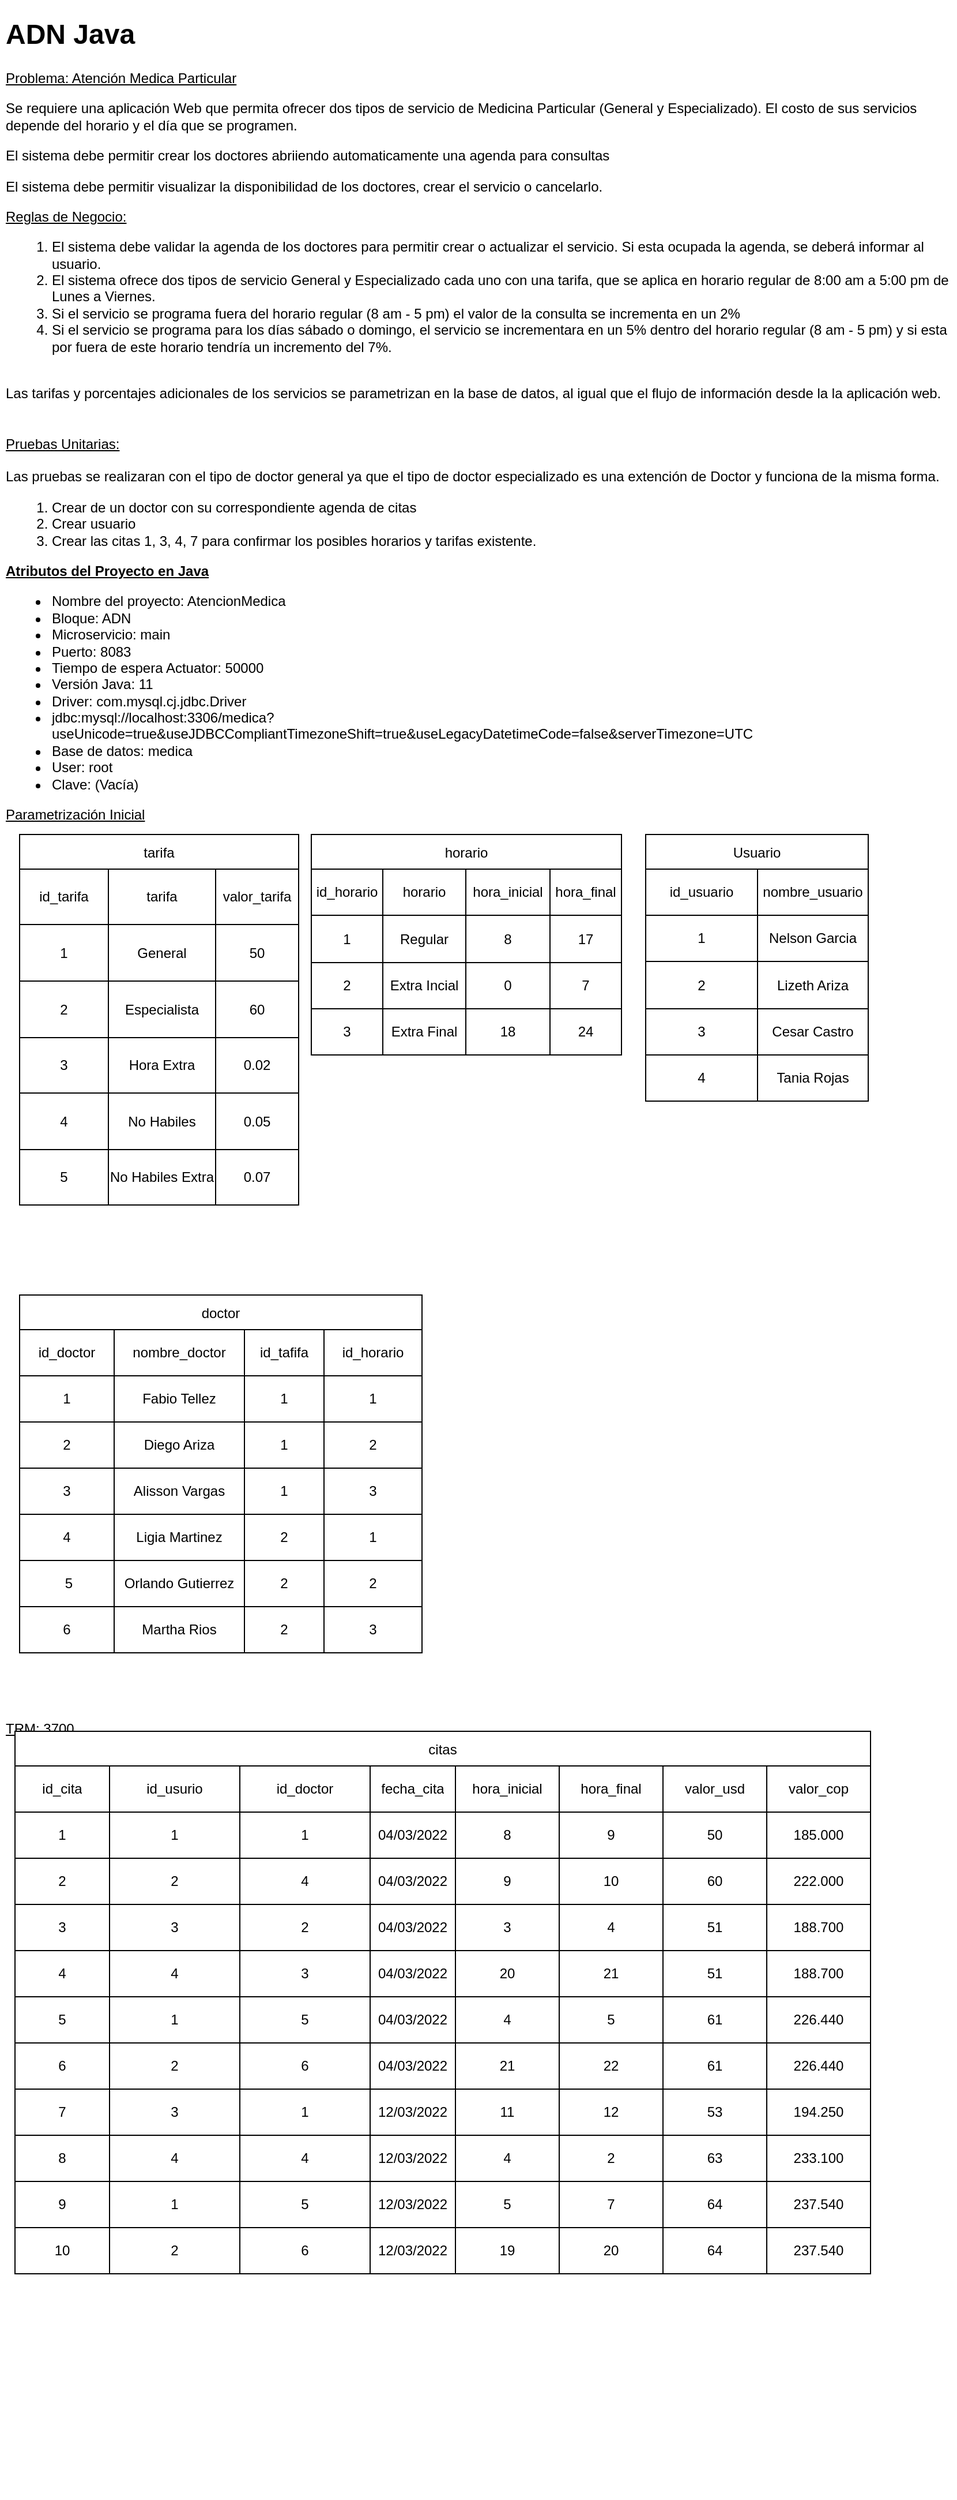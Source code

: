 <mxfile version="15.7.3" type="device" pages="3"><diagram id="YSTVJkx4JE25iDBWCC8P" name="Requerimiento"><mxGraphModel dx="868" dy="591" grid="1" gridSize="10" guides="1" tooltips="1" connect="1" arrows="1" fold="1" page="1" pageScale="1" pageWidth="850" pageHeight="1100" math="0" shadow="0"><root><mxCell id="0"/><mxCell id="1" parent="0"/><mxCell id="vnjN2F75uExCMGn0x_de-2" value="&lt;h1&gt;ADN Java&lt;/h1&gt;&lt;p&gt;&lt;u&gt;Problema: Atención Medica Particular&lt;/u&gt;&lt;/p&gt;&lt;p&gt;Se requiere una aplicación Web que permita ofrecer dos tipos de servicio de Medicina Particular (General y Especializado). El costo de sus servicios depende del horario y el día que se programen.&amp;nbsp;&lt;/p&gt;&lt;p&gt;El sistema debe permitir crear los doctores abriiendo automaticamente una agenda para consultas&lt;/p&gt;&lt;p&gt;El sistema debe permitir visualizar la disponibilidad de los doctores, crear el servicio o cancelarlo.&lt;/p&gt;&lt;p&gt;&lt;span&gt;&lt;u&gt;Reglas de Negocio:&lt;/u&gt;&lt;/span&gt;&lt;/p&gt;&lt;ol&gt;&lt;li&gt;&lt;span&gt;El sistema debe validar la agenda  de los doctores para permitir crear o actualizar el servicio. Si esta ocupada la agenda, se deberá informar al usuario.&lt;/span&gt;&lt;/li&gt;&lt;li&gt;El sistema ofrece dos tipos de servicio General y Especializado cada uno con una tarifa, que se aplica en horario regular de 8:00 am a 5:00 pm de Lunes a Viernes.&lt;/li&gt;&lt;li&gt;Si el servicio se programa fuera del horario regular (8 am - 5 pm) el valor de la consulta se incrementa en un 2%&lt;/li&gt;&lt;li&gt;Si el servicio se programa para los días sábado o domingo, el servicio se incrementara en un 5% dentro del horario regular (8 am - 5 pm) y si esta por fuera de este horario tendría un incremento del 7%.&lt;/li&gt;&lt;br&gt;&lt;/ol&gt;&lt;div&gt;Las tarifas y porcentajes adicionales de los servicios se parametrizan en la base de datos, al igual que el flujo de información desde la la aplicación web.&lt;br&gt;&lt;/div&gt;&lt;div&gt;&lt;br&gt;&lt;/div&gt;&lt;div&gt;&lt;br&gt;&lt;/div&gt;&lt;div&gt;&lt;u&gt;Pruebas Unitarias:&lt;/u&gt;&lt;/div&gt;&lt;div&gt;&lt;br&gt;&lt;/div&gt;&lt;div&gt;Las pruebas se realizaran con el tipo de doctor general ya que el tipo de doctor especializado es una extención de Doctor y funciona de la misma forma.&lt;/div&gt;&lt;div&gt;&lt;ol&gt;&lt;li&gt;Crear de un doctor con su correspondiente agenda de citas&lt;/li&gt;&lt;li&gt;Crear usuario&lt;/li&gt;&lt;li&gt;Crear las citas 1, 3, 4, 7 para confirmar los posibles horarios y tarifas existente.&lt;/li&gt;&lt;/ol&gt;&lt;/div&gt;&lt;div&gt;&lt;strong&gt;&lt;u&gt;Atributos del Proyecto en Java&lt;/u&gt;&lt;/strong&gt;&lt;br&gt;&lt;/div&gt;&lt;div&gt;&lt;p&gt;&lt;/p&gt;&lt;ul&gt;&lt;li&gt;Nombre del proyecto: AtencionMedica&lt;/li&gt;&lt;li&gt;Bloque: ADN&lt;/li&gt;&lt;li&gt;Microservicio: main&lt;/li&gt;&lt;li&gt;Puerto: 8083&lt;/li&gt;&lt;li&gt;Tiempo de espera Actuator: 50000&lt;/li&gt;&lt;li&gt;Versión Java: 11&lt;/li&gt;&lt;li&gt;Driver: com.mysql.cj.jdbc.Driver&lt;/li&gt;&lt;li&gt;jdbc:mysql://localhost:3306/medica?useUnicode=true&amp;amp;useJDBCCompliantTimezoneShift=true&amp;amp;useLegacyDatetimeCode=false&amp;amp;serverTimezone=UTC&lt;/li&gt;&lt;li&gt;Base de datos: medica&lt;/li&gt;&lt;li&gt;User: root&lt;/li&gt;&lt;li&gt;Clave: (Vacía)&lt;/li&gt;&lt;/ul&gt;&lt;p&gt;&lt;/p&gt;&lt;/div&gt;&lt;div&gt;&lt;u&gt;Parametrización Inicial&lt;/u&gt;&lt;span&gt;&amp;nbsp;&lt;/span&gt;&lt;br&gt;&lt;/div&gt;&lt;div&gt;&lt;br&gt;&lt;/div&gt;&lt;div&gt;&lt;br&gt;&lt;/div&gt;&lt;div&gt;&lt;br&gt;&lt;/div&gt;&lt;div&gt;&lt;br&gt;&lt;/div&gt;&lt;div&gt;&lt;br&gt;&lt;/div&gt;&lt;div&gt;&lt;br&gt;&lt;/div&gt;&lt;div&gt;&lt;br&gt;&lt;/div&gt;&lt;div&gt;&lt;br&gt;&lt;/div&gt;&lt;div&gt;&lt;br&gt;&lt;/div&gt;&lt;div&gt;&lt;br&gt;&lt;/div&gt;&lt;div&gt;&lt;br&gt;&lt;/div&gt;&lt;div&gt;&lt;br&gt;&lt;/div&gt;&lt;div&gt;&lt;br&gt;&lt;/div&gt;&lt;div&gt;&lt;br&gt;&lt;/div&gt;&lt;div&gt;&lt;br&gt;&lt;/div&gt;&lt;div&gt;&lt;br&gt;&lt;/div&gt;&lt;div&gt;&lt;br&gt;&lt;/div&gt;&lt;div&gt;&lt;br&gt;&lt;/div&gt;&lt;div&gt;&lt;br&gt;&lt;/div&gt;&lt;div&gt;&lt;br&gt;&lt;/div&gt;&lt;div&gt;&lt;br&gt;&lt;/div&gt;&lt;div&gt;&lt;br&gt;&lt;/div&gt;&lt;div&gt;&lt;br&gt;&lt;/div&gt;&lt;div&gt;&lt;br&gt;&lt;/div&gt;&lt;div&gt;&lt;br&gt;&lt;/div&gt;&lt;div&gt;&lt;br&gt;&lt;/div&gt;&lt;div&gt;&lt;br&gt;&lt;/div&gt;&lt;div&gt;&lt;br&gt;&lt;/div&gt;&lt;div&gt;&lt;br&gt;&lt;/div&gt;&lt;div&gt;&lt;br&gt;&lt;/div&gt;&lt;div&gt;&lt;br&gt;&lt;/div&gt;&lt;div&gt;&lt;br&gt;&lt;/div&gt;&lt;div&gt;&lt;br&gt;&lt;/div&gt;&lt;div&gt;&lt;br&gt;&lt;/div&gt;&lt;div&gt;&lt;br&gt;&lt;/div&gt;&lt;div&gt;&lt;br&gt;&lt;/div&gt;&lt;div&gt;&lt;br&gt;&lt;/div&gt;&lt;div&gt;&lt;br&gt;&lt;/div&gt;&lt;div&gt;&lt;br&gt;&lt;/div&gt;&lt;div&gt;&lt;br&gt;&lt;/div&gt;&lt;div&gt;&lt;br&gt;&lt;/div&gt;&lt;div&gt;&lt;br&gt;&lt;/div&gt;&lt;div&gt;&lt;br&gt;&lt;/div&gt;&lt;div&gt;&lt;br&gt;&lt;/div&gt;&lt;div&gt;&lt;br&gt;&lt;/div&gt;&lt;div&gt;&lt;br&gt;&lt;/div&gt;&lt;div&gt;&lt;br&gt;&lt;/div&gt;&lt;div&gt;&lt;br&gt;&lt;/div&gt;&lt;div&gt;&lt;br&gt;&lt;/div&gt;&lt;div&gt;&lt;br&gt;&lt;/div&gt;&lt;div&gt;&lt;br&gt;&lt;/div&gt;&lt;div&gt;&lt;u&gt;&lt;br&gt;&lt;/u&gt;&lt;/div&gt;&lt;div&gt;&lt;u&gt;&lt;br&gt;&lt;/u&gt;&lt;/div&gt;&lt;div&gt;&lt;u&gt;&lt;br&gt;&lt;/u&gt;&lt;/div&gt;&lt;div&gt;&lt;u&gt;TRM: 3700&lt;/u&gt;&lt;/div&gt;&lt;div&gt;&lt;u&gt;&lt;br&gt;&lt;/u&gt;&lt;/div&gt;&lt;div&gt;&lt;u&gt;&lt;br&gt;&lt;/u&gt;&lt;/div&gt;&lt;div&gt;&lt;u&gt;&lt;br&gt;&lt;/u&gt;&lt;/div&gt;&lt;div&gt;&lt;u&gt;&lt;br&gt;&lt;/u&gt;&lt;/div&gt;&lt;div&gt;&lt;u&gt;&lt;br&gt;&lt;/u&gt;&lt;/div&gt;&lt;div&gt;&lt;u&gt;&lt;br&gt;&lt;/u&gt;&lt;/div&gt;&lt;div&gt;&lt;u&gt;&lt;br&gt;&lt;/u&gt;&lt;/div&gt;&lt;div&gt;&lt;u&gt;&lt;br&gt;&lt;/u&gt;&lt;/div&gt;&lt;div&gt;&lt;u&gt;&lt;br&gt;&lt;/u&gt;&lt;/div&gt;&lt;div&gt;&lt;u&gt;&lt;br&gt;&lt;/u&gt;&lt;/div&gt;&lt;div&gt;&lt;u&gt;&lt;br&gt;&lt;/u&gt;&lt;/div&gt;&lt;div&gt;&lt;u&gt;&lt;br&gt;&lt;/u&gt;&lt;/div&gt;&lt;div&gt;&lt;u&gt;&lt;br&gt;&lt;/u&gt;&lt;/div&gt;&lt;div&gt;&lt;u&gt;&lt;br&gt;&lt;/u&gt;&lt;/div&gt;&lt;div&gt;&lt;u&gt;&lt;br&gt;&lt;/u&gt;&lt;/div&gt;&lt;div&gt;&lt;u&gt;&lt;br&gt;&lt;/u&gt;&lt;/div&gt;&lt;div&gt;&lt;u&gt;&lt;br&gt;&lt;/u&gt;&lt;/div&gt;&lt;div&gt;&lt;u&gt;&lt;br&gt;&lt;/u&gt;&lt;/div&gt;&lt;div&gt;&lt;u&gt;&lt;br&gt;&lt;/u&gt;&lt;/div&gt;&lt;div&gt;&lt;u&gt;&lt;br&gt;&lt;/u&gt;&lt;/div&gt;&lt;div&gt;&lt;u&gt;&lt;br&gt;&lt;/u&gt;&lt;/div&gt;&lt;div&gt;&lt;u&gt;&lt;br&gt;&lt;/u&gt;&lt;/div&gt;&lt;div&gt;&lt;u&gt;&lt;br&gt;&lt;/u&gt;&lt;/div&gt;&lt;div&gt;&lt;u&gt;&lt;br&gt;&lt;/u&gt;&lt;/div&gt;&lt;div&gt;&lt;u&gt;&lt;br&gt;&lt;/u&gt;&lt;/div&gt;&lt;div&gt;&lt;u&gt;&lt;br&gt;&lt;/u&gt;&lt;/div&gt;&lt;div&gt;&lt;u&gt;&lt;br&gt;&lt;/u&gt;&lt;/div&gt;&lt;div&gt;&lt;u&gt;&lt;br&gt;&lt;/u&gt;&lt;/div&gt;&lt;div&gt;&lt;u&gt;&lt;br&gt;&lt;/u&gt;&lt;/div&gt;&lt;div&gt;&lt;u&gt;&lt;br&gt;&lt;/u&gt;&lt;/div&gt;&lt;div&gt;&lt;u&gt;&lt;br&gt;&lt;/u&gt;&lt;/div&gt;&lt;div&gt;&lt;u&gt;&lt;br&gt;&lt;/u&gt;&lt;/div&gt;&lt;div&gt;&lt;u&gt;&lt;br&gt;&lt;/u&gt;&lt;/div&gt;&lt;div&gt;&lt;u&gt;&lt;br&gt;&lt;/u&gt;&lt;/div&gt;&lt;div&gt;&lt;u&gt;&lt;br&gt;&lt;/u&gt;&lt;/div&gt;&lt;div&gt;&lt;br&gt;&lt;/div&gt;&lt;div&gt;&lt;u&gt;&lt;br&gt;&lt;/u&gt;&lt;/div&gt;&lt;div&gt;&lt;u&gt;&lt;br&gt;&lt;/u&gt;&lt;/div&gt;&lt;div&gt;&lt;u&gt;&lt;br&gt;&lt;/u&gt;&lt;/div&gt;&lt;div&gt;&lt;u&gt;&lt;br&gt;&lt;/u&gt;&lt;/div&gt;&lt;div&gt;&lt;u&gt;&lt;br&gt;&lt;/u&gt;&lt;/div&gt;&lt;div&gt;&lt;u&gt;&lt;br&gt;&lt;/u&gt;&lt;/div&gt;&lt;div&gt;&lt;u&gt;&lt;br&gt;&lt;/u&gt;&lt;/div&gt;&lt;div&gt;&lt;u&gt;&lt;br&gt;&lt;/u&gt;&lt;/div&gt;&lt;div&gt;&lt;u&gt;&lt;br&gt;&lt;/u&gt;&lt;/div&gt;&lt;div&gt;&lt;u&gt;&lt;br&gt;&lt;/u&gt;&lt;/div&gt;&lt;div&gt;&lt;u&gt;&lt;br&gt;&lt;/u&gt;&lt;/div&gt;&lt;div&gt;&lt;u&gt;&lt;br&gt;&lt;/u&gt;&lt;/div&gt;&lt;div&gt;&lt;br&gt;&lt;/div&gt;&lt;div&gt;&lt;br&gt;&lt;/div&gt;&lt;div&gt;&lt;br&gt;&lt;/div&gt;&lt;div&gt;&lt;br&gt;&lt;/div&gt;&lt;div&gt;&lt;br&gt;&lt;/div&gt;&lt;div&gt;&lt;br&gt;&lt;/div&gt;&lt;div&gt;&lt;br&gt;&lt;/div&gt;" style="text;html=1;strokeColor=none;fillColor=none;spacing=5;spacingTop=-20;whiteSpace=wrap;overflow=hidden;rounded=0;align=left;horizontal=1;verticalAlign=top;" parent="1" vertex="1"><mxGeometry x="11" y="10" width="829" height="2155" as="geometry"/></mxCell><mxCell id="vnjN2F75uExCMGn0x_de-3" value="tarifa" style="shape=table;startSize=30;container=1;collapsible=0;childLayout=tableLayout;align=center;verticalAlign=middle;" parent="1" vertex="1"><mxGeometry x="28" y="723" width="242" height="321" as="geometry"/></mxCell><mxCell id="vnjN2F75uExCMGn0x_de-4" value="" style="shape=partialRectangle;collapsible=0;dropTarget=0;pointerEvents=0;fillColor=none;top=0;left=0;bottom=0;right=0;points=[[0,0.5],[1,0.5]];portConstraint=eastwest;align=left;verticalAlign=top;" parent="vnjN2F75uExCMGn0x_de-3" vertex="1"><mxGeometry y="30" width="242" height="48" as="geometry"/></mxCell><mxCell id="vnjN2F75uExCMGn0x_de-5" value="id_tarifa" style="shape=partialRectangle;html=1;whiteSpace=wrap;connectable=0;overflow=hidden;fillColor=none;top=0;left=0;bottom=0;right=0;pointerEvents=1;align=center;verticalAlign=middle;" parent="vnjN2F75uExCMGn0x_de-4" vertex="1"><mxGeometry width="77" height="48" as="geometry"><mxRectangle width="77" height="48" as="alternateBounds"/></mxGeometry></mxCell><mxCell id="vnjN2F75uExCMGn0x_de-6" value="tarifa" style="shape=partialRectangle;html=1;whiteSpace=wrap;connectable=0;overflow=hidden;fillColor=none;top=0;left=0;bottom=0;right=0;pointerEvents=1;align=center;verticalAlign=middle;" parent="vnjN2F75uExCMGn0x_de-4" vertex="1"><mxGeometry x="77" width="93" height="48" as="geometry"><mxRectangle width="93" height="48" as="alternateBounds"/></mxGeometry></mxCell><mxCell id="vnjN2F75uExCMGn0x_de-7" value="valor_tarifa" style="shape=partialRectangle;html=1;whiteSpace=wrap;connectable=0;overflow=hidden;fillColor=none;top=0;left=0;bottom=0;right=0;pointerEvents=1;align=center;verticalAlign=middle;" parent="vnjN2F75uExCMGn0x_de-4" vertex="1"><mxGeometry x="170" width="72" height="48" as="geometry"><mxRectangle width="72" height="48" as="alternateBounds"/></mxGeometry></mxCell><mxCell id="vnjN2F75uExCMGn0x_de-8" value="" style="shape=partialRectangle;collapsible=0;dropTarget=0;pointerEvents=0;fillColor=none;top=0;left=0;bottom=0;right=0;points=[[0,0.5],[1,0.5]];portConstraint=eastwest;align=left;verticalAlign=top;" parent="vnjN2F75uExCMGn0x_de-3" vertex="1"><mxGeometry y="78" width="242" height="49" as="geometry"/></mxCell><mxCell id="vnjN2F75uExCMGn0x_de-9" value="1" style="shape=partialRectangle;html=1;whiteSpace=wrap;connectable=0;overflow=hidden;fillColor=none;top=0;left=0;bottom=0;right=0;pointerEvents=1;align=center;verticalAlign=middle;" parent="vnjN2F75uExCMGn0x_de-8" vertex="1"><mxGeometry width="77" height="49" as="geometry"><mxRectangle width="77" height="49" as="alternateBounds"/></mxGeometry></mxCell><mxCell id="vnjN2F75uExCMGn0x_de-10" value="General" style="shape=partialRectangle;html=1;whiteSpace=wrap;connectable=0;overflow=hidden;fillColor=none;top=0;left=0;bottom=0;right=0;pointerEvents=1;align=center;verticalAlign=middle;" parent="vnjN2F75uExCMGn0x_de-8" vertex="1"><mxGeometry x="77" width="93" height="49" as="geometry"><mxRectangle width="93" height="49" as="alternateBounds"/></mxGeometry></mxCell><mxCell id="vnjN2F75uExCMGn0x_de-11" value="50" style="shape=partialRectangle;html=1;whiteSpace=wrap;connectable=0;overflow=hidden;fillColor=none;top=0;left=0;bottom=0;right=0;pointerEvents=1;align=center;verticalAlign=middle;" parent="vnjN2F75uExCMGn0x_de-8" vertex="1"><mxGeometry x="170" width="72" height="49" as="geometry"><mxRectangle width="72" height="49" as="alternateBounds"/></mxGeometry></mxCell><mxCell id="vnjN2F75uExCMGn0x_de-12" value="" style="shape=partialRectangle;collapsible=0;dropTarget=0;pointerEvents=0;fillColor=none;top=0;left=0;bottom=0;right=0;points=[[0,0.5],[1,0.5]];portConstraint=eastwest;align=left;verticalAlign=top;" parent="vnjN2F75uExCMGn0x_de-3" vertex="1"><mxGeometry y="127" width="242" height="49" as="geometry"/></mxCell><mxCell id="vnjN2F75uExCMGn0x_de-13" value="2" style="shape=partialRectangle;html=1;whiteSpace=wrap;connectable=0;overflow=hidden;fillColor=none;top=0;left=0;bottom=0;right=0;pointerEvents=1;align=center;verticalAlign=middle;" parent="vnjN2F75uExCMGn0x_de-12" vertex="1"><mxGeometry width="77" height="49" as="geometry"><mxRectangle width="77" height="49" as="alternateBounds"/></mxGeometry></mxCell><mxCell id="vnjN2F75uExCMGn0x_de-14" value="Especialista" style="shape=partialRectangle;html=1;whiteSpace=wrap;connectable=0;overflow=hidden;fillColor=none;top=0;left=0;bottom=0;right=0;pointerEvents=1;align=center;verticalAlign=middle;" parent="vnjN2F75uExCMGn0x_de-12" vertex="1"><mxGeometry x="77" width="93" height="49" as="geometry"><mxRectangle width="93" height="49" as="alternateBounds"/></mxGeometry></mxCell><mxCell id="vnjN2F75uExCMGn0x_de-15" value="60" style="shape=partialRectangle;html=1;whiteSpace=wrap;connectable=0;overflow=hidden;fillColor=none;top=0;left=0;bottom=0;right=0;pointerEvents=1;align=center;verticalAlign=middle;" parent="vnjN2F75uExCMGn0x_de-12" vertex="1"><mxGeometry x="170" width="72" height="49" as="geometry"><mxRectangle width="72" height="49" as="alternateBounds"/></mxGeometry></mxCell><mxCell id="vnjN2F75uExCMGn0x_de-20" value="" style="shape=partialRectangle;collapsible=0;dropTarget=0;pointerEvents=0;fillColor=none;top=0;left=0;bottom=0;right=0;points=[[0,0.5],[1,0.5]];portConstraint=eastwest;align=left;verticalAlign=top;" parent="vnjN2F75uExCMGn0x_de-3" vertex="1"><mxGeometry y="176" width="242" height="48" as="geometry"/></mxCell><mxCell id="vnjN2F75uExCMGn0x_de-21" value="3" style="shape=partialRectangle;html=1;whiteSpace=wrap;connectable=0;overflow=hidden;fillColor=none;top=0;left=0;bottom=0;right=0;pointerEvents=1;align=center;verticalAlign=middle;" parent="vnjN2F75uExCMGn0x_de-20" vertex="1"><mxGeometry width="77" height="48" as="geometry"><mxRectangle width="77" height="48" as="alternateBounds"/></mxGeometry></mxCell><mxCell id="vnjN2F75uExCMGn0x_de-22" value="Hora Extra" style="shape=partialRectangle;html=1;whiteSpace=wrap;connectable=0;overflow=hidden;fillColor=none;top=0;left=0;bottom=0;right=0;pointerEvents=1;align=center;verticalAlign=middle;" parent="vnjN2F75uExCMGn0x_de-20" vertex="1"><mxGeometry x="77" width="93" height="48" as="geometry"><mxRectangle width="93" height="48" as="alternateBounds"/></mxGeometry></mxCell><mxCell id="vnjN2F75uExCMGn0x_de-23" value="0.02" style="shape=partialRectangle;html=1;whiteSpace=wrap;connectable=0;overflow=hidden;fillColor=none;top=0;left=0;bottom=0;right=0;pointerEvents=1;align=center;verticalAlign=middle;" parent="vnjN2F75uExCMGn0x_de-20" vertex="1"><mxGeometry x="170" width="72" height="48" as="geometry"><mxRectangle width="72" height="48" as="alternateBounds"/></mxGeometry></mxCell><mxCell id="vnjN2F75uExCMGn0x_de-24" value="" style="shape=partialRectangle;collapsible=0;dropTarget=0;pointerEvents=0;fillColor=none;top=0;left=0;bottom=0;right=0;points=[[0,0.5],[1,0.5]];portConstraint=eastwest;align=left;verticalAlign=top;" parent="vnjN2F75uExCMGn0x_de-3" vertex="1"><mxGeometry y="224" width="242" height="49" as="geometry"/></mxCell><mxCell id="vnjN2F75uExCMGn0x_de-25" value="4" style="shape=partialRectangle;html=1;whiteSpace=wrap;connectable=0;overflow=hidden;fillColor=none;top=0;left=0;bottom=0;right=0;pointerEvents=1;align=center;verticalAlign=middle;" parent="vnjN2F75uExCMGn0x_de-24" vertex="1"><mxGeometry width="77" height="49" as="geometry"><mxRectangle width="77" height="49" as="alternateBounds"/></mxGeometry></mxCell><mxCell id="vnjN2F75uExCMGn0x_de-26" value="No Habiles" style="shape=partialRectangle;html=1;whiteSpace=wrap;connectable=0;overflow=hidden;fillColor=none;top=0;left=0;bottom=0;right=0;pointerEvents=1;align=center;verticalAlign=middle;" parent="vnjN2F75uExCMGn0x_de-24" vertex="1"><mxGeometry x="77" width="93" height="49" as="geometry"><mxRectangle width="93" height="49" as="alternateBounds"/></mxGeometry></mxCell><mxCell id="vnjN2F75uExCMGn0x_de-27" value="0.05" style="shape=partialRectangle;html=1;whiteSpace=wrap;connectable=0;overflow=hidden;fillColor=none;top=0;left=0;bottom=0;right=0;pointerEvents=1;align=center;verticalAlign=middle;" parent="vnjN2F75uExCMGn0x_de-24" vertex="1"><mxGeometry x="170" width="72" height="49" as="geometry"><mxRectangle width="72" height="49" as="alternateBounds"/></mxGeometry></mxCell><mxCell id="vnjN2F75uExCMGn0x_de-172" value="" style="shape=partialRectangle;collapsible=0;dropTarget=0;pointerEvents=0;fillColor=none;top=0;left=0;bottom=0;right=0;points=[[0,0.5],[1,0.5]];portConstraint=eastwest;align=left;verticalAlign=top;" parent="vnjN2F75uExCMGn0x_de-3" vertex="1"><mxGeometry y="273" width="242" height="48" as="geometry"/></mxCell><mxCell id="vnjN2F75uExCMGn0x_de-173" value="5" style="shape=partialRectangle;html=1;whiteSpace=wrap;connectable=0;overflow=hidden;fillColor=none;top=0;left=0;bottom=0;right=0;pointerEvents=1;align=center;verticalAlign=middle;" parent="vnjN2F75uExCMGn0x_de-172" vertex="1"><mxGeometry width="77" height="48" as="geometry"><mxRectangle width="77" height="48" as="alternateBounds"/></mxGeometry></mxCell><mxCell id="vnjN2F75uExCMGn0x_de-174" value="No Habiles Extra" style="shape=partialRectangle;html=1;whiteSpace=wrap;connectable=0;overflow=hidden;fillColor=none;top=0;left=0;bottom=0;right=0;pointerEvents=1;align=center;verticalAlign=middle;" parent="vnjN2F75uExCMGn0x_de-172" vertex="1"><mxGeometry x="77" width="93" height="48" as="geometry"><mxRectangle width="93" height="48" as="alternateBounds"/></mxGeometry></mxCell><mxCell id="vnjN2F75uExCMGn0x_de-175" value="0.07" style="shape=partialRectangle;html=1;whiteSpace=wrap;connectable=0;overflow=hidden;fillColor=none;top=0;left=0;bottom=0;right=0;pointerEvents=1;align=center;verticalAlign=middle;" parent="vnjN2F75uExCMGn0x_de-172" vertex="1"><mxGeometry x="170" width="72" height="48" as="geometry"><mxRectangle width="72" height="48" as="alternateBounds"/></mxGeometry></mxCell><mxCell id="vnjN2F75uExCMGn0x_de-192" value="horario" style="shape=table;startSize=30;container=1;collapsible=0;childLayout=tableLayout;align=center;verticalAlign=middle;" parent="1" vertex="1"><mxGeometry x="281" y="723" width="269" height="191" as="geometry"/></mxCell><mxCell id="vnjN2F75uExCMGn0x_de-193" value="" style="shape=partialRectangle;collapsible=0;dropTarget=0;pointerEvents=0;fillColor=none;top=0;left=0;bottom=0;right=0;points=[[0,0.5],[1,0.5]];portConstraint=eastwest;align=center;verticalAlign=middle;" parent="vnjN2F75uExCMGn0x_de-192" vertex="1"><mxGeometry y="30" width="269" height="40" as="geometry"/></mxCell><mxCell id="vnjN2F75uExCMGn0x_de-194" value="id_horario" style="shape=partialRectangle;html=1;whiteSpace=wrap;connectable=0;overflow=hidden;fillColor=none;top=0;left=0;bottom=0;right=0;pointerEvents=1;align=center;verticalAlign=middle;" parent="vnjN2F75uExCMGn0x_de-193" vertex="1"><mxGeometry width="62" height="40" as="geometry"><mxRectangle width="62" height="40" as="alternateBounds"/></mxGeometry></mxCell><mxCell id="vnjN2F75uExCMGn0x_de-195" value="horario" style="shape=partialRectangle;html=1;whiteSpace=wrap;connectable=0;overflow=hidden;fillColor=none;top=0;left=0;bottom=0;right=0;pointerEvents=1;align=center;verticalAlign=middle;" parent="vnjN2F75uExCMGn0x_de-193" vertex="1"><mxGeometry x="62" width="72" height="40" as="geometry"><mxRectangle width="72" height="40" as="alternateBounds"/></mxGeometry></mxCell><mxCell id="vnjN2F75uExCMGn0x_de-196" value="hora_inicial" style="shape=partialRectangle;html=1;whiteSpace=wrap;connectable=0;overflow=hidden;fillColor=none;top=0;left=0;bottom=0;right=0;pointerEvents=1;align=center;verticalAlign=middle;" parent="vnjN2F75uExCMGn0x_de-193" vertex="1"><mxGeometry x="134" width="73" height="40" as="geometry"><mxRectangle width="73" height="40" as="alternateBounds"/></mxGeometry></mxCell><mxCell id="vnjN2F75uExCMGn0x_de-197" value="hora_final" style="shape=partialRectangle;html=1;whiteSpace=wrap;connectable=0;overflow=hidden;fillColor=none;top=0;left=0;bottom=0;right=0;pointerEvents=1;align=center;verticalAlign=middle;" parent="vnjN2F75uExCMGn0x_de-193" vertex="1"><mxGeometry x="207" width="62" height="40" as="geometry"><mxRectangle width="62" height="40" as="alternateBounds"/></mxGeometry></mxCell><mxCell id="vnjN2F75uExCMGn0x_de-198" value="" style="shape=partialRectangle;collapsible=0;dropTarget=0;pointerEvents=0;fillColor=none;top=0;left=0;bottom=0;right=0;points=[[0,0.5],[1,0.5]];portConstraint=eastwest;align=center;verticalAlign=middle;" parent="vnjN2F75uExCMGn0x_de-192" vertex="1"><mxGeometry y="70" width="269" height="41" as="geometry"/></mxCell><mxCell id="vnjN2F75uExCMGn0x_de-199" value="1" style="shape=partialRectangle;html=1;whiteSpace=wrap;connectable=0;overflow=hidden;fillColor=none;top=0;left=0;bottom=0;right=0;pointerEvents=1;align=center;verticalAlign=middle;" parent="vnjN2F75uExCMGn0x_de-198" vertex="1"><mxGeometry width="62" height="41" as="geometry"><mxRectangle width="62" height="41" as="alternateBounds"/></mxGeometry></mxCell><mxCell id="vnjN2F75uExCMGn0x_de-200" value="Regular" style="shape=partialRectangle;html=1;whiteSpace=wrap;connectable=0;overflow=hidden;fillColor=none;top=0;left=0;bottom=0;right=0;pointerEvents=1;align=center;verticalAlign=middle;" parent="vnjN2F75uExCMGn0x_de-198" vertex="1"><mxGeometry x="62" width="72" height="41" as="geometry"><mxRectangle width="72" height="41" as="alternateBounds"/></mxGeometry></mxCell><mxCell id="vnjN2F75uExCMGn0x_de-201" value="8" style="shape=partialRectangle;html=1;whiteSpace=wrap;connectable=0;overflow=hidden;fillColor=none;top=0;left=0;bottom=0;right=0;pointerEvents=1;align=center;verticalAlign=middle;" parent="vnjN2F75uExCMGn0x_de-198" vertex="1"><mxGeometry x="134" width="73" height="41" as="geometry"><mxRectangle width="73" height="41" as="alternateBounds"/></mxGeometry></mxCell><mxCell id="vnjN2F75uExCMGn0x_de-202" value="17" style="shape=partialRectangle;html=1;whiteSpace=wrap;connectable=0;overflow=hidden;fillColor=none;top=0;left=0;bottom=0;right=0;pointerEvents=1;align=center;verticalAlign=middle;" parent="vnjN2F75uExCMGn0x_de-198" vertex="1"><mxGeometry x="207" width="62" height="41" as="geometry"><mxRectangle width="62" height="41" as="alternateBounds"/></mxGeometry></mxCell><mxCell id="vnjN2F75uExCMGn0x_de-203" value="" style="shape=partialRectangle;collapsible=0;dropTarget=0;pointerEvents=0;fillColor=none;top=0;left=0;bottom=0;right=0;points=[[0,0.5],[1,0.5]];portConstraint=eastwest;align=center;verticalAlign=middle;" parent="vnjN2F75uExCMGn0x_de-192" vertex="1"><mxGeometry y="111" width="269" height="40" as="geometry"/></mxCell><mxCell id="vnjN2F75uExCMGn0x_de-204" value="2" style="shape=partialRectangle;html=1;whiteSpace=wrap;connectable=0;overflow=hidden;fillColor=none;top=0;left=0;bottom=0;right=0;pointerEvents=1;align=center;verticalAlign=middle;" parent="vnjN2F75uExCMGn0x_de-203" vertex="1"><mxGeometry width="62" height="40" as="geometry"><mxRectangle width="62" height="40" as="alternateBounds"/></mxGeometry></mxCell><mxCell id="vnjN2F75uExCMGn0x_de-205" value="Extra Incial" style="shape=partialRectangle;html=1;whiteSpace=wrap;connectable=0;overflow=hidden;fillColor=none;top=0;left=0;bottom=0;right=0;pointerEvents=1;align=center;verticalAlign=middle;" parent="vnjN2F75uExCMGn0x_de-203" vertex="1"><mxGeometry x="62" width="72" height="40" as="geometry"><mxRectangle width="72" height="40" as="alternateBounds"/></mxGeometry></mxCell><mxCell id="vnjN2F75uExCMGn0x_de-206" value="0" style="shape=partialRectangle;html=1;whiteSpace=wrap;connectable=0;overflow=hidden;fillColor=none;top=0;left=0;bottom=0;right=0;pointerEvents=1;align=center;verticalAlign=middle;" parent="vnjN2F75uExCMGn0x_de-203" vertex="1"><mxGeometry x="134" width="73" height="40" as="geometry"><mxRectangle width="73" height="40" as="alternateBounds"/></mxGeometry></mxCell><mxCell id="vnjN2F75uExCMGn0x_de-207" value="7" style="shape=partialRectangle;html=1;whiteSpace=wrap;connectable=0;overflow=hidden;fillColor=none;top=0;left=0;bottom=0;right=0;pointerEvents=1;align=center;verticalAlign=middle;" parent="vnjN2F75uExCMGn0x_de-203" vertex="1"><mxGeometry x="207" width="62" height="40" as="geometry"><mxRectangle width="62" height="40" as="alternateBounds"/></mxGeometry></mxCell><mxCell id="vnjN2F75uExCMGn0x_de-208" value="" style="shape=partialRectangle;collapsible=0;dropTarget=0;pointerEvents=0;fillColor=none;top=0;left=0;bottom=0;right=0;points=[[0,0.5],[1,0.5]];portConstraint=eastwest;align=center;verticalAlign=middle;" parent="vnjN2F75uExCMGn0x_de-192" vertex="1"><mxGeometry y="151" width="269" height="40" as="geometry"/></mxCell><mxCell id="vnjN2F75uExCMGn0x_de-209" value="3" style="shape=partialRectangle;html=1;whiteSpace=wrap;connectable=0;overflow=hidden;fillColor=none;top=0;left=0;bottom=0;right=0;pointerEvents=1;align=center;verticalAlign=middle;" parent="vnjN2F75uExCMGn0x_de-208" vertex="1"><mxGeometry width="62" height="40" as="geometry"><mxRectangle width="62" height="40" as="alternateBounds"/></mxGeometry></mxCell><mxCell id="vnjN2F75uExCMGn0x_de-210" value="Extra Final" style="shape=partialRectangle;html=1;whiteSpace=wrap;connectable=0;overflow=hidden;fillColor=none;top=0;left=0;bottom=0;right=0;pointerEvents=1;align=center;verticalAlign=middle;" parent="vnjN2F75uExCMGn0x_de-208" vertex="1"><mxGeometry x="62" width="72" height="40" as="geometry"><mxRectangle width="72" height="40" as="alternateBounds"/></mxGeometry></mxCell><mxCell id="vnjN2F75uExCMGn0x_de-211" value="18" style="shape=partialRectangle;html=1;whiteSpace=wrap;connectable=0;overflow=hidden;fillColor=none;top=0;left=0;bottom=0;right=0;pointerEvents=1;align=center;verticalAlign=middle;" parent="vnjN2F75uExCMGn0x_de-208" vertex="1"><mxGeometry x="134" width="73" height="40" as="geometry"><mxRectangle width="73" height="40" as="alternateBounds"/></mxGeometry></mxCell><mxCell id="vnjN2F75uExCMGn0x_de-212" value="24" style="shape=partialRectangle;html=1;whiteSpace=wrap;connectable=0;overflow=hidden;fillColor=none;top=0;left=0;bottom=0;right=0;pointerEvents=1;align=center;verticalAlign=middle;" parent="vnjN2F75uExCMGn0x_de-208" vertex="1"><mxGeometry x="207" width="62" height="40" as="geometry"><mxRectangle width="62" height="40" as="alternateBounds"/></mxGeometry></mxCell><mxCell id="vnjN2F75uExCMGn0x_de-213" value="doctor" style="shape=table;startSize=30;container=1;collapsible=0;childLayout=tableLayout;align=center;verticalAlign=middle;" parent="1" vertex="1"><mxGeometry x="28" y="1122" width="349" height="310" as="geometry"/></mxCell><mxCell id="vnjN2F75uExCMGn0x_de-214" value="" style="shape=partialRectangle;collapsible=0;dropTarget=0;pointerEvents=0;fillColor=none;top=0;left=0;bottom=0;right=0;points=[[0,0.5],[1,0.5]];portConstraint=eastwest;align=center;verticalAlign=middle;" parent="vnjN2F75uExCMGn0x_de-213" vertex="1"><mxGeometry y="30" width="349" height="40" as="geometry"/></mxCell><mxCell id="vnjN2F75uExCMGn0x_de-215" value="id_doctor" style="shape=partialRectangle;html=1;whiteSpace=wrap;connectable=0;overflow=hidden;fillColor=none;top=0;left=0;bottom=0;right=0;pointerEvents=1;align=center;verticalAlign=middle;" parent="vnjN2F75uExCMGn0x_de-214" vertex="1"><mxGeometry width="82" height="40" as="geometry"><mxRectangle width="82" height="40" as="alternateBounds"/></mxGeometry></mxCell><mxCell id="vnjN2F75uExCMGn0x_de-216" value="nombre_doctor" style="shape=partialRectangle;html=1;whiteSpace=wrap;connectable=0;overflow=hidden;fillColor=none;top=0;left=0;bottom=0;right=0;pointerEvents=1;align=center;verticalAlign=middle;" parent="vnjN2F75uExCMGn0x_de-214" vertex="1"><mxGeometry x="82" width="113" height="40" as="geometry"><mxRectangle width="113" height="40" as="alternateBounds"/></mxGeometry></mxCell><mxCell id="vnjN2F75uExCMGn0x_de-217" value="id_tafifa" style="shape=partialRectangle;html=1;whiteSpace=wrap;connectable=0;overflow=hidden;fillColor=none;top=0;left=0;bottom=0;right=0;pointerEvents=1;align=center;verticalAlign=middle;" parent="vnjN2F75uExCMGn0x_de-214" vertex="1"><mxGeometry x="195" width="69" height="40" as="geometry"><mxRectangle width="69" height="40" as="alternateBounds"/></mxGeometry></mxCell><mxCell id="vnjN2F75uExCMGn0x_de-218" value="id_horario" style="shape=partialRectangle;html=1;whiteSpace=wrap;connectable=0;overflow=hidden;fillColor=none;top=0;left=0;bottom=0;right=0;pointerEvents=1;align=center;verticalAlign=middle;" parent="vnjN2F75uExCMGn0x_de-214" vertex="1"><mxGeometry x="264" width="85" height="40" as="geometry"><mxRectangle width="85" height="40" as="alternateBounds"/></mxGeometry></mxCell><mxCell id="vnjN2F75uExCMGn0x_de-220" value="" style="shape=partialRectangle;collapsible=0;dropTarget=0;pointerEvents=0;fillColor=none;top=0;left=0;bottom=0;right=0;points=[[0,0.5],[1,0.5]];portConstraint=eastwest;align=center;verticalAlign=middle;" parent="vnjN2F75uExCMGn0x_de-213" vertex="1"><mxGeometry y="70" width="349" height="40" as="geometry"/></mxCell><mxCell id="vnjN2F75uExCMGn0x_de-221" value="1" style="shape=partialRectangle;html=1;whiteSpace=wrap;connectable=0;overflow=hidden;fillColor=none;top=0;left=0;bottom=0;right=0;pointerEvents=1;align=center;verticalAlign=middle;" parent="vnjN2F75uExCMGn0x_de-220" vertex="1"><mxGeometry width="82" height="40" as="geometry"><mxRectangle width="82" height="40" as="alternateBounds"/></mxGeometry></mxCell><mxCell id="vnjN2F75uExCMGn0x_de-222" value="Fabio Tellez" style="shape=partialRectangle;html=1;whiteSpace=wrap;connectable=0;overflow=hidden;fillColor=none;top=0;left=0;bottom=0;right=0;pointerEvents=1;align=center;verticalAlign=middle;" parent="vnjN2F75uExCMGn0x_de-220" vertex="1"><mxGeometry x="82" width="113" height="40" as="geometry"><mxRectangle width="113" height="40" as="alternateBounds"/></mxGeometry></mxCell><mxCell id="vnjN2F75uExCMGn0x_de-223" value="1" style="shape=partialRectangle;html=1;whiteSpace=wrap;connectable=0;overflow=hidden;fillColor=none;top=0;left=0;bottom=0;right=0;pointerEvents=1;align=center;verticalAlign=middle;" parent="vnjN2F75uExCMGn0x_de-220" vertex="1"><mxGeometry x="195" width="69" height="40" as="geometry"><mxRectangle width="69" height="40" as="alternateBounds"/></mxGeometry></mxCell><mxCell id="vnjN2F75uExCMGn0x_de-224" value="1" style="shape=partialRectangle;html=1;whiteSpace=wrap;connectable=0;overflow=hidden;fillColor=none;top=0;left=0;bottom=0;right=0;pointerEvents=1;align=center;verticalAlign=middle;" parent="vnjN2F75uExCMGn0x_de-220" vertex="1"><mxGeometry x="264" width="85" height="40" as="geometry"><mxRectangle width="85" height="40" as="alternateBounds"/></mxGeometry></mxCell><mxCell id="vnjN2F75uExCMGn0x_de-226" value="" style="shape=partialRectangle;collapsible=0;dropTarget=0;pointerEvents=0;fillColor=none;top=0;left=0;bottom=0;right=0;points=[[0,0.5],[1,0.5]];portConstraint=eastwest;align=center;verticalAlign=middle;" parent="vnjN2F75uExCMGn0x_de-213" vertex="1"><mxGeometry y="110" width="349" height="40" as="geometry"/></mxCell><mxCell id="vnjN2F75uExCMGn0x_de-227" value="2" style="shape=partialRectangle;html=1;whiteSpace=wrap;connectable=0;overflow=hidden;fillColor=none;top=0;left=0;bottom=0;right=0;pointerEvents=1;align=center;verticalAlign=middle;" parent="vnjN2F75uExCMGn0x_de-226" vertex="1"><mxGeometry width="82" height="40" as="geometry"><mxRectangle width="82" height="40" as="alternateBounds"/></mxGeometry></mxCell><mxCell id="vnjN2F75uExCMGn0x_de-228" value="Diego Ariza" style="shape=partialRectangle;html=1;whiteSpace=wrap;connectable=0;overflow=hidden;fillColor=none;top=0;left=0;bottom=0;right=0;pointerEvents=1;align=center;verticalAlign=middle;" parent="vnjN2F75uExCMGn0x_de-226" vertex="1"><mxGeometry x="82" width="113" height="40" as="geometry"><mxRectangle width="113" height="40" as="alternateBounds"/></mxGeometry></mxCell><mxCell id="vnjN2F75uExCMGn0x_de-229" value="1" style="shape=partialRectangle;html=1;whiteSpace=wrap;connectable=0;overflow=hidden;fillColor=none;top=0;left=0;bottom=0;right=0;pointerEvents=1;align=center;verticalAlign=middle;" parent="vnjN2F75uExCMGn0x_de-226" vertex="1"><mxGeometry x="195" width="69" height="40" as="geometry"><mxRectangle width="69" height="40" as="alternateBounds"/></mxGeometry></mxCell><mxCell id="vnjN2F75uExCMGn0x_de-230" value="2" style="shape=partialRectangle;html=1;whiteSpace=wrap;connectable=0;overflow=hidden;fillColor=none;top=0;left=0;bottom=0;right=0;pointerEvents=1;align=center;verticalAlign=middle;" parent="vnjN2F75uExCMGn0x_de-226" vertex="1"><mxGeometry x="264" width="85" height="40" as="geometry"><mxRectangle width="85" height="40" as="alternateBounds"/></mxGeometry></mxCell><mxCell id="vnjN2F75uExCMGn0x_de-232" value="" style="shape=partialRectangle;collapsible=0;dropTarget=0;pointerEvents=0;fillColor=none;top=0;left=0;bottom=0;right=0;points=[[0,0.5],[1,0.5]];portConstraint=eastwest;align=center;verticalAlign=middle;" parent="vnjN2F75uExCMGn0x_de-213" vertex="1"><mxGeometry y="150" width="349" height="40" as="geometry"/></mxCell><mxCell id="vnjN2F75uExCMGn0x_de-233" value="3" style="shape=partialRectangle;html=1;whiteSpace=wrap;connectable=0;overflow=hidden;fillColor=none;top=0;left=0;bottom=0;right=0;pointerEvents=1;align=center;verticalAlign=middle;" parent="vnjN2F75uExCMGn0x_de-232" vertex="1"><mxGeometry width="82" height="40" as="geometry"><mxRectangle width="82" height="40" as="alternateBounds"/></mxGeometry></mxCell><mxCell id="vnjN2F75uExCMGn0x_de-234" value="Alisson Vargas" style="shape=partialRectangle;html=1;whiteSpace=wrap;connectable=0;overflow=hidden;fillColor=none;top=0;left=0;bottom=0;right=0;pointerEvents=1;align=center;verticalAlign=middle;" parent="vnjN2F75uExCMGn0x_de-232" vertex="1"><mxGeometry x="82" width="113" height="40" as="geometry"><mxRectangle width="113" height="40" as="alternateBounds"/></mxGeometry></mxCell><mxCell id="vnjN2F75uExCMGn0x_de-235" value="1" style="shape=partialRectangle;html=1;whiteSpace=wrap;connectable=0;overflow=hidden;fillColor=none;top=0;left=0;bottom=0;right=0;pointerEvents=1;align=center;verticalAlign=middle;" parent="vnjN2F75uExCMGn0x_de-232" vertex="1"><mxGeometry x="195" width="69" height="40" as="geometry"><mxRectangle width="69" height="40" as="alternateBounds"/></mxGeometry></mxCell><mxCell id="vnjN2F75uExCMGn0x_de-236" value="3" style="shape=partialRectangle;html=1;whiteSpace=wrap;connectable=0;overflow=hidden;fillColor=none;top=0;left=0;bottom=0;right=0;pointerEvents=1;align=center;verticalAlign=middle;" parent="vnjN2F75uExCMGn0x_de-232" vertex="1"><mxGeometry x="264" width="85" height="40" as="geometry"><mxRectangle width="85" height="40" as="alternateBounds"/></mxGeometry></mxCell><mxCell id="vnjN2F75uExCMGn0x_de-238" value="" style="shape=partialRectangle;collapsible=0;dropTarget=0;pointerEvents=0;fillColor=none;top=0;left=0;bottom=0;right=0;points=[[0,0.5],[1,0.5]];portConstraint=eastwest;align=center;verticalAlign=middle;" parent="vnjN2F75uExCMGn0x_de-213" vertex="1"><mxGeometry y="190" width="349" height="40" as="geometry"/></mxCell><mxCell id="vnjN2F75uExCMGn0x_de-239" value="4" style="shape=partialRectangle;html=1;whiteSpace=wrap;connectable=0;overflow=hidden;fillColor=none;top=0;left=0;bottom=0;right=0;pointerEvents=1;align=center;verticalAlign=middle;" parent="vnjN2F75uExCMGn0x_de-238" vertex="1"><mxGeometry width="82" height="40" as="geometry"><mxRectangle width="82" height="40" as="alternateBounds"/></mxGeometry></mxCell><mxCell id="vnjN2F75uExCMGn0x_de-240" value="Ligia Martinez" style="shape=partialRectangle;html=1;whiteSpace=wrap;connectable=0;overflow=hidden;fillColor=none;top=0;left=0;bottom=0;right=0;pointerEvents=1;align=center;verticalAlign=middle;" parent="vnjN2F75uExCMGn0x_de-238" vertex="1"><mxGeometry x="82" width="113" height="40" as="geometry"><mxRectangle width="113" height="40" as="alternateBounds"/></mxGeometry></mxCell><mxCell id="vnjN2F75uExCMGn0x_de-241" value="2" style="shape=partialRectangle;html=1;whiteSpace=wrap;connectable=0;overflow=hidden;fillColor=none;top=0;left=0;bottom=0;right=0;pointerEvents=1;align=center;verticalAlign=middle;" parent="vnjN2F75uExCMGn0x_de-238" vertex="1"><mxGeometry x="195" width="69" height="40" as="geometry"><mxRectangle width="69" height="40" as="alternateBounds"/></mxGeometry></mxCell><mxCell id="vnjN2F75uExCMGn0x_de-242" value="1" style="shape=partialRectangle;html=1;whiteSpace=wrap;connectable=0;overflow=hidden;fillColor=none;top=0;left=0;bottom=0;right=0;pointerEvents=1;align=center;verticalAlign=middle;" parent="vnjN2F75uExCMGn0x_de-238" vertex="1"><mxGeometry x="264" width="85" height="40" as="geometry"><mxRectangle width="85" height="40" as="alternateBounds"/></mxGeometry></mxCell><mxCell id="vnjN2F75uExCMGn0x_de-585" value="" style="shape=partialRectangle;collapsible=0;dropTarget=0;pointerEvents=0;fillColor=none;top=0;left=0;bottom=0;right=0;points=[[0,0.5],[1,0.5]];portConstraint=eastwest;align=center;verticalAlign=middle;" parent="vnjN2F75uExCMGn0x_de-213" vertex="1"><mxGeometry y="230" width="349" height="40" as="geometry"/></mxCell><mxCell id="vnjN2F75uExCMGn0x_de-586" value="&amp;nbsp;5" style="shape=partialRectangle;html=1;whiteSpace=wrap;connectable=0;overflow=hidden;fillColor=none;top=0;left=0;bottom=0;right=0;pointerEvents=1;align=center;verticalAlign=middle;" parent="vnjN2F75uExCMGn0x_de-585" vertex="1"><mxGeometry width="82" height="40" as="geometry"><mxRectangle width="82" height="40" as="alternateBounds"/></mxGeometry></mxCell><mxCell id="vnjN2F75uExCMGn0x_de-587" value="Orlando Gutierrez" style="shape=partialRectangle;html=1;whiteSpace=wrap;connectable=0;overflow=hidden;fillColor=none;top=0;left=0;bottom=0;right=0;pointerEvents=1;align=center;verticalAlign=middle;" parent="vnjN2F75uExCMGn0x_de-585" vertex="1"><mxGeometry x="82" width="113" height="40" as="geometry"><mxRectangle width="113" height="40" as="alternateBounds"/></mxGeometry></mxCell><mxCell id="vnjN2F75uExCMGn0x_de-588" value="2" style="shape=partialRectangle;html=1;whiteSpace=wrap;connectable=0;overflow=hidden;fillColor=none;top=0;left=0;bottom=0;right=0;pointerEvents=1;align=center;verticalAlign=middle;" parent="vnjN2F75uExCMGn0x_de-585" vertex="1"><mxGeometry x="195" width="69" height="40" as="geometry"><mxRectangle width="69" height="40" as="alternateBounds"/></mxGeometry></mxCell><mxCell id="vnjN2F75uExCMGn0x_de-589" value="2" style="shape=partialRectangle;html=1;whiteSpace=wrap;connectable=0;overflow=hidden;fillColor=none;top=0;left=0;bottom=0;right=0;pointerEvents=1;align=center;verticalAlign=middle;" parent="vnjN2F75uExCMGn0x_de-585" vertex="1"><mxGeometry x="264" width="85" height="40" as="geometry"><mxRectangle width="85" height="40" as="alternateBounds"/></mxGeometry></mxCell><mxCell id="vnjN2F75uExCMGn0x_de-590" value="" style="shape=partialRectangle;collapsible=0;dropTarget=0;pointerEvents=0;fillColor=none;top=0;left=0;bottom=0;right=0;points=[[0,0.5],[1,0.5]];portConstraint=eastwest;align=center;verticalAlign=middle;" parent="vnjN2F75uExCMGn0x_de-213" vertex="1"><mxGeometry y="270" width="349" height="40" as="geometry"/></mxCell><mxCell id="vnjN2F75uExCMGn0x_de-591" value="6" style="shape=partialRectangle;html=1;whiteSpace=wrap;connectable=0;overflow=hidden;fillColor=none;top=0;left=0;bottom=0;right=0;pointerEvents=1;align=center;verticalAlign=middle;" parent="vnjN2F75uExCMGn0x_de-590" vertex="1"><mxGeometry width="82" height="40" as="geometry"><mxRectangle width="82" height="40" as="alternateBounds"/></mxGeometry></mxCell><mxCell id="vnjN2F75uExCMGn0x_de-592" value="Martha Rios" style="shape=partialRectangle;html=1;whiteSpace=wrap;connectable=0;overflow=hidden;fillColor=none;top=0;left=0;bottom=0;right=0;pointerEvents=1;align=center;verticalAlign=middle;" parent="vnjN2F75uExCMGn0x_de-590" vertex="1"><mxGeometry x="82" width="113" height="40" as="geometry"><mxRectangle width="113" height="40" as="alternateBounds"/></mxGeometry></mxCell><mxCell id="vnjN2F75uExCMGn0x_de-593" value="2" style="shape=partialRectangle;html=1;whiteSpace=wrap;connectable=0;overflow=hidden;fillColor=none;top=0;left=0;bottom=0;right=0;pointerEvents=1;align=center;verticalAlign=middle;" parent="vnjN2F75uExCMGn0x_de-590" vertex="1"><mxGeometry x="195" width="69" height="40" as="geometry"><mxRectangle width="69" height="40" as="alternateBounds"/></mxGeometry></mxCell><mxCell id="vnjN2F75uExCMGn0x_de-594" value="3" style="shape=partialRectangle;html=1;whiteSpace=wrap;connectable=0;overflow=hidden;fillColor=none;top=0;left=0;bottom=0;right=0;pointerEvents=1;align=center;verticalAlign=middle;" parent="vnjN2F75uExCMGn0x_de-590" vertex="1"><mxGeometry x="264" width="85" height="40" as="geometry"><mxRectangle width="85" height="40" as="alternateBounds"/></mxGeometry></mxCell><mxCell id="vnjN2F75uExCMGn0x_de-514" value="Usuario" style="shape=table;startSize=30;container=1;collapsible=0;childLayout=tableLayout;align=center;verticalAlign=middle;" parent="1" vertex="1"><mxGeometry x="571" y="723" width="193" height="231" as="geometry"/></mxCell><mxCell id="vnjN2F75uExCMGn0x_de-515" value="" style="shape=partialRectangle;collapsible=0;dropTarget=0;pointerEvents=0;fillColor=none;top=0;left=0;bottom=0;right=0;points=[[0,0.5],[1,0.5]];portConstraint=eastwest;align=center;verticalAlign=middle;" parent="vnjN2F75uExCMGn0x_de-514" vertex="1"><mxGeometry y="30" width="193" height="40" as="geometry"/></mxCell><mxCell id="vnjN2F75uExCMGn0x_de-516" value="id_usuario" style="shape=partialRectangle;html=1;whiteSpace=wrap;connectable=0;overflow=hidden;fillColor=none;top=0;left=0;bottom=0;right=0;pointerEvents=1;align=center;verticalAlign=middle;" parent="vnjN2F75uExCMGn0x_de-515" vertex="1"><mxGeometry width="97" height="40" as="geometry"><mxRectangle width="97" height="40" as="alternateBounds"/></mxGeometry></mxCell><mxCell id="vnjN2F75uExCMGn0x_de-517" value="nombre_usuario" style="shape=partialRectangle;html=1;whiteSpace=wrap;connectable=0;overflow=hidden;fillColor=none;top=0;left=0;bottom=0;right=0;pointerEvents=1;align=center;verticalAlign=middle;" parent="vnjN2F75uExCMGn0x_de-515" vertex="1"><mxGeometry x="97" width="96" height="40" as="geometry"><mxRectangle width="96" height="40" as="alternateBounds"/></mxGeometry></mxCell><mxCell id="vnjN2F75uExCMGn0x_de-519" value="" style="shape=partialRectangle;collapsible=0;dropTarget=0;pointerEvents=0;fillColor=none;top=0;left=0;bottom=0;right=0;points=[[0,0.5],[1,0.5]];portConstraint=eastwest;align=center;verticalAlign=middle;" parent="vnjN2F75uExCMGn0x_de-514" vertex="1"><mxGeometry y="70" width="193" height="40" as="geometry"/></mxCell><mxCell id="vnjN2F75uExCMGn0x_de-520" value="1" style="shape=partialRectangle;html=1;whiteSpace=wrap;connectable=0;overflow=hidden;fillColor=none;top=0;left=0;bottom=0;right=0;pointerEvents=1;align=center;verticalAlign=middle;" parent="vnjN2F75uExCMGn0x_de-519" vertex="1"><mxGeometry width="97" height="40" as="geometry"><mxRectangle width="97" height="40" as="alternateBounds"/></mxGeometry></mxCell><mxCell id="vnjN2F75uExCMGn0x_de-521" value="Nelson Garcia" style="shape=partialRectangle;html=1;whiteSpace=wrap;connectable=0;overflow=hidden;fillColor=none;top=0;left=0;bottom=0;right=0;pointerEvents=1;align=center;verticalAlign=middle;" parent="vnjN2F75uExCMGn0x_de-519" vertex="1"><mxGeometry x="97" width="96" height="40" as="geometry"><mxRectangle width="96" height="40" as="alternateBounds"/></mxGeometry></mxCell><mxCell id="vnjN2F75uExCMGn0x_de-523" value="" style="shape=partialRectangle;collapsible=0;dropTarget=0;pointerEvents=0;fillColor=none;top=0;left=0;bottom=0;right=0;points=[[0,0.5],[1,0.5]];portConstraint=eastwest;align=center;verticalAlign=middle;" parent="vnjN2F75uExCMGn0x_de-514" vertex="1"><mxGeometry y="110" width="193" height="41" as="geometry"/></mxCell><mxCell id="vnjN2F75uExCMGn0x_de-524" value="2" style="shape=partialRectangle;html=1;whiteSpace=wrap;connectable=0;overflow=hidden;fillColor=none;top=0;left=0;bottom=0;right=0;pointerEvents=1;align=center;verticalAlign=middle;" parent="vnjN2F75uExCMGn0x_de-523" vertex="1"><mxGeometry width="97" height="41" as="geometry"><mxRectangle width="97" height="41" as="alternateBounds"/></mxGeometry></mxCell><mxCell id="vnjN2F75uExCMGn0x_de-525" value="Lizeth Ariza" style="shape=partialRectangle;html=1;whiteSpace=wrap;connectable=0;overflow=hidden;fillColor=none;top=0;left=0;bottom=0;right=0;pointerEvents=1;align=center;verticalAlign=middle;" parent="vnjN2F75uExCMGn0x_de-523" vertex="1"><mxGeometry x="97" width="96" height="41" as="geometry"><mxRectangle width="96" height="41" as="alternateBounds"/></mxGeometry></mxCell><mxCell id="vnjN2F75uExCMGn0x_de-527" value="" style="shape=partialRectangle;collapsible=0;dropTarget=0;pointerEvents=0;fillColor=none;top=0;left=0;bottom=0;right=0;points=[[0,0.5],[1,0.5]];portConstraint=eastwest;align=center;verticalAlign=middle;" parent="vnjN2F75uExCMGn0x_de-514" vertex="1"><mxGeometry y="151" width="193" height="40" as="geometry"/></mxCell><mxCell id="vnjN2F75uExCMGn0x_de-528" value="3" style="shape=partialRectangle;html=1;whiteSpace=wrap;connectable=0;overflow=hidden;fillColor=none;top=0;left=0;bottom=0;right=0;pointerEvents=1;align=center;verticalAlign=middle;" parent="vnjN2F75uExCMGn0x_de-527" vertex="1"><mxGeometry width="97" height="40" as="geometry"><mxRectangle width="97" height="40" as="alternateBounds"/></mxGeometry></mxCell><mxCell id="vnjN2F75uExCMGn0x_de-529" value="Cesar Castro" style="shape=partialRectangle;html=1;whiteSpace=wrap;connectable=0;overflow=hidden;fillColor=none;top=0;left=0;bottom=0;right=0;pointerEvents=1;align=center;verticalAlign=middle;" parent="vnjN2F75uExCMGn0x_de-527" vertex="1"><mxGeometry x="97" width="96" height="40" as="geometry"><mxRectangle width="96" height="40" as="alternateBounds"/></mxGeometry></mxCell><mxCell id="vnjN2F75uExCMGn0x_de-531" value="" style="shape=partialRectangle;collapsible=0;dropTarget=0;pointerEvents=0;fillColor=none;top=0;left=0;bottom=0;right=0;points=[[0,0.5],[1,0.5]];portConstraint=eastwest;align=center;verticalAlign=middle;" parent="vnjN2F75uExCMGn0x_de-514" vertex="1"><mxGeometry y="191" width="193" height="40" as="geometry"/></mxCell><mxCell id="vnjN2F75uExCMGn0x_de-532" value="4" style="shape=partialRectangle;html=1;whiteSpace=wrap;connectable=0;overflow=hidden;fillColor=none;top=0;left=0;bottom=0;right=0;pointerEvents=1;align=center;verticalAlign=middle;" parent="vnjN2F75uExCMGn0x_de-531" vertex="1"><mxGeometry width="97" height="40" as="geometry"><mxRectangle width="97" height="40" as="alternateBounds"/></mxGeometry></mxCell><mxCell id="vnjN2F75uExCMGn0x_de-533" value="Tania Rojas" style="shape=partialRectangle;html=1;whiteSpace=wrap;connectable=0;overflow=hidden;fillColor=none;top=0;left=0;bottom=0;right=0;pointerEvents=1;align=center;verticalAlign=middle;" parent="vnjN2F75uExCMGn0x_de-531" vertex="1"><mxGeometry x="97" width="96" height="40" as="geometry"><mxRectangle width="96" height="40" as="alternateBounds"/></mxGeometry></mxCell><mxCell id="vnjN2F75uExCMGn0x_de-535" value="citas" style="shape=table;startSize=30;container=1;collapsible=0;childLayout=tableLayout;align=center;verticalAlign=middle;" parent="1" vertex="1"><mxGeometry x="24" y="1500" width="742" height="470" as="geometry"/></mxCell><mxCell id="vnjN2F75uExCMGn0x_de-536" value="" style="shape=partialRectangle;collapsible=0;dropTarget=0;pointerEvents=0;fillColor=none;top=0;left=0;bottom=0;right=0;points=[[0,0.5],[1,0.5]];portConstraint=eastwest;align=center;verticalAlign=middle;" parent="vnjN2F75uExCMGn0x_de-535" vertex="1"><mxGeometry y="30" width="742" height="40" as="geometry"/></mxCell><mxCell id="vnjN2F75uExCMGn0x_de-537" value="id_cita" style="shape=partialRectangle;html=1;whiteSpace=wrap;connectable=0;overflow=hidden;fillColor=none;top=0;left=0;bottom=0;right=0;pointerEvents=1;align=center;verticalAlign=middle;" parent="vnjN2F75uExCMGn0x_de-536" vertex="1"><mxGeometry width="82" height="40" as="geometry"><mxRectangle width="82" height="40" as="alternateBounds"/></mxGeometry></mxCell><mxCell id="vnjN2F75uExCMGn0x_de-538" value="id_usurio" style="shape=partialRectangle;html=1;whiteSpace=wrap;connectable=0;overflow=hidden;fillColor=none;top=0;left=0;bottom=0;right=0;pointerEvents=1;align=center;verticalAlign=middle;" parent="vnjN2F75uExCMGn0x_de-536" vertex="1"><mxGeometry x="82" width="113" height="40" as="geometry"><mxRectangle width="113" height="40" as="alternateBounds"/></mxGeometry></mxCell><mxCell id="vnjN2F75uExCMGn0x_de-566" value="id_doctor" style="shape=partialRectangle;html=1;whiteSpace=wrap;connectable=0;overflow=hidden;fillColor=none;top=0;left=0;bottom=0;right=0;pointerEvents=1;align=center;verticalAlign=middle;" parent="vnjN2F75uExCMGn0x_de-536" vertex="1"><mxGeometry x="195" width="113" height="40" as="geometry"><mxRectangle width="113" height="40" as="alternateBounds"/></mxGeometry></mxCell><mxCell id="vnjN2F75uExCMGn0x_de-539" value="fecha_cita" style="shape=partialRectangle;html=1;whiteSpace=wrap;connectable=0;overflow=hidden;fillColor=none;top=0;left=0;bottom=0;right=0;pointerEvents=1;align=center;verticalAlign=middle;" parent="vnjN2F75uExCMGn0x_de-536" vertex="1"><mxGeometry x="308" width="74" height="40" as="geometry"><mxRectangle width="74" height="40" as="alternateBounds"/></mxGeometry></mxCell><mxCell id="vnjN2F75uExCMGn0x_de-540" value="hora_inicial" style="shape=partialRectangle;html=1;whiteSpace=wrap;connectable=0;overflow=hidden;fillColor=none;top=0;left=0;bottom=0;right=0;pointerEvents=1;align=center;verticalAlign=middle;" parent="vnjN2F75uExCMGn0x_de-536" vertex="1"><mxGeometry x="382" width="90" height="40" as="geometry"><mxRectangle width="90" height="40" as="alternateBounds"/></mxGeometry></mxCell><mxCell id="vnjN2F75uExCMGn0x_de-571" value="hora_final" style="shape=partialRectangle;html=1;whiteSpace=wrap;connectable=0;overflow=hidden;fillColor=none;top=0;left=0;bottom=0;right=0;pointerEvents=1;align=center;verticalAlign=middle;" parent="vnjN2F75uExCMGn0x_de-536" vertex="1"><mxGeometry x="472" width="90" height="40" as="geometry"><mxRectangle width="90" height="40" as="alternateBounds"/></mxGeometry></mxCell><mxCell id="vnjN2F75uExCMGn0x_de-576" value="valor_usd" style="shape=partialRectangle;html=1;whiteSpace=wrap;connectable=0;overflow=hidden;fillColor=none;top=0;left=0;bottom=0;right=0;pointerEvents=1;align=center;verticalAlign=middle;" parent="vnjN2F75uExCMGn0x_de-536" vertex="1"><mxGeometry x="562" width="90" height="40" as="geometry"><mxRectangle width="90" height="40" as="alternateBounds"/></mxGeometry></mxCell><mxCell id="vnjN2F75uExCMGn0x_de-580" value="valor_cop" style="shape=partialRectangle;html=1;whiteSpace=wrap;connectable=0;overflow=hidden;fillColor=none;top=0;left=0;bottom=0;right=0;pointerEvents=1;align=center;verticalAlign=middle;" parent="vnjN2F75uExCMGn0x_de-536" vertex="1"><mxGeometry x="652" width="90" height="40" as="geometry"><mxRectangle width="90" height="40" as="alternateBounds"/></mxGeometry></mxCell><mxCell id="vnjN2F75uExCMGn0x_de-541" value="" style="shape=partialRectangle;collapsible=0;dropTarget=0;pointerEvents=0;fillColor=none;top=0;left=0;bottom=0;right=0;points=[[0,0.5],[1,0.5]];portConstraint=eastwest;align=center;verticalAlign=middle;" parent="vnjN2F75uExCMGn0x_de-535" vertex="1"><mxGeometry y="70" width="742" height="40" as="geometry"/></mxCell><mxCell id="vnjN2F75uExCMGn0x_de-542" value="1" style="shape=partialRectangle;html=1;whiteSpace=wrap;connectable=0;overflow=hidden;fillColor=none;top=0;left=0;bottom=0;right=0;pointerEvents=1;align=center;verticalAlign=middle;" parent="vnjN2F75uExCMGn0x_de-541" vertex="1"><mxGeometry width="82" height="40" as="geometry"><mxRectangle width="82" height="40" as="alternateBounds"/></mxGeometry></mxCell><mxCell id="vnjN2F75uExCMGn0x_de-543" value="1" style="shape=partialRectangle;html=1;whiteSpace=wrap;connectable=0;overflow=hidden;fillColor=none;top=0;left=0;bottom=0;right=0;pointerEvents=1;align=center;verticalAlign=middle;" parent="vnjN2F75uExCMGn0x_de-541" vertex="1"><mxGeometry x="82" width="113" height="40" as="geometry"><mxRectangle width="113" height="40" as="alternateBounds"/></mxGeometry></mxCell><mxCell id="vnjN2F75uExCMGn0x_de-567" value="1" style="shape=partialRectangle;html=1;whiteSpace=wrap;connectable=0;overflow=hidden;fillColor=none;top=0;left=0;bottom=0;right=0;pointerEvents=1;align=center;verticalAlign=middle;" parent="vnjN2F75uExCMGn0x_de-541" vertex="1"><mxGeometry x="195" width="113" height="40" as="geometry"><mxRectangle width="113" height="40" as="alternateBounds"/></mxGeometry></mxCell><mxCell id="vnjN2F75uExCMGn0x_de-544" value="04/03/2022" style="shape=partialRectangle;html=1;whiteSpace=wrap;connectable=0;overflow=hidden;fillColor=none;top=0;left=0;bottom=0;right=0;pointerEvents=1;align=center;verticalAlign=middle;" parent="vnjN2F75uExCMGn0x_de-541" vertex="1"><mxGeometry x="308" width="74" height="40" as="geometry"><mxRectangle width="74" height="40" as="alternateBounds"/></mxGeometry></mxCell><mxCell id="vnjN2F75uExCMGn0x_de-545" value="8" style="shape=partialRectangle;html=1;whiteSpace=wrap;connectable=0;overflow=hidden;fillColor=none;top=0;left=0;bottom=0;right=0;pointerEvents=1;align=center;verticalAlign=middle;" parent="vnjN2F75uExCMGn0x_de-541" vertex="1"><mxGeometry x="382" width="90" height="40" as="geometry"><mxRectangle width="90" height="40" as="alternateBounds"/></mxGeometry></mxCell><mxCell id="vnjN2F75uExCMGn0x_de-572" value="9" style="shape=partialRectangle;html=1;whiteSpace=wrap;connectable=0;overflow=hidden;fillColor=none;top=0;left=0;bottom=0;right=0;pointerEvents=1;align=center;verticalAlign=middle;" parent="vnjN2F75uExCMGn0x_de-541" vertex="1"><mxGeometry x="472" width="90" height="40" as="geometry"><mxRectangle width="90" height="40" as="alternateBounds"/></mxGeometry></mxCell><mxCell id="vnjN2F75uExCMGn0x_de-577" value="50" style="shape=partialRectangle;html=1;whiteSpace=wrap;connectable=0;overflow=hidden;fillColor=none;top=0;left=0;bottom=0;right=0;pointerEvents=1;align=center;verticalAlign=middle;" parent="vnjN2F75uExCMGn0x_de-541" vertex="1"><mxGeometry x="562" width="90" height="40" as="geometry"><mxRectangle width="90" height="40" as="alternateBounds"/></mxGeometry></mxCell><mxCell id="vnjN2F75uExCMGn0x_de-581" value="185.000" style="shape=partialRectangle;html=1;whiteSpace=wrap;connectable=0;overflow=hidden;fillColor=none;top=0;left=0;bottom=0;right=0;pointerEvents=1;align=center;verticalAlign=middle;" parent="vnjN2F75uExCMGn0x_de-541" vertex="1"><mxGeometry x="652" width="90" height="40" as="geometry"><mxRectangle width="90" height="40" as="alternateBounds"/></mxGeometry></mxCell><mxCell id="vnjN2F75uExCMGn0x_de-546" value="" style="shape=partialRectangle;collapsible=0;dropTarget=0;pointerEvents=0;fillColor=none;top=0;left=0;bottom=0;right=0;points=[[0,0.5],[1,0.5]];portConstraint=eastwest;align=center;verticalAlign=middle;" parent="vnjN2F75uExCMGn0x_de-535" vertex="1"><mxGeometry y="110" width="742" height="40" as="geometry"/></mxCell><mxCell id="vnjN2F75uExCMGn0x_de-547" value="2" style="shape=partialRectangle;html=1;whiteSpace=wrap;connectable=0;overflow=hidden;fillColor=none;top=0;left=0;bottom=0;right=0;pointerEvents=1;align=center;verticalAlign=middle;" parent="vnjN2F75uExCMGn0x_de-546" vertex="1"><mxGeometry width="82" height="40" as="geometry"><mxRectangle width="82" height="40" as="alternateBounds"/></mxGeometry></mxCell><mxCell id="vnjN2F75uExCMGn0x_de-548" value="2" style="shape=partialRectangle;html=1;whiteSpace=wrap;connectable=0;overflow=hidden;fillColor=none;top=0;left=0;bottom=0;right=0;pointerEvents=1;align=center;verticalAlign=middle;" parent="vnjN2F75uExCMGn0x_de-546" vertex="1"><mxGeometry x="82" width="113" height="40" as="geometry"><mxRectangle width="113" height="40" as="alternateBounds"/></mxGeometry></mxCell><mxCell id="vnjN2F75uExCMGn0x_de-568" value="4" style="shape=partialRectangle;html=1;whiteSpace=wrap;connectable=0;overflow=hidden;fillColor=none;top=0;left=0;bottom=0;right=0;pointerEvents=1;align=center;verticalAlign=middle;" parent="vnjN2F75uExCMGn0x_de-546" vertex="1"><mxGeometry x="195" width="113" height="40" as="geometry"><mxRectangle width="113" height="40" as="alternateBounds"/></mxGeometry></mxCell><mxCell id="vnjN2F75uExCMGn0x_de-549" value="&lt;span&gt;04/03/2022&lt;/span&gt;" style="shape=partialRectangle;html=1;whiteSpace=wrap;connectable=0;overflow=hidden;fillColor=none;top=0;left=0;bottom=0;right=0;pointerEvents=1;align=center;verticalAlign=middle;" parent="vnjN2F75uExCMGn0x_de-546" vertex="1"><mxGeometry x="308" width="74" height="40" as="geometry"><mxRectangle width="74" height="40" as="alternateBounds"/></mxGeometry></mxCell><mxCell id="vnjN2F75uExCMGn0x_de-550" value="9" style="shape=partialRectangle;html=1;whiteSpace=wrap;connectable=0;overflow=hidden;fillColor=none;top=0;left=0;bottom=0;right=0;pointerEvents=1;align=center;verticalAlign=middle;" parent="vnjN2F75uExCMGn0x_de-546" vertex="1"><mxGeometry x="382" width="90" height="40" as="geometry"><mxRectangle width="90" height="40" as="alternateBounds"/></mxGeometry></mxCell><mxCell id="vnjN2F75uExCMGn0x_de-573" value="10" style="shape=partialRectangle;html=1;whiteSpace=wrap;connectable=0;overflow=hidden;fillColor=none;top=0;left=0;bottom=0;right=0;pointerEvents=1;align=center;verticalAlign=middle;" parent="vnjN2F75uExCMGn0x_de-546" vertex="1"><mxGeometry x="472" width="90" height="40" as="geometry"><mxRectangle width="90" height="40" as="alternateBounds"/></mxGeometry></mxCell><mxCell id="vnjN2F75uExCMGn0x_de-578" value="60" style="shape=partialRectangle;html=1;whiteSpace=wrap;connectable=0;overflow=hidden;fillColor=none;top=0;left=0;bottom=0;right=0;pointerEvents=1;align=center;verticalAlign=middle;" parent="vnjN2F75uExCMGn0x_de-546" vertex="1"><mxGeometry x="562" width="90" height="40" as="geometry"><mxRectangle width="90" height="40" as="alternateBounds"/></mxGeometry></mxCell><mxCell id="vnjN2F75uExCMGn0x_de-582" value="222.000" style="shape=partialRectangle;html=1;whiteSpace=wrap;connectable=0;overflow=hidden;fillColor=none;top=0;left=0;bottom=0;right=0;pointerEvents=1;align=center;verticalAlign=middle;" parent="vnjN2F75uExCMGn0x_de-546" vertex="1"><mxGeometry x="652" width="90" height="40" as="geometry"><mxRectangle width="90" height="40" as="alternateBounds"/></mxGeometry></mxCell><mxCell id="vnjN2F75uExCMGn0x_de-551" value="" style="shape=partialRectangle;collapsible=0;dropTarget=0;pointerEvents=0;fillColor=none;top=0;left=0;bottom=0;right=0;points=[[0,0.5],[1,0.5]];portConstraint=eastwest;align=center;verticalAlign=middle;" parent="vnjN2F75uExCMGn0x_de-535" vertex="1"><mxGeometry y="150" width="742" height="40" as="geometry"/></mxCell><mxCell id="vnjN2F75uExCMGn0x_de-552" value="3" style="shape=partialRectangle;html=1;whiteSpace=wrap;connectable=0;overflow=hidden;fillColor=none;top=0;left=0;bottom=0;right=0;pointerEvents=1;align=center;verticalAlign=middle;" parent="vnjN2F75uExCMGn0x_de-551" vertex="1"><mxGeometry width="82" height="40" as="geometry"><mxRectangle width="82" height="40" as="alternateBounds"/></mxGeometry></mxCell><mxCell id="vnjN2F75uExCMGn0x_de-553" value="3" style="shape=partialRectangle;html=1;whiteSpace=wrap;connectable=0;overflow=hidden;fillColor=none;top=0;left=0;bottom=0;right=0;pointerEvents=1;align=center;verticalAlign=middle;" parent="vnjN2F75uExCMGn0x_de-551" vertex="1"><mxGeometry x="82" width="113" height="40" as="geometry"><mxRectangle width="113" height="40" as="alternateBounds"/></mxGeometry></mxCell><mxCell id="vnjN2F75uExCMGn0x_de-569" value="2" style="shape=partialRectangle;html=1;whiteSpace=wrap;connectable=0;overflow=hidden;fillColor=none;top=0;left=0;bottom=0;right=0;pointerEvents=1;align=center;verticalAlign=middle;" parent="vnjN2F75uExCMGn0x_de-551" vertex="1"><mxGeometry x="195" width="113" height="40" as="geometry"><mxRectangle width="113" height="40" as="alternateBounds"/></mxGeometry></mxCell><mxCell id="vnjN2F75uExCMGn0x_de-554" value="&lt;span&gt;04/03/2022&lt;/span&gt;" style="shape=partialRectangle;html=1;whiteSpace=wrap;connectable=0;overflow=hidden;fillColor=none;top=0;left=0;bottom=0;right=0;pointerEvents=1;align=center;verticalAlign=middle;" parent="vnjN2F75uExCMGn0x_de-551" vertex="1"><mxGeometry x="308" width="74" height="40" as="geometry"><mxRectangle width="74" height="40" as="alternateBounds"/></mxGeometry></mxCell><mxCell id="vnjN2F75uExCMGn0x_de-555" value="3" style="shape=partialRectangle;html=1;whiteSpace=wrap;connectable=0;overflow=hidden;fillColor=none;top=0;left=0;bottom=0;right=0;pointerEvents=1;align=center;verticalAlign=middle;" parent="vnjN2F75uExCMGn0x_de-551" vertex="1"><mxGeometry x="382" width="90" height="40" as="geometry"><mxRectangle width="90" height="40" as="alternateBounds"/></mxGeometry></mxCell><mxCell id="vnjN2F75uExCMGn0x_de-574" value="4" style="shape=partialRectangle;html=1;whiteSpace=wrap;connectable=0;overflow=hidden;fillColor=none;top=0;left=0;bottom=0;right=0;pointerEvents=1;align=center;verticalAlign=middle;" parent="vnjN2F75uExCMGn0x_de-551" vertex="1"><mxGeometry x="472" width="90" height="40" as="geometry"><mxRectangle width="90" height="40" as="alternateBounds"/></mxGeometry></mxCell><mxCell id="vnjN2F75uExCMGn0x_de-579" value="51" style="shape=partialRectangle;html=1;whiteSpace=wrap;connectable=0;overflow=hidden;fillColor=none;top=0;left=0;bottom=0;right=0;pointerEvents=1;align=center;verticalAlign=middle;" parent="vnjN2F75uExCMGn0x_de-551" vertex="1"><mxGeometry x="562" width="90" height="40" as="geometry"><mxRectangle width="90" height="40" as="alternateBounds"/></mxGeometry></mxCell><mxCell id="vnjN2F75uExCMGn0x_de-583" value="188.700" style="shape=partialRectangle;html=1;whiteSpace=wrap;connectable=0;overflow=hidden;fillColor=none;top=0;left=0;bottom=0;right=0;pointerEvents=1;align=center;verticalAlign=middle;" parent="vnjN2F75uExCMGn0x_de-551" vertex="1"><mxGeometry x="652" width="90" height="40" as="geometry"><mxRectangle width="90" height="40" as="alternateBounds"/></mxGeometry></mxCell><mxCell id="vnjN2F75uExCMGn0x_de-595" value="" style="shape=partialRectangle;collapsible=0;dropTarget=0;pointerEvents=0;fillColor=none;top=0;left=0;bottom=0;right=0;points=[[0,0.5],[1,0.5]];portConstraint=eastwest;align=center;verticalAlign=middle;" parent="vnjN2F75uExCMGn0x_de-535" vertex="1"><mxGeometry y="190" width="742" height="40" as="geometry"/></mxCell><mxCell id="vnjN2F75uExCMGn0x_de-596" value="4" style="shape=partialRectangle;html=1;whiteSpace=wrap;connectable=0;overflow=hidden;fillColor=none;top=0;left=0;bottom=0;right=0;pointerEvents=1;align=center;verticalAlign=middle;" parent="vnjN2F75uExCMGn0x_de-595" vertex="1"><mxGeometry width="82" height="40" as="geometry"><mxRectangle width="82" height="40" as="alternateBounds"/></mxGeometry></mxCell><mxCell id="vnjN2F75uExCMGn0x_de-597" value="4" style="shape=partialRectangle;html=1;whiteSpace=wrap;connectable=0;overflow=hidden;fillColor=none;top=0;left=0;bottom=0;right=0;pointerEvents=1;align=center;verticalAlign=middle;" parent="vnjN2F75uExCMGn0x_de-595" vertex="1"><mxGeometry x="82" width="113" height="40" as="geometry"><mxRectangle width="113" height="40" as="alternateBounds"/></mxGeometry></mxCell><mxCell id="vnjN2F75uExCMGn0x_de-598" value="3" style="shape=partialRectangle;html=1;whiteSpace=wrap;connectable=0;overflow=hidden;fillColor=none;top=0;left=0;bottom=0;right=0;pointerEvents=1;align=center;verticalAlign=middle;" parent="vnjN2F75uExCMGn0x_de-595" vertex="1"><mxGeometry x="195" width="113" height="40" as="geometry"><mxRectangle width="113" height="40" as="alternateBounds"/></mxGeometry></mxCell><mxCell id="vnjN2F75uExCMGn0x_de-599" value="&lt;span&gt;04/03/2022&lt;/span&gt;" style="shape=partialRectangle;html=1;whiteSpace=wrap;connectable=0;overflow=hidden;fillColor=none;top=0;left=0;bottom=0;right=0;pointerEvents=1;align=center;verticalAlign=middle;" parent="vnjN2F75uExCMGn0x_de-595" vertex="1"><mxGeometry x="308" width="74" height="40" as="geometry"><mxRectangle width="74" height="40" as="alternateBounds"/></mxGeometry></mxCell><mxCell id="vnjN2F75uExCMGn0x_de-600" value="20" style="shape=partialRectangle;html=1;whiteSpace=wrap;connectable=0;overflow=hidden;fillColor=none;top=0;left=0;bottom=0;right=0;pointerEvents=1;align=center;verticalAlign=middle;" parent="vnjN2F75uExCMGn0x_de-595" vertex="1"><mxGeometry x="382" width="90" height="40" as="geometry"><mxRectangle width="90" height="40" as="alternateBounds"/></mxGeometry></mxCell><mxCell id="vnjN2F75uExCMGn0x_de-601" value="21" style="shape=partialRectangle;html=1;whiteSpace=wrap;connectable=0;overflow=hidden;fillColor=none;top=0;left=0;bottom=0;right=0;pointerEvents=1;align=center;verticalAlign=middle;" parent="vnjN2F75uExCMGn0x_de-595" vertex="1"><mxGeometry x="472" width="90" height="40" as="geometry"><mxRectangle width="90" height="40" as="alternateBounds"/></mxGeometry></mxCell><mxCell id="vnjN2F75uExCMGn0x_de-602" value="51" style="shape=partialRectangle;html=1;whiteSpace=wrap;connectable=0;overflow=hidden;fillColor=none;top=0;left=0;bottom=0;right=0;pointerEvents=1;align=center;verticalAlign=middle;" parent="vnjN2F75uExCMGn0x_de-595" vertex="1"><mxGeometry x="562" width="90" height="40" as="geometry"><mxRectangle width="90" height="40" as="alternateBounds"/></mxGeometry></mxCell><mxCell id="vnjN2F75uExCMGn0x_de-603" value="188.700" style="shape=partialRectangle;html=1;whiteSpace=wrap;connectable=0;overflow=hidden;fillColor=none;top=0;left=0;bottom=0;right=0;pointerEvents=1;align=center;verticalAlign=middle;" parent="vnjN2F75uExCMGn0x_de-595" vertex="1"><mxGeometry x="652" width="90" height="40" as="geometry"><mxRectangle width="90" height="40" as="alternateBounds"/></mxGeometry></mxCell><mxCell id="vnjN2F75uExCMGn0x_de-613" style="shape=partialRectangle;collapsible=0;dropTarget=0;pointerEvents=0;fillColor=none;top=0;left=0;bottom=0;right=0;points=[[0,0.5],[1,0.5]];portConstraint=eastwest;align=center;verticalAlign=middle;" parent="vnjN2F75uExCMGn0x_de-535" vertex="1"><mxGeometry y="230" width="742" height="40" as="geometry"/></mxCell><mxCell id="vnjN2F75uExCMGn0x_de-614" value="5" style="shape=partialRectangle;html=1;whiteSpace=wrap;connectable=0;overflow=hidden;fillColor=none;top=0;left=0;bottom=0;right=0;pointerEvents=1;align=center;verticalAlign=middle;" parent="vnjN2F75uExCMGn0x_de-613" vertex="1"><mxGeometry width="82" height="40" as="geometry"><mxRectangle width="82" height="40" as="alternateBounds"/></mxGeometry></mxCell><mxCell id="vnjN2F75uExCMGn0x_de-615" value="1" style="shape=partialRectangle;html=1;whiteSpace=wrap;connectable=0;overflow=hidden;fillColor=none;top=0;left=0;bottom=0;right=0;pointerEvents=1;align=center;verticalAlign=middle;" parent="vnjN2F75uExCMGn0x_de-613" vertex="1"><mxGeometry x="82" width="113" height="40" as="geometry"><mxRectangle width="113" height="40" as="alternateBounds"/></mxGeometry></mxCell><mxCell id="vnjN2F75uExCMGn0x_de-616" value="5" style="shape=partialRectangle;html=1;whiteSpace=wrap;connectable=0;overflow=hidden;fillColor=none;top=0;left=0;bottom=0;right=0;pointerEvents=1;align=center;verticalAlign=middle;" parent="vnjN2F75uExCMGn0x_de-613" vertex="1"><mxGeometry x="195" width="113" height="40" as="geometry"><mxRectangle width="113" height="40" as="alternateBounds"/></mxGeometry></mxCell><mxCell id="vnjN2F75uExCMGn0x_de-617" value="&lt;span&gt;04/03/2022&lt;/span&gt;" style="shape=partialRectangle;html=1;whiteSpace=wrap;connectable=0;overflow=hidden;fillColor=none;top=0;left=0;bottom=0;right=0;pointerEvents=1;align=center;verticalAlign=middle;" parent="vnjN2F75uExCMGn0x_de-613" vertex="1"><mxGeometry x="308" width="74" height="40" as="geometry"><mxRectangle width="74" height="40" as="alternateBounds"/></mxGeometry></mxCell><mxCell id="vnjN2F75uExCMGn0x_de-618" value="4" style="shape=partialRectangle;html=1;whiteSpace=wrap;connectable=0;overflow=hidden;fillColor=none;top=0;left=0;bottom=0;right=0;pointerEvents=1;align=center;verticalAlign=middle;" parent="vnjN2F75uExCMGn0x_de-613" vertex="1"><mxGeometry x="382" width="90" height="40" as="geometry"><mxRectangle width="90" height="40" as="alternateBounds"/></mxGeometry></mxCell><mxCell id="vnjN2F75uExCMGn0x_de-619" value="5" style="shape=partialRectangle;html=1;whiteSpace=wrap;connectable=0;overflow=hidden;fillColor=none;top=0;left=0;bottom=0;right=0;pointerEvents=1;align=center;verticalAlign=middle;" parent="vnjN2F75uExCMGn0x_de-613" vertex="1"><mxGeometry x="472" width="90" height="40" as="geometry"><mxRectangle width="90" height="40" as="alternateBounds"/></mxGeometry></mxCell><mxCell id="vnjN2F75uExCMGn0x_de-620" value="61" style="shape=partialRectangle;html=1;whiteSpace=wrap;connectable=0;overflow=hidden;fillColor=none;top=0;left=0;bottom=0;right=0;pointerEvents=1;align=center;verticalAlign=middle;" parent="vnjN2F75uExCMGn0x_de-613" vertex="1"><mxGeometry x="562" width="90" height="40" as="geometry"><mxRectangle width="90" height="40" as="alternateBounds"/></mxGeometry></mxCell><mxCell id="vnjN2F75uExCMGn0x_de-621" value="226.440" style="shape=partialRectangle;html=1;whiteSpace=wrap;connectable=0;overflow=hidden;fillColor=none;top=0;left=0;bottom=0;right=0;pointerEvents=1;align=center;verticalAlign=middle;" parent="vnjN2F75uExCMGn0x_de-613" vertex="1"><mxGeometry x="652" width="90" height="40" as="geometry"><mxRectangle width="90" height="40" as="alternateBounds"/></mxGeometry></mxCell><mxCell id="vnjN2F75uExCMGn0x_de-622" style="shape=partialRectangle;collapsible=0;dropTarget=0;pointerEvents=0;fillColor=none;top=0;left=0;bottom=0;right=0;points=[[0,0.5],[1,0.5]];portConstraint=eastwest;align=center;verticalAlign=middle;" parent="vnjN2F75uExCMGn0x_de-535" vertex="1"><mxGeometry y="270" width="742" height="40" as="geometry"/></mxCell><mxCell id="vnjN2F75uExCMGn0x_de-623" value="6" style="shape=partialRectangle;html=1;whiteSpace=wrap;connectable=0;overflow=hidden;fillColor=none;top=0;left=0;bottom=0;right=0;pointerEvents=1;align=center;verticalAlign=middle;" parent="vnjN2F75uExCMGn0x_de-622" vertex="1"><mxGeometry width="82" height="40" as="geometry"><mxRectangle width="82" height="40" as="alternateBounds"/></mxGeometry></mxCell><mxCell id="vnjN2F75uExCMGn0x_de-624" value="2" style="shape=partialRectangle;html=1;whiteSpace=wrap;connectable=0;overflow=hidden;fillColor=none;top=0;left=0;bottom=0;right=0;pointerEvents=1;align=center;verticalAlign=middle;" parent="vnjN2F75uExCMGn0x_de-622" vertex="1"><mxGeometry x="82" width="113" height="40" as="geometry"><mxRectangle width="113" height="40" as="alternateBounds"/></mxGeometry></mxCell><mxCell id="vnjN2F75uExCMGn0x_de-625" value="6" style="shape=partialRectangle;html=1;whiteSpace=wrap;connectable=0;overflow=hidden;fillColor=none;top=0;left=0;bottom=0;right=0;pointerEvents=1;align=center;verticalAlign=middle;" parent="vnjN2F75uExCMGn0x_de-622" vertex="1"><mxGeometry x="195" width="113" height="40" as="geometry"><mxRectangle width="113" height="40" as="alternateBounds"/></mxGeometry></mxCell><mxCell id="vnjN2F75uExCMGn0x_de-626" value="&lt;span&gt;04/03/2022&lt;/span&gt;" style="shape=partialRectangle;html=1;whiteSpace=wrap;connectable=0;overflow=hidden;fillColor=none;top=0;left=0;bottom=0;right=0;pointerEvents=1;align=center;verticalAlign=middle;" parent="vnjN2F75uExCMGn0x_de-622" vertex="1"><mxGeometry x="308" width="74" height="40" as="geometry"><mxRectangle width="74" height="40" as="alternateBounds"/></mxGeometry></mxCell><mxCell id="vnjN2F75uExCMGn0x_de-627" value="21" style="shape=partialRectangle;html=1;whiteSpace=wrap;connectable=0;overflow=hidden;fillColor=none;top=0;left=0;bottom=0;right=0;pointerEvents=1;align=center;verticalAlign=middle;" parent="vnjN2F75uExCMGn0x_de-622" vertex="1"><mxGeometry x="382" width="90" height="40" as="geometry"><mxRectangle width="90" height="40" as="alternateBounds"/></mxGeometry></mxCell><mxCell id="vnjN2F75uExCMGn0x_de-628" value="22" style="shape=partialRectangle;html=1;whiteSpace=wrap;connectable=0;overflow=hidden;fillColor=none;top=0;left=0;bottom=0;right=0;pointerEvents=1;align=center;verticalAlign=middle;" parent="vnjN2F75uExCMGn0x_de-622" vertex="1"><mxGeometry x="472" width="90" height="40" as="geometry"><mxRectangle width="90" height="40" as="alternateBounds"/></mxGeometry></mxCell><mxCell id="vnjN2F75uExCMGn0x_de-629" value="61" style="shape=partialRectangle;html=1;whiteSpace=wrap;connectable=0;overflow=hidden;fillColor=none;top=0;left=0;bottom=0;right=0;pointerEvents=1;align=center;verticalAlign=middle;" parent="vnjN2F75uExCMGn0x_de-622" vertex="1"><mxGeometry x="562" width="90" height="40" as="geometry"><mxRectangle width="90" height="40" as="alternateBounds"/></mxGeometry></mxCell><mxCell id="vnjN2F75uExCMGn0x_de-630" value="226.440" style="shape=partialRectangle;html=1;whiteSpace=wrap;connectable=0;overflow=hidden;fillColor=none;top=0;left=0;bottom=0;right=0;pointerEvents=1;align=center;verticalAlign=middle;" parent="vnjN2F75uExCMGn0x_de-622" vertex="1"><mxGeometry x="652" width="90" height="40" as="geometry"><mxRectangle width="90" height="40" as="alternateBounds"/></mxGeometry></mxCell><mxCell id="XmC84qT8PGOJrR0kIwaw-2" style="shape=partialRectangle;collapsible=0;dropTarget=0;pointerEvents=0;fillColor=none;top=0;left=0;bottom=0;right=0;points=[[0,0.5],[1,0.5]];portConstraint=eastwest;align=center;verticalAlign=middle;" parent="vnjN2F75uExCMGn0x_de-535" vertex="1"><mxGeometry y="310" width="742" height="40" as="geometry"/></mxCell><mxCell id="XmC84qT8PGOJrR0kIwaw-3" value="7" style="shape=partialRectangle;html=1;whiteSpace=wrap;connectable=0;overflow=hidden;fillColor=none;top=0;left=0;bottom=0;right=0;pointerEvents=1;align=center;verticalAlign=middle;" parent="XmC84qT8PGOJrR0kIwaw-2" vertex="1"><mxGeometry width="82" height="40" as="geometry"><mxRectangle width="82" height="40" as="alternateBounds"/></mxGeometry></mxCell><mxCell id="XmC84qT8PGOJrR0kIwaw-4" value="3" style="shape=partialRectangle;html=1;whiteSpace=wrap;connectable=0;overflow=hidden;fillColor=none;top=0;left=0;bottom=0;right=0;pointerEvents=1;align=center;verticalAlign=middle;" parent="XmC84qT8PGOJrR0kIwaw-2" vertex="1"><mxGeometry x="82" width="113" height="40" as="geometry"><mxRectangle width="113" height="40" as="alternateBounds"/></mxGeometry></mxCell><mxCell id="XmC84qT8PGOJrR0kIwaw-5" value="1" style="shape=partialRectangle;html=1;whiteSpace=wrap;connectable=0;overflow=hidden;fillColor=none;top=0;left=0;bottom=0;right=0;pointerEvents=1;align=center;verticalAlign=middle;" parent="XmC84qT8PGOJrR0kIwaw-2" vertex="1"><mxGeometry x="195" width="113" height="40" as="geometry"><mxRectangle width="113" height="40" as="alternateBounds"/></mxGeometry></mxCell><mxCell id="XmC84qT8PGOJrR0kIwaw-6" value="12/03/2022" style="shape=partialRectangle;html=1;whiteSpace=wrap;connectable=0;overflow=hidden;fillColor=none;top=0;left=0;bottom=0;right=0;pointerEvents=1;align=center;verticalAlign=middle;" parent="XmC84qT8PGOJrR0kIwaw-2" vertex="1"><mxGeometry x="308" width="74" height="40" as="geometry"><mxRectangle width="74" height="40" as="alternateBounds"/></mxGeometry></mxCell><mxCell id="XmC84qT8PGOJrR0kIwaw-7" value="11" style="shape=partialRectangle;html=1;whiteSpace=wrap;connectable=0;overflow=hidden;fillColor=none;top=0;left=0;bottom=0;right=0;pointerEvents=1;align=center;verticalAlign=middle;" parent="XmC84qT8PGOJrR0kIwaw-2" vertex="1"><mxGeometry x="382" width="90" height="40" as="geometry"><mxRectangle width="90" height="40" as="alternateBounds"/></mxGeometry></mxCell><mxCell id="XmC84qT8PGOJrR0kIwaw-8" value="12" style="shape=partialRectangle;html=1;whiteSpace=wrap;connectable=0;overflow=hidden;fillColor=none;top=0;left=0;bottom=0;right=0;pointerEvents=1;align=center;verticalAlign=middle;" parent="XmC84qT8PGOJrR0kIwaw-2" vertex="1"><mxGeometry x="472" width="90" height="40" as="geometry"><mxRectangle width="90" height="40" as="alternateBounds"/></mxGeometry></mxCell><mxCell id="XmC84qT8PGOJrR0kIwaw-9" value="53" style="shape=partialRectangle;html=1;whiteSpace=wrap;connectable=0;overflow=hidden;fillColor=none;top=0;left=0;bottom=0;right=0;pointerEvents=1;align=center;verticalAlign=middle;" parent="XmC84qT8PGOJrR0kIwaw-2" vertex="1"><mxGeometry x="562" width="90" height="40" as="geometry"><mxRectangle width="90" height="40" as="alternateBounds"/></mxGeometry></mxCell><mxCell id="XmC84qT8PGOJrR0kIwaw-10" value="194.250" style="shape=partialRectangle;html=1;whiteSpace=wrap;connectable=0;overflow=hidden;fillColor=none;top=0;left=0;bottom=0;right=0;pointerEvents=1;align=center;verticalAlign=middle;" parent="XmC84qT8PGOJrR0kIwaw-2" vertex="1"><mxGeometry x="652" width="90" height="40" as="geometry"><mxRectangle width="90" height="40" as="alternateBounds"/></mxGeometry></mxCell><mxCell id="XmC84qT8PGOJrR0kIwaw-56" style="shape=partialRectangle;collapsible=0;dropTarget=0;pointerEvents=0;fillColor=none;top=0;left=0;bottom=0;right=0;points=[[0,0.5],[1,0.5]];portConstraint=eastwest;align=center;verticalAlign=middle;" parent="vnjN2F75uExCMGn0x_de-535" vertex="1"><mxGeometry y="350" width="742" height="40" as="geometry"/></mxCell><mxCell id="XmC84qT8PGOJrR0kIwaw-57" value="8" style="shape=partialRectangle;html=1;whiteSpace=wrap;connectable=0;overflow=hidden;fillColor=none;top=0;left=0;bottom=0;right=0;pointerEvents=1;align=center;verticalAlign=middle;" parent="XmC84qT8PGOJrR0kIwaw-56" vertex="1"><mxGeometry width="82" height="40" as="geometry"><mxRectangle width="82" height="40" as="alternateBounds"/></mxGeometry></mxCell><mxCell id="XmC84qT8PGOJrR0kIwaw-58" value="4" style="shape=partialRectangle;html=1;whiteSpace=wrap;connectable=0;overflow=hidden;fillColor=none;top=0;left=0;bottom=0;right=0;pointerEvents=1;align=center;verticalAlign=middle;" parent="XmC84qT8PGOJrR0kIwaw-56" vertex="1"><mxGeometry x="82" width="113" height="40" as="geometry"><mxRectangle width="113" height="40" as="alternateBounds"/></mxGeometry></mxCell><mxCell id="XmC84qT8PGOJrR0kIwaw-59" value="4" style="shape=partialRectangle;html=1;whiteSpace=wrap;connectable=0;overflow=hidden;fillColor=none;top=0;left=0;bottom=0;right=0;pointerEvents=1;align=center;verticalAlign=middle;" parent="XmC84qT8PGOJrR0kIwaw-56" vertex="1"><mxGeometry x="195" width="113" height="40" as="geometry"><mxRectangle width="113" height="40" as="alternateBounds"/></mxGeometry></mxCell><mxCell id="XmC84qT8PGOJrR0kIwaw-60" value="12/03/2022" style="shape=partialRectangle;html=1;whiteSpace=wrap;connectable=0;overflow=hidden;fillColor=none;top=0;left=0;bottom=0;right=0;pointerEvents=1;align=center;verticalAlign=middle;" parent="XmC84qT8PGOJrR0kIwaw-56" vertex="1"><mxGeometry x="308" width="74" height="40" as="geometry"><mxRectangle width="74" height="40" as="alternateBounds"/></mxGeometry></mxCell><mxCell id="XmC84qT8PGOJrR0kIwaw-61" value="4" style="shape=partialRectangle;html=1;whiteSpace=wrap;connectable=0;overflow=hidden;fillColor=none;top=0;left=0;bottom=0;right=0;pointerEvents=1;align=center;verticalAlign=middle;" parent="XmC84qT8PGOJrR0kIwaw-56" vertex="1"><mxGeometry x="382" width="90" height="40" as="geometry"><mxRectangle width="90" height="40" as="alternateBounds"/></mxGeometry></mxCell><mxCell id="XmC84qT8PGOJrR0kIwaw-62" value="2" style="shape=partialRectangle;html=1;whiteSpace=wrap;connectable=0;overflow=hidden;fillColor=none;top=0;left=0;bottom=0;right=0;pointerEvents=1;align=center;verticalAlign=middle;" parent="XmC84qT8PGOJrR0kIwaw-56" vertex="1"><mxGeometry x="472" width="90" height="40" as="geometry"><mxRectangle width="90" height="40" as="alternateBounds"/></mxGeometry></mxCell><mxCell id="XmC84qT8PGOJrR0kIwaw-63" value="63" style="shape=partialRectangle;html=1;whiteSpace=wrap;connectable=0;overflow=hidden;fillColor=none;top=0;left=0;bottom=0;right=0;pointerEvents=1;align=center;verticalAlign=middle;" parent="XmC84qT8PGOJrR0kIwaw-56" vertex="1"><mxGeometry x="562" width="90" height="40" as="geometry"><mxRectangle width="90" height="40" as="alternateBounds"/></mxGeometry></mxCell><mxCell id="XmC84qT8PGOJrR0kIwaw-64" value="233.100" style="shape=partialRectangle;html=1;whiteSpace=wrap;connectable=0;overflow=hidden;fillColor=none;top=0;left=0;bottom=0;right=0;pointerEvents=1;align=center;verticalAlign=middle;" parent="XmC84qT8PGOJrR0kIwaw-56" vertex="1"><mxGeometry x="652" width="90" height="40" as="geometry"><mxRectangle width="90" height="40" as="alternateBounds"/></mxGeometry></mxCell><mxCell id="XmC84qT8PGOJrR0kIwaw-47" style="shape=partialRectangle;collapsible=0;dropTarget=0;pointerEvents=0;fillColor=none;top=0;left=0;bottom=0;right=0;points=[[0,0.5],[1,0.5]];portConstraint=eastwest;align=center;verticalAlign=middle;" parent="vnjN2F75uExCMGn0x_de-535" vertex="1"><mxGeometry y="390" width="742" height="40" as="geometry"/></mxCell><mxCell id="XmC84qT8PGOJrR0kIwaw-48" value="9" style="shape=partialRectangle;html=1;whiteSpace=wrap;connectable=0;overflow=hidden;fillColor=none;top=0;left=0;bottom=0;right=0;pointerEvents=1;align=center;verticalAlign=middle;" parent="XmC84qT8PGOJrR0kIwaw-47" vertex="1"><mxGeometry width="82" height="40" as="geometry"><mxRectangle width="82" height="40" as="alternateBounds"/></mxGeometry></mxCell><mxCell id="XmC84qT8PGOJrR0kIwaw-49" value="1" style="shape=partialRectangle;html=1;whiteSpace=wrap;connectable=0;overflow=hidden;fillColor=none;top=0;left=0;bottom=0;right=0;pointerEvents=1;align=center;verticalAlign=middle;" parent="XmC84qT8PGOJrR0kIwaw-47" vertex="1"><mxGeometry x="82" width="113" height="40" as="geometry"><mxRectangle width="113" height="40" as="alternateBounds"/></mxGeometry></mxCell><mxCell id="XmC84qT8PGOJrR0kIwaw-50" value="5" style="shape=partialRectangle;html=1;whiteSpace=wrap;connectable=0;overflow=hidden;fillColor=none;top=0;left=0;bottom=0;right=0;pointerEvents=1;align=center;verticalAlign=middle;" parent="XmC84qT8PGOJrR0kIwaw-47" vertex="1"><mxGeometry x="195" width="113" height="40" as="geometry"><mxRectangle width="113" height="40" as="alternateBounds"/></mxGeometry></mxCell><mxCell id="XmC84qT8PGOJrR0kIwaw-51" value="&lt;span&gt;12/03/2022&lt;/span&gt;" style="shape=partialRectangle;html=1;whiteSpace=wrap;connectable=0;overflow=hidden;fillColor=none;top=0;left=0;bottom=0;right=0;pointerEvents=1;align=center;verticalAlign=middle;" parent="XmC84qT8PGOJrR0kIwaw-47" vertex="1"><mxGeometry x="308" width="74" height="40" as="geometry"><mxRectangle width="74" height="40" as="alternateBounds"/></mxGeometry></mxCell><mxCell id="XmC84qT8PGOJrR0kIwaw-52" value="5" style="shape=partialRectangle;html=1;whiteSpace=wrap;connectable=0;overflow=hidden;fillColor=none;top=0;left=0;bottom=0;right=0;pointerEvents=1;align=center;verticalAlign=middle;" parent="XmC84qT8PGOJrR0kIwaw-47" vertex="1"><mxGeometry x="382" width="90" height="40" as="geometry"><mxRectangle width="90" height="40" as="alternateBounds"/></mxGeometry></mxCell><mxCell id="XmC84qT8PGOJrR0kIwaw-53" value="7" style="shape=partialRectangle;html=1;whiteSpace=wrap;connectable=0;overflow=hidden;fillColor=none;top=0;left=0;bottom=0;right=0;pointerEvents=1;align=center;verticalAlign=middle;" parent="XmC84qT8PGOJrR0kIwaw-47" vertex="1"><mxGeometry x="472" width="90" height="40" as="geometry"><mxRectangle width="90" height="40" as="alternateBounds"/></mxGeometry></mxCell><mxCell id="XmC84qT8PGOJrR0kIwaw-54" value="64" style="shape=partialRectangle;html=1;whiteSpace=wrap;connectable=0;overflow=hidden;fillColor=none;top=0;left=0;bottom=0;right=0;pointerEvents=1;align=center;verticalAlign=middle;" parent="XmC84qT8PGOJrR0kIwaw-47" vertex="1"><mxGeometry x="562" width="90" height="40" as="geometry"><mxRectangle width="90" height="40" as="alternateBounds"/></mxGeometry></mxCell><mxCell id="XmC84qT8PGOJrR0kIwaw-55" value="237.540" style="shape=partialRectangle;html=1;whiteSpace=wrap;connectable=0;overflow=hidden;fillColor=none;top=0;left=0;bottom=0;right=0;pointerEvents=1;align=center;verticalAlign=middle;" parent="XmC84qT8PGOJrR0kIwaw-47" vertex="1"><mxGeometry x="652" width="90" height="40" as="geometry"><mxRectangle width="90" height="40" as="alternateBounds"/></mxGeometry></mxCell><mxCell id="XmC84qT8PGOJrR0kIwaw-38" style="shape=partialRectangle;collapsible=0;dropTarget=0;pointerEvents=0;fillColor=none;top=0;left=0;bottom=0;right=0;points=[[0,0.5],[1,0.5]];portConstraint=eastwest;align=center;verticalAlign=middle;" parent="vnjN2F75uExCMGn0x_de-535" vertex="1"><mxGeometry y="430" width="742" height="40" as="geometry"/></mxCell><mxCell id="XmC84qT8PGOJrR0kIwaw-39" value="10" style="shape=partialRectangle;html=1;whiteSpace=wrap;connectable=0;overflow=hidden;fillColor=none;top=0;left=0;bottom=0;right=0;pointerEvents=1;align=center;verticalAlign=middle;" parent="XmC84qT8PGOJrR0kIwaw-38" vertex="1"><mxGeometry width="82" height="40" as="geometry"><mxRectangle width="82" height="40" as="alternateBounds"/></mxGeometry></mxCell><mxCell id="XmC84qT8PGOJrR0kIwaw-40" value="2" style="shape=partialRectangle;html=1;whiteSpace=wrap;connectable=0;overflow=hidden;fillColor=none;top=0;left=0;bottom=0;right=0;pointerEvents=1;align=center;verticalAlign=middle;" parent="XmC84qT8PGOJrR0kIwaw-38" vertex="1"><mxGeometry x="82" width="113" height="40" as="geometry"><mxRectangle width="113" height="40" as="alternateBounds"/></mxGeometry></mxCell><mxCell id="XmC84qT8PGOJrR0kIwaw-41" value="6" style="shape=partialRectangle;html=1;whiteSpace=wrap;connectable=0;overflow=hidden;fillColor=none;top=0;left=0;bottom=0;right=0;pointerEvents=1;align=center;verticalAlign=middle;" parent="XmC84qT8PGOJrR0kIwaw-38" vertex="1"><mxGeometry x="195" width="113" height="40" as="geometry"><mxRectangle width="113" height="40" as="alternateBounds"/></mxGeometry></mxCell><mxCell id="XmC84qT8PGOJrR0kIwaw-42" value="12/03/2022" style="shape=partialRectangle;html=1;whiteSpace=wrap;connectable=0;overflow=hidden;fillColor=none;top=0;left=0;bottom=0;right=0;pointerEvents=1;align=center;verticalAlign=middle;" parent="XmC84qT8PGOJrR0kIwaw-38" vertex="1"><mxGeometry x="308" width="74" height="40" as="geometry"><mxRectangle width="74" height="40" as="alternateBounds"/></mxGeometry></mxCell><mxCell id="XmC84qT8PGOJrR0kIwaw-43" value="19" style="shape=partialRectangle;html=1;whiteSpace=wrap;connectable=0;overflow=hidden;fillColor=none;top=0;left=0;bottom=0;right=0;pointerEvents=1;align=center;verticalAlign=middle;" parent="XmC84qT8PGOJrR0kIwaw-38" vertex="1"><mxGeometry x="382" width="90" height="40" as="geometry"><mxRectangle width="90" height="40" as="alternateBounds"/></mxGeometry></mxCell><mxCell id="XmC84qT8PGOJrR0kIwaw-44" value="20" style="shape=partialRectangle;html=1;whiteSpace=wrap;connectable=0;overflow=hidden;fillColor=none;top=0;left=0;bottom=0;right=0;pointerEvents=1;align=center;verticalAlign=middle;" parent="XmC84qT8PGOJrR0kIwaw-38" vertex="1"><mxGeometry x="472" width="90" height="40" as="geometry"><mxRectangle width="90" height="40" as="alternateBounds"/></mxGeometry></mxCell><mxCell id="XmC84qT8PGOJrR0kIwaw-45" value="64" style="shape=partialRectangle;html=1;whiteSpace=wrap;connectable=0;overflow=hidden;fillColor=none;top=0;left=0;bottom=0;right=0;pointerEvents=1;align=center;verticalAlign=middle;" parent="XmC84qT8PGOJrR0kIwaw-38" vertex="1"><mxGeometry x="562" width="90" height="40" as="geometry"><mxRectangle width="90" height="40" as="alternateBounds"/></mxGeometry></mxCell><mxCell id="XmC84qT8PGOJrR0kIwaw-46" value="237.540" style="shape=partialRectangle;html=1;whiteSpace=wrap;connectable=0;overflow=hidden;fillColor=none;top=0;left=0;bottom=0;right=0;pointerEvents=1;align=center;verticalAlign=middle;" parent="XmC84qT8PGOJrR0kIwaw-38" vertex="1"><mxGeometry x="652" width="90" height="40" as="geometry"><mxRectangle width="90" height="40" as="alternateBounds"/></mxGeometry></mxCell></root></mxGraphModel></diagram><diagram id="yTOncrqEthWtdB9m7lQA" name="Caso de Uso"><mxGraphModel dx="867" dy="593" grid="1" gridSize="10" guides="1" tooltips="1" connect="1" arrows="1" fold="1" page="1" pageScale="1" pageWidth="850" pageHeight="1100" math="0" shadow="0"><root><mxCell id="lm9Sa0Ra9hYKT4BCe3Po-0"/><mxCell id="lm9Sa0Ra9hYKT4BCe3Po-1" parent="lm9Sa0Ra9hYKT4BCe3Po-0"/><mxCell id="sDcnl_wVY1ljgZ6Jnzq--8" value="&lt;h1&gt;Casos de Uso&lt;/h1&gt;" style="text;html=1;strokeColor=none;fillColor=none;spacing=5;spacingTop=-20;whiteSpace=wrap;overflow=hidden;rounded=0;" parent="lm9Sa0Ra9hYKT4BCe3Po-1" vertex="1"><mxGeometry x="40" y="20" width="760" height="100" as="geometry"/></mxCell><mxCell id="WyGhFWI1BZIMlfI8smlw-28" value="" style="group" vertex="1" connectable="0" parent="lm9Sa0Ra9hYKT4BCe3Po-1"><mxGeometry x="110" y="131" width="420" height="602" as="geometry"/></mxCell><mxCell id="sDcnl_wVY1ljgZ6Jnzq--7" value="" style="edgeStyle=orthogonalEdgeStyle;rounded=0;orthogonalLoop=1;jettySize=auto;html=1;" parent="WyGhFWI1BZIMlfI8smlw-28" source="q5M1VaOGt06bq7IHEU0h-0" edge="1"><mxGeometry relative="1" as="geometry"><mxPoint x="119.5" y="361" as="targetPoint"/></mxGeometry></mxCell><mxCell id="q5M1VaOGt06bq7IHEU0h-0" value="Actor" style="shape=umlActor;verticalLabelPosition=bottom;verticalAlign=top;html=1;outlineConnect=0;" parent="WyGhFWI1BZIMlfI8smlw-28" vertex="1"><mxGeometry y="331" width="30" height="60" as="geometry"/></mxCell><mxCell id="APMYfLYBbox4pahveNkZ-4" style="edgeStyle=orthogonalEdgeStyle;rounded=0;orthogonalLoop=1;jettySize=auto;html=1;exitX=1;exitY=0.5;exitDx=0;exitDy=0;entryX=0;entryY=0.5;entryDx=0;entryDy=0;" edge="1" parent="WyGhFWI1BZIMlfI8smlw-28"><mxGeometry relative="1" as="geometry"><mxPoint x="240" y="107" as="sourcePoint"/><mxPoint x="300" y="202" as="targetPoint"/><Array as="points"><mxPoint x="260" y="111"/><mxPoint x="260" y="202"/></Array></mxGeometry></mxCell><mxCell id="sDcnl_wVY1ljgZ6Jnzq--0" value="&lt;br&gt;Doctor" style="ellipse;whiteSpace=wrap;html=1;verticalAlign=top;" parent="WyGhFWI1BZIMlfI8smlw-28" vertex="1"><mxGeometry x="120" y="82" width="120" height="60" as="geometry"/></mxCell><mxCell id="sDcnl_wVY1ljgZ6Jnzq--1" value="" style="edgeStyle=orthogonalEdgeStyle;rounded=0;orthogonalLoop=1;jettySize=auto;html=1;entryX=0;entryY=0.5;entryDx=0;entryDy=0;" parent="WyGhFWI1BZIMlfI8smlw-28" source="q5M1VaOGt06bq7IHEU0h-0" target="sDcnl_wVY1ljgZ6Jnzq--0" edge="1"><mxGeometry relative="1" as="geometry"/></mxCell><mxCell id="sDcnl_wVY1ljgZ6Jnzq--3" value="&lt;br&gt;Citas" style="ellipse;whiteSpace=wrap;html=1;verticalAlign=top;" parent="WyGhFWI1BZIMlfI8smlw-28" vertex="1"><mxGeometry x="116.5" y="628" width="118" height="60" as="geometry"/></mxCell><mxCell id="sDcnl_wVY1ljgZ6Jnzq--4" value="" style="edgeStyle=orthogonalEdgeStyle;rounded=0;orthogonalLoop=1;jettySize=auto;html=1;entryX=0;entryY=0.5;entryDx=0;entryDy=0;" parent="WyGhFWI1BZIMlfI8smlw-28" source="q5M1VaOGt06bq7IHEU0h-0" target="sDcnl_wVY1ljgZ6Jnzq--3" edge="1"><mxGeometry relative="1" as="geometry"/></mxCell><mxCell id="sDcnl_wVY1ljgZ6Jnzq--6" value="&lt;br&gt;Usuario" style="ellipse;whiteSpace=wrap;html=1;verticalAlign=top;" parent="WyGhFWI1BZIMlfI8smlw-28" vertex="1"><mxGeometry x="120.5" y="331" width="120" height="60" as="geometry"/></mxCell><mxCell id="APMYfLYBbox4pahveNkZ-6" value="" style="group" vertex="1" connectable="0" parent="WyGhFWI1BZIMlfI8smlw-28"><mxGeometry x="260" y="-18" width="132" height="250" as="geometry"/></mxCell><mxCell id="WyGhFWI1BZIMlfI8smlw-6" value="" style="group" vertex="1" connectable="0" parent="APMYfLYBbox4pahveNkZ-6"><mxGeometry width="132" height="182" as="geometry"/></mxCell><mxCell id="WyGhFWI1BZIMlfI8smlw-1" value="" style="edgeStyle=orthogonalEdgeStyle;rounded=0;orthogonalLoop=1;jettySize=auto;html=1;" edge="1" parent="WyGhFWI1BZIMlfI8smlw-6" target="WyGhFWI1BZIMlfI8smlw-0"><mxGeometry relative="1" as="geometry"><mxPoint y="91" as="sourcePoint"/><Array as="points"><mxPoint y="25"/></Array></mxGeometry></mxCell><mxCell id="WyGhFWI1BZIMlfI8smlw-3" value="" style="edgeStyle=orthogonalEdgeStyle;rounded=0;orthogonalLoop=1;jettySize=auto;html=1;" edge="1" parent="WyGhFWI1BZIMlfI8smlw-6" target="WyGhFWI1BZIMlfI8smlw-2"><mxGeometry relative="1" as="geometry"><mxPoint y="91" as="sourcePoint"/></mxGeometry></mxCell><mxCell id="WyGhFWI1BZIMlfI8smlw-5" value="" style="edgeStyle=orthogonalEdgeStyle;rounded=0;orthogonalLoop=1;jettySize=auto;html=1;" edge="1" parent="WyGhFWI1BZIMlfI8smlw-6" target="WyGhFWI1BZIMlfI8smlw-4"><mxGeometry relative="1" as="geometry"><mxPoint y="91" as="sourcePoint"/><Array as="points"><mxPoint y="157"/></Array></mxGeometry></mxCell><mxCell id="WyGhFWI1BZIMlfI8smlw-0" value="&lt;br&gt;Crear" style="ellipse;whiteSpace=wrap;html=1;verticalAlign=top;" vertex="1" parent="WyGhFWI1BZIMlfI8smlw-6"><mxGeometry x="39.6" width="92.4" height="50" as="geometry"/></mxCell><mxCell id="WyGhFWI1BZIMlfI8smlw-2" value="&lt;br&gt;Actualizar" style="ellipse;whiteSpace=wrap;html=1;verticalAlign=top;" vertex="1" parent="WyGhFWI1BZIMlfI8smlw-6"><mxGeometry x="39.6" y="66.5" width="92.4" height="49" as="geometry"/></mxCell><mxCell id="WyGhFWI1BZIMlfI8smlw-4" value="&lt;br&gt;Elinimar" style="ellipse;whiteSpace=wrap;html=1;verticalAlign=top;" vertex="1" parent="WyGhFWI1BZIMlfI8smlw-6"><mxGeometry x="39.6" y="132" width="92.4" height="50" as="geometry"/></mxCell><mxCell id="APMYfLYBbox4pahveNkZ-0" value="&lt;br&gt;Cosultar" style="ellipse;whiteSpace=wrap;html=1;verticalAlign=top;" vertex="1" parent="APMYfLYBbox4pahveNkZ-6"><mxGeometry x="40" y="200" width="90" height="50" as="geometry"/></mxCell><mxCell id="APMYfLYBbox4pahveNkZ-16" style="edgeStyle=orthogonalEdgeStyle;rounded=0;orthogonalLoop=1;jettySize=auto;html=1;exitX=1;exitY=0.5;exitDx=0;exitDy=0;entryX=0;entryY=0.5;entryDx=0;entryDy=0;" edge="1" parent="WyGhFWI1BZIMlfI8smlw-28" target="APMYfLYBbox4pahveNkZ-25"><mxGeometry relative="1" as="geometry"><mxPoint x="239" y="356" as="sourcePoint"/><mxPoint x="299" y="451" as="targetPoint"/><Array as="points"><mxPoint x="239" y="360"/><mxPoint x="259" y="360"/><mxPoint x="259" y="479"/></Array></mxGeometry></mxCell><mxCell id="APMYfLYBbox4pahveNkZ-17" value="" style="group" vertex="1" connectable="0" parent="WyGhFWI1BZIMlfI8smlw-28"><mxGeometry x="259" y="254" width="132" height="250" as="geometry"/></mxCell><mxCell id="APMYfLYBbox4pahveNkZ-18" value="" style="group" vertex="1" connectable="0" parent="APMYfLYBbox4pahveNkZ-17"><mxGeometry width="132" height="182" as="geometry"/></mxCell><mxCell id="APMYfLYBbox4pahveNkZ-19" value="" style="edgeStyle=orthogonalEdgeStyle;rounded=0;orthogonalLoop=1;jettySize=auto;html=1;" edge="1" parent="APMYfLYBbox4pahveNkZ-18" target="APMYfLYBbox4pahveNkZ-22"><mxGeometry relative="1" as="geometry"><mxPoint y="91" as="sourcePoint"/><Array as="points"><mxPoint y="25"/></Array></mxGeometry></mxCell><mxCell id="APMYfLYBbox4pahveNkZ-20" value="" style="edgeStyle=orthogonalEdgeStyle;rounded=0;orthogonalLoop=1;jettySize=auto;html=1;" edge="1" parent="APMYfLYBbox4pahveNkZ-18" target="APMYfLYBbox4pahveNkZ-23"><mxGeometry relative="1" as="geometry"><mxPoint y="91" as="sourcePoint"/></mxGeometry></mxCell><mxCell id="APMYfLYBbox4pahveNkZ-21" value="" style="edgeStyle=orthogonalEdgeStyle;rounded=0;orthogonalLoop=1;jettySize=auto;html=1;" edge="1" parent="APMYfLYBbox4pahveNkZ-18" target="APMYfLYBbox4pahveNkZ-24"><mxGeometry relative="1" as="geometry"><mxPoint y="91" as="sourcePoint"/><Array as="points"><mxPoint y="157"/></Array></mxGeometry></mxCell><mxCell id="APMYfLYBbox4pahveNkZ-22" value="&lt;br&gt;Crear" style="ellipse;whiteSpace=wrap;html=1;verticalAlign=top;" vertex="1" parent="APMYfLYBbox4pahveNkZ-18"><mxGeometry x="39.6" width="92.4" height="50" as="geometry"/></mxCell><mxCell id="APMYfLYBbox4pahveNkZ-23" value="&lt;br&gt;Actualizar" style="ellipse;whiteSpace=wrap;html=1;verticalAlign=top;" vertex="1" parent="APMYfLYBbox4pahveNkZ-18"><mxGeometry x="39.6" y="66.5" width="92.4" height="49" as="geometry"/></mxCell><mxCell id="APMYfLYBbox4pahveNkZ-24" value="&lt;br&gt;Elinimar" style="ellipse;whiteSpace=wrap;html=1;verticalAlign=top;" vertex="1" parent="APMYfLYBbox4pahveNkZ-18"><mxGeometry x="39.6" y="132" width="92.4" height="50" as="geometry"/></mxCell><mxCell id="APMYfLYBbox4pahveNkZ-25" value="&lt;br&gt;Cosultar" style="ellipse;whiteSpace=wrap;html=1;verticalAlign=top;" vertex="1" parent="APMYfLYBbox4pahveNkZ-17"><mxGeometry x="40" y="200" width="90" height="50" as="geometry"/></mxCell><mxCell id="APMYfLYBbox4pahveNkZ-26" style="edgeStyle=orthogonalEdgeStyle;rounded=0;orthogonalLoop=1;jettySize=auto;html=1;exitX=1;exitY=0.5;exitDx=0;exitDy=0;entryX=0;entryY=0.5;entryDx=0;entryDy=0;" edge="1" parent="lm9Sa0Ra9hYKT4BCe3Po-1"><mxGeometry relative="1" as="geometry"><mxPoint x="344" y="785" as="sourcePoint"/><mxPoint x="404" y="880" as="targetPoint"/><Array as="points"><mxPoint x="364" y="789"/><mxPoint x="364" y="880"/></Array></mxGeometry></mxCell><mxCell id="APMYfLYBbox4pahveNkZ-27" value="" style="group" vertex="1" connectable="0" parent="lm9Sa0Ra9hYKT4BCe3Po-1"><mxGeometry x="364" y="660" width="132" height="250" as="geometry"/></mxCell><mxCell id="APMYfLYBbox4pahveNkZ-28" value="" style="group" vertex="1" connectable="0" parent="APMYfLYBbox4pahveNkZ-27"><mxGeometry width="132" height="182" as="geometry"/></mxCell><mxCell id="APMYfLYBbox4pahveNkZ-29" value="" style="edgeStyle=orthogonalEdgeStyle;rounded=0;orthogonalLoop=1;jettySize=auto;html=1;" edge="1" parent="APMYfLYBbox4pahveNkZ-28" target="APMYfLYBbox4pahveNkZ-32"><mxGeometry relative="1" as="geometry"><mxPoint y="91" as="sourcePoint"/><Array as="points"><mxPoint y="25"/></Array></mxGeometry></mxCell><mxCell id="APMYfLYBbox4pahveNkZ-30" value="" style="edgeStyle=orthogonalEdgeStyle;rounded=0;orthogonalLoop=1;jettySize=auto;html=1;" edge="1" parent="APMYfLYBbox4pahveNkZ-28" target="APMYfLYBbox4pahveNkZ-33"><mxGeometry relative="1" as="geometry"><mxPoint y="91" as="sourcePoint"/></mxGeometry></mxCell><mxCell id="APMYfLYBbox4pahveNkZ-31" value="" style="edgeStyle=orthogonalEdgeStyle;rounded=0;orthogonalLoop=1;jettySize=auto;html=1;" edge="1" parent="APMYfLYBbox4pahveNkZ-28" target="APMYfLYBbox4pahveNkZ-34"><mxGeometry relative="1" as="geometry"><mxPoint y="91" as="sourcePoint"/><Array as="points"><mxPoint y="157"/></Array></mxGeometry></mxCell><mxCell id="APMYfLYBbox4pahveNkZ-32" value="&lt;br&gt;Crear" style="ellipse;whiteSpace=wrap;html=1;verticalAlign=top;" vertex="1" parent="APMYfLYBbox4pahveNkZ-28"><mxGeometry x="39.6" width="92.4" height="50" as="geometry"/></mxCell><mxCell id="APMYfLYBbox4pahveNkZ-33" value="&lt;br&gt;Actualizar" style="ellipse;whiteSpace=wrap;html=1;verticalAlign=top;" vertex="1" parent="APMYfLYBbox4pahveNkZ-28"><mxGeometry x="39.6" y="66.5" width="92.4" height="49" as="geometry"/></mxCell><mxCell id="APMYfLYBbox4pahveNkZ-34" value="&lt;br&gt;Elinimar" style="ellipse;whiteSpace=wrap;html=1;verticalAlign=top;" vertex="1" parent="APMYfLYBbox4pahveNkZ-28"><mxGeometry x="39.6" y="132" width="92.4" height="50" as="geometry"/></mxCell><mxCell id="APMYfLYBbox4pahveNkZ-35" value="&lt;br&gt;Cosultar" style="ellipse;whiteSpace=wrap;html=1;verticalAlign=top;" vertex="1" parent="APMYfLYBbox4pahveNkZ-27"><mxGeometry x="40" y="200" width="90" height="50" as="geometry"/></mxCell></root></mxGraphModel></diagram><diagram id="lKEPY8WIRhLUYM8cqPG1" name="FrontEnd"><mxGraphModel dx="867" dy="593" grid="1" gridSize="10" guides="1" tooltips="1" connect="1" arrows="1" fold="1" page="1" pageScale="1" pageWidth="850" pageHeight="1100" math="0" shadow="0"><root><mxCell id="-Ws6sOK6ihpg5Cj8_Uxi-0"/><mxCell id="-Ws6sOK6ihpg5Cj8_Uxi-1" parent="-Ws6sOK6ihpg5Cj8_Uxi-0"/><mxCell id="AD_-Hs5rZ9SpabXdALPF-0" value="&lt;h1&gt;FrontEnd&lt;/h1&gt;&lt;p&gt;&lt;u&gt;Pagina Principla&lt;/u&gt;&lt;/p&gt;" style="text;html=1;strokeColor=none;fillColor=none;spacing=5;spacingTop=-20;whiteSpace=wrap;overflow=hidden;rounded=0;" vertex="1" parent="-Ws6sOK6ihpg5Cj8_Uxi-1"><mxGeometry x="40" y="30" width="690" height="120" as="geometry"/></mxCell><mxCell id="AD_-Hs5rZ9SpabXdALPF-1" value="" style="strokeWidth=1;shadow=0;dashed=0;align=center;html=1;shape=mxgraph.mockup.containers.browserWindow;rSize=0;strokeColor=#666666;strokeColor2=#008cff;strokeColor3=#c4c4c4;mainText=,;recursiveResize=0;" vertex="1" parent="-Ws6sOK6ihpg5Cj8_Uxi-1"><mxGeometry x="40" y="120" width="660" height="400" as="geometry"/></mxCell><mxCell id="AD_-Hs5rZ9SpabXdALPF-2" value="&lt;font style=&quot;font-size: 14px&quot;&gt;AtencionMedica&lt;/font&gt;" style="strokeWidth=1;shadow=0;dashed=0;align=center;html=1;shape=mxgraph.mockup.containers.anchor;fontSize=17;fontColor=#666666;align=left;" vertex="1" parent="AD_-Hs5rZ9SpabXdALPF-1"><mxGeometry x="60" y="12" width="120" height="26" as="geometry"/></mxCell><mxCell id="AD_-Hs5rZ9SpabXdALPF-3" value="https://www.AtencionMedica.com" style="strokeWidth=1;shadow=0;dashed=0;align=center;html=1;shape=mxgraph.mockup.containers.anchor;rSize=0;fontSize=17;fontColor=#666666;align=left;" vertex="1" parent="AD_-Hs5rZ9SpabXdALPF-1"><mxGeometry x="130" y="60" width="250" height="26" as="geometry"/></mxCell><mxCell id="AD_-Hs5rZ9SpabXdALPF-9" value="" style="strokeWidth=1;shadow=0;dashed=0;align=center;html=1;shape=mxgraph.mockup.rrect;rSize=10;strokeColor=#666666;fontSize=14;" vertex="1" parent="AD_-Hs5rZ9SpabXdALPF-1"><mxGeometry x="40" y="130" width="120" height="200" as="geometry"/></mxCell><mxCell id="AD_-Hs5rZ9SpabXdALPF-10" value="Consultar" style="strokeColor=inherit;fillColor=inherit;gradientColor=inherit;strokeWidth=1;shadow=0;dashed=0;align=center;html=1;shape=mxgraph.mockup.rrect;rSize=0;fontSize=17;fontColor=#666666;fontStyle=1;resizeWidth=1;" vertex="1" parent="AD_-Hs5rZ9SpabXdALPF-9"><mxGeometry width="120" height="50" relative="1" as="geometry"><mxPoint y="50" as="offset"/></mxGeometry></mxCell><mxCell id="AD_-Hs5rZ9SpabXdALPF-11" value="Crear" style="strokeColor=inherit;fillColor=inherit;gradientColor=inherit;strokeWidth=1;shadow=0;dashed=0;align=center;html=1;shape=mxgraph.mockup.rrect;rSize=0;fontSize=17;fontColor=#666666;fontStyle=1;resizeWidth=1;" vertex="1" parent="AD_-Hs5rZ9SpabXdALPF-9"><mxGeometry width="120" height="50" relative="1" as="geometry"><mxPoint y="100" as="offset"/></mxGeometry></mxCell><mxCell id="AD_-Hs5rZ9SpabXdALPF-12" value="Actualizar" style="strokeColor=inherit;fillColor=inherit;gradientColor=inherit;strokeWidth=1;shadow=0;dashed=0;align=center;html=1;shape=mxgraph.mockup.bottomButton;rSize=10;fontSize=17;fontColor=#666666;fontStyle=1;resizeWidth=1;" vertex="1" parent="AD_-Hs5rZ9SpabXdALPF-9"><mxGeometry y="1" width="120" height="50" relative="1" as="geometry"><mxPoint y="-50" as="offset"/></mxGeometry></mxCell><mxCell id="AD_-Hs5rZ9SpabXdALPF-13" value="Dotor" style="strokeWidth=1;shadow=0;dashed=0;align=center;html=1;shape=mxgraph.mockup.topButton;rSize=10;fontSize=17;fontColor=#ffffff;fontStyle=1;fillColor=#008cff;strokeColor=#008cff;resizeWidth=1;" vertex="1" parent="AD_-Hs5rZ9SpabXdALPF-9"><mxGeometry width="120" height="50" relative="1" as="geometry"/></mxCell><mxCell id="AD_-Hs5rZ9SpabXdALPF-16" value="Borrar" style="strokeColor=inherit;fillColor=inherit;gradientColor=inherit;strokeWidth=1;shadow=0;dashed=0;align=center;html=1;shape=mxgraph.mockup.rrect;rSize=0;fontSize=17;fontColor=#666666;fontStyle=1;resizeWidth=1;" vertex="1" parent="AD_-Hs5rZ9SpabXdALPF-9"><mxGeometry width="120" height="50" relative="1" as="geometry"><mxPoint y="200" as="offset"/></mxGeometry></mxCell><mxCell id="AD_-Hs5rZ9SpabXdALPF-20" value="Consultar" style="strokeColor=inherit;fillColor=inherit;gradientColor=inherit;strokeWidth=1;shadow=0;dashed=0;align=center;html=1;shape=mxgraph.mockup.rrect;rSize=0;fontSize=17;fontColor=#666666;fontStyle=1;resizeWidth=1;" vertex="1" parent="AD_-Hs5rZ9SpabXdALPF-1"><mxGeometry x="250" y="180" width="120" height="50" as="geometry"/></mxCell><mxCell id="AD_-Hs5rZ9SpabXdALPF-21" value="Crear" style="strokeColor=inherit;fillColor=inherit;gradientColor=inherit;strokeWidth=1;shadow=0;dashed=0;align=center;html=1;shape=mxgraph.mockup.rrect;rSize=0;fontSize=17;fontColor=#666666;fontStyle=1;resizeWidth=1;" vertex="1" parent="AD_-Hs5rZ9SpabXdALPF-1"><mxGeometry x="250" y="230" width="120" height="50" as="geometry"/></mxCell><mxCell id="AD_-Hs5rZ9SpabXdALPF-22" value="Actualizar" style="strokeColor=inherit;fillColor=inherit;gradientColor=inherit;strokeWidth=1;shadow=0;dashed=0;align=center;html=1;shape=mxgraph.mockup.bottomButton;rSize=10;fontSize=17;fontColor=#666666;fontStyle=1;resizeWidth=1;" vertex="1" parent="AD_-Hs5rZ9SpabXdALPF-1"><mxGeometry x="250" y="280" width="120" height="50" as="geometry"/></mxCell><mxCell id="AD_-Hs5rZ9SpabXdALPF-23" value="Usuario" style="strokeWidth=1;shadow=0;dashed=0;align=center;html=1;shape=mxgraph.mockup.topButton;rSize=10;fontSize=17;fontColor=#ffffff;fontStyle=1;fillColor=#008cff;strokeColor=#008cff;resizeWidth=1;" vertex="1" parent="AD_-Hs5rZ9SpabXdALPF-1"><mxGeometry x="250" y="130" width="120" height="50" as="geometry"/></mxCell><mxCell id="AD_-Hs5rZ9SpabXdALPF-24" value="Borrar" style="strokeColor=inherit;fillColor=inherit;gradientColor=inherit;strokeWidth=1;shadow=0;dashed=0;align=center;html=1;shape=mxgraph.mockup.rrect;rSize=0;fontSize=17;fontColor=#666666;fontStyle=1;resizeWidth=1;" vertex="1" parent="AD_-Hs5rZ9SpabXdALPF-1"><mxGeometry x="250" y="330" width="120" height="50" as="geometry"/></mxCell><mxCell id="AD_-Hs5rZ9SpabXdALPF-25" value="Consultar" style="strokeColor=inherit;fillColor=inherit;gradientColor=inherit;strokeWidth=1;shadow=0;dashed=0;align=center;html=1;shape=mxgraph.mockup.rrect;rSize=0;fontSize=17;fontColor=#666666;fontStyle=1;resizeWidth=1;" vertex="1" parent="AD_-Hs5rZ9SpabXdALPF-1"><mxGeometry x="470" y="180" width="120" height="50" as="geometry"/></mxCell><mxCell id="AD_-Hs5rZ9SpabXdALPF-26" value="Crear" style="strokeColor=inherit;fillColor=inherit;gradientColor=inherit;strokeWidth=1;shadow=0;dashed=0;align=center;html=1;shape=mxgraph.mockup.rrect;rSize=0;fontSize=17;fontColor=#666666;fontStyle=1;resizeWidth=1;" vertex="1" parent="AD_-Hs5rZ9SpabXdALPF-1"><mxGeometry x="470" y="230" width="120" height="50" as="geometry"/></mxCell><mxCell id="AD_-Hs5rZ9SpabXdALPF-27" value="Actualizar" style="strokeColor=inherit;fillColor=inherit;gradientColor=inherit;strokeWidth=1;shadow=0;dashed=0;align=center;html=1;shape=mxgraph.mockup.bottomButton;rSize=10;fontSize=17;fontColor=#666666;fontStyle=1;resizeWidth=1;" vertex="1" parent="AD_-Hs5rZ9SpabXdALPF-1"><mxGeometry x="470" y="280" width="120" height="50" as="geometry"/></mxCell><mxCell id="AD_-Hs5rZ9SpabXdALPF-28" value="CITAS" style="strokeWidth=1;shadow=0;dashed=0;align=center;html=1;shape=mxgraph.mockup.topButton;rSize=10;fontSize=17;fontColor=#ffffff;fontStyle=1;fillColor=#008cff;strokeColor=#008cff;resizeWidth=1;" vertex="1" parent="AD_-Hs5rZ9SpabXdALPF-1"><mxGeometry x="470" y="130" width="120" height="50" as="geometry"/></mxCell><mxCell id="AD_-Hs5rZ9SpabXdALPF-29" value="Borrar" style="strokeColor=inherit;fillColor=inherit;gradientColor=inherit;strokeWidth=1;shadow=0;dashed=0;align=center;html=1;shape=mxgraph.mockup.rrect;rSize=0;fontSize=17;fontColor=#666666;fontStyle=1;resizeWidth=1;" vertex="1" parent="AD_-Hs5rZ9SpabXdALPF-1"><mxGeometry x="470" y="330" width="120" height="50" as="geometry"/></mxCell><mxCell id="AD_-Hs5rZ9SpabXdALPF-61" value="" style="strokeWidth=1;shadow=0;dashed=0;align=center;html=1;shape=mxgraph.mockup.containers.browserWindow;rSize=0;strokeColor=#666666;strokeColor2=#008cff;strokeColor3=#c4c4c4;mainText=,;recursiveResize=0;fontSize=14;" vertex="1" parent="-Ws6sOK6ihpg5Cj8_Uxi-1"><mxGeometry x="40" y="1120" width="550" height="340" as="geometry"/></mxCell><mxCell id="AD_-Hs5rZ9SpabXdALPF-62" value="&lt;font style=&quot;font-size: 14px&quot;&gt;AtencionMedica&lt;/font&gt;" style="strokeWidth=1;shadow=0;dashed=0;align=center;html=1;shape=mxgraph.mockup.containers.anchor;fontSize=17;fontColor=#666666;align=left;" vertex="1" parent="AD_-Hs5rZ9SpabXdALPF-61"><mxGeometry x="60" y="12" width="110" height="26" as="geometry"/></mxCell><mxCell id="AD_-Hs5rZ9SpabXdALPF-63" value="https://www.AtencionMedica\Doctor\Crear" style="strokeWidth=1;shadow=0;dashed=0;align=center;html=1;shape=mxgraph.mockup.containers.anchor;rSize=0;fontSize=17;fontColor=#666666;align=left;" vertex="1" parent="AD_-Hs5rZ9SpabXdALPF-61"><mxGeometry x="130" y="60" width="250" height="26" as="geometry"/></mxCell><mxCell id="AD_-Hs5rZ9SpabXdALPF-64" value="Nombre Doctor" style="strokeWidth=1;shadow=0;dashed=0;align=center;html=1;shape=mxgraph.mockup.forms.pwField;strokeColor=#999999;mainText=;align=left;fontColor=#666666;fontSize=17;spacingLeft=3;" vertex="1" parent="AD_-Hs5rZ9SpabXdALPF-61"><mxGeometry x="30" y="175" width="150" height="30" as="geometry"/></mxCell><mxCell id="EuxW1ieaqVIhXCzwVvgY-0" value="Crear" style="strokeWidth=1;shadow=0;dashed=0;align=center;html=1;shape=mxgraph.mockup.buttons.button;strokeColor=#666666;fontColor=#ffffff;mainText=;buttonStyle=round;fontSize=17;fontStyle=1;fillColor=#008cff;whiteSpace=wrap;" vertex="1" parent="AD_-Hs5rZ9SpabXdALPF-61"><mxGeometry x="230" y="290" width="70" height="20" as="geometry"/></mxCell><mxCell id="EuxW1ieaqVIhXCzwVvgY-14" value="" style="strokeWidth=1;shadow=0;dashed=0;align=center;html=1;shape=mxgraph.mockup.forms.rrect;rSize=0;strokeColor=#999999;fillColor=#ffffff;recursiveResize=0;fontSize=14;" vertex="1" parent="AD_-Hs5rZ9SpabXdALPF-61"><mxGeometry x="202.5" y="160" width="125" height="60" as="geometry"/></mxCell><mxCell id="EuxW1ieaqVIhXCzwVvgY-17" value="General" style="strokeWidth=1;shadow=0;dashed=0;align=center;html=1;shape=mxgraph.mockup.forms.checkbox;rSize=0;resizable=0;fillColor=#aaaaaa;strokeColor=#444444;gradientColor=#666666;align=left;spacingLeft=4;fontSize=17;fontColor=#008cff;labelPosition=right;" vertex="1" parent="EuxW1ieaqVIhXCzwVvgY-14"><mxGeometry x="8" y="10" width="15" height="15" as="geometry"/></mxCell><mxCell id="EuxW1ieaqVIhXCzwVvgY-16" value="Especialista" style="strokeWidth=1;shadow=0;dashed=0;align=center;html=1;shape=mxgraph.mockup.forms.rrect;rSize=0;fillColor=#eeeeee;strokeColor=#999999;gradientColor=#cccccc;align=left;spacingLeft=4;fontSize=17;fontColor=#666666;labelPosition=right;" vertex="1" parent="EuxW1ieaqVIhXCzwVvgY-14"><mxGeometry x="8" y="37.5" width="15" height="15" as="geometry"/></mxCell><mxCell id="EuxW1ieaqVIhXCzwVvgY-21" value="" style="strokeWidth=1;shadow=0;dashed=0;align=center;html=1;shape=mxgraph.mockup.forms.rrect;rSize=0;strokeColor=#999999;fillColor=#ffffff;recursiveResize=0;fontSize=14;" vertex="1" parent="AD_-Hs5rZ9SpabXdALPF-61"><mxGeometry x="360" y="150" width="150" height="90" as="geometry"/></mxCell><mxCell id="EuxW1ieaqVIhXCzwVvgY-22" value="Hextra Noche" style="strokeWidth=1;shadow=0;dashed=0;align=center;html=1;shape=mxgraph.mockup.forms.rrect;rSize=0;fillColor=#eeeeee;strokeColor=#999999;gradientColor=#cccccc;align=left;spacingLeft=4;fontSize=17;fontColor=#666666;labelPosition=right;" vertex="1" parent="EuxW1ieaqVIhXCzwVvgY-21"><mxGeometry x="8" y="70" width="15" height="15" as="geometry"/></mxCell><mxCell id="EuxW1ieaqVIhXCzwVvgY-23" value="Hextra Mañana" style="strokeWidth=1;shadow=0;dashed=0;align=center;html=1;shape=mxgraph.mockup.forms.rrect;rSize=0;fillColor=#eeeeee;strokeColor=#999999;gradientColor=#cccccc;align=left;spacingLeft=4;fontSize=17;fontColor=#666666;labelPosition=right;" vertex="1" parent="EuxW1ieaqVIhXCzwVvgY-21"><mxGeometry x="8" y="37.5" width="15" height="15" as="geometry"/></mxCell><mxCell id="EuxW1ieaqVIhXCzwVvgY-24" value="Regular" style="strokeWidth=1;shadow=0;dashed=0;align=center;html=1;shape=mxgraph.mockup.forms.checkbox;rSize=0;resizable=0;fillColor=#aaaaaa;strokeColor=#444444;gradientColor=#666666;align=left;spacingLeft=4;fontSize=17;fontColor=#008cff;labelPosition=right;" vertex="1" parent="EuxW1ieaqVIhXCzwVvgY-21"><mxGeometry x="8" y="7.5" width="15" height="15" as="geometry"/></mxCell><mxCell id="EuxW1ieaqVIhXCzwVvgY-29" value="&lt;span style=&quot;color: rgba(0 , 0 , 0 , 0) ; font-family: monospace ; font-size: 0px&quot;&gt;%3CmxGraphModel%3E%3Croot%3E%3CmxCell%20id%3D%220%22%2F%3E%3CmxCell%20id%3D%221%22%20parent%3D%220%22%2F%3E%3CmxCell%20id%3D%222%22%20value%3D%22Doctor%22%20style%3D%22shape%3Dtable%3BstartSize%3D30%3Bcontainer%3D1%3Bcollapsible%3D0%3BchildLayout%3DtableLayout%3Balign%3Dcenter%3BverticalAlign%3Dmiddle%3B%22%20vertex%3D%221%22%20parent%3D%221%22%3E%3CmxGeometry%20x%3D%2228%22%20y%3D%221122%22%20width%3D%22349%22%20height%3D%22310%22%20as%3D%22geometry%22%2F%3E%3C%2FmxCell%3E%3CmxCell%20id%3D%223%22%20value%3D%22%22%20style%3D%22shape%3DpartialRectangle%3Bcollapsible%3D0%3BdropTarget%3D0%3BpointerEvents%3D0%3BfillColor%3Dnone%3Btop%3D0%3Bleft%3D0%3Bbottom%3D0%3Bright%3D0%3Bpoints%3D%5B%5B0%2C0.5%5D%2C%5B1%2C0.5%5D%5D%3BportConstraint%3Deastwest%3Balign%3Dcenter%3BverticalAlign%3Dmiddle%3B%22%20vertex%3D%221%22%20parent%3D%222%22%3E%3CmxGeometry%20y%3D%2230%22%20width%3D%22349%22%20height%3D%2240%22%20as%3D%22geometry%22%2F%3E%3C%2FmxCell%3E%3CmxCell%20id%3D%224%22%20value%3D%22IdDoctor%22%20style%3D%22shape%3DpartialRectangle%3Bhtml%3D1%3BwhiteSpace%3Dwrap%3Bconnectable%3D0%3Boverflow%3Dhidden%3BfillColor%3Dnone%3Btop%3D0%3Bleft%3D0%3Bbottom%3D0%3Bright%3D0%3BpointerEvents%3D1%3Balign%3Dcenter%3BverticalAlign%3Dmiddle%3B%22%20vertex%3D%221%22%20parent%3D%223%22%3E%3CmxGeometry%20width%3D%2282%22%20height%3D%2240%22%20as%3D%22geometry%22%3E%3CmxRectangle%20width%3D%2282%22%20height%3D%2240%22%20as%3D%22alternateBounds%22%2F%3E%3C%2FmxGeometry%3E%3C%2FmxCell%3E%3CmxCell%20id%3D%225%22%20value%3D%22NombreDoctor%22%20style%3D%22shape%3DpartialRectangle%3Bhtml%3D1%3BwhiteSpace%3Dwrap%3Bconnectable%3D0%3Boverflow%3Dhidden%3BfillColor%3Dnone%3Btop%3D0%3Bleft%3D0%3Bbottom%3D0%3Bright%3D0%3BpointerEvents%3D1%3Balign%3Dcenter%3BverticalAlign%3Dmiddle%3B%22%20vertex%3D%221%22%20parent%3D%223%22%3E%3CmxGeometry%20x%3D%2282%22%20width%3D%22113%22%20height%3D%2240%22%20as%3D%22geometry%22%3E%3CmxRectangle%20width%3D%22113%22%20height%3D%2240%22%20as%3D%22alternateBounds%22%2F%3E%3C%2FmxGeometry%3E%3C%2FmxCell%3E%3CmxCell%20id%3D%226%22%20value%3D%22TipoDoctor%22%20style%3D%22shape%3DpartialRectangle%3Bhtml%3D1%3BwhiteSpace%3Dwrap%3Bconnectable%3D0%3Boverflow%3Dhidden%3BfillColor%3Dnone%3Btop%3D0%3Bleft%3D0%3Bbottom%3D0%3Bright%3D0%3BpointerEvents%3D1%3Balign%3Dcenter%3BverticalAlign%3Dmiddle%3B%22%20vertex%3D%221%22%20parent%3D%223%22%3E%3CmxGeometry%20x%3D%22195%22%20width%3D%2269%22%20height%3D%2240%22%20as%3D%22geometry%22%3E%3CmxRectangle%20width%3D%2269%22%20height%3D%2240%22%20as%3D%22alternateBounds%22%2F%3E%3C%2FmxGeometry%3E%3C%2FmxCell%3E%3CmxCell%20id%3D%227%22%20value%3D%22HorarioDoctor%22%20style%3D%22shape%3DpartialRectangle%3Bhtml%3D1%3BwhiteSpace%3Dwrap%3Bconnectable%3D0%3Boverflow%3Dhidden%3BfillColor%3Dnone%3Btop%3D0%3Bleft%3D0%3Bbottom%3D0%3Bright%3D0%3BpointerEvents%3D1%3Balign%3Dcenter%3BverticalAlign%3Dmiddle%3B%22%20vertex%3D%221%22%20parent%3D%223%22%3E%3CmxGeometry%20x%3D%22264%22%20width%3D%2285%22%20height%3D%2240%22%20as%3D%22geometry%22%3E%3CmxRectangle%20width%3D%2285%22%20height%3D%2240%22%20as%3D%22alternateBounds%22%2F%3E%3C%2FmxGeometry%3E%3C%2FmxCell%3E%3CmxCell%20id%3D%228%22%20value%3D%22%22%20style%3D%22shape%3DpartialRectangle%3Bcollapsible%3D0%3BdropTarget%3D0%3BpointerEvents%3D0%3BfillColor%3Dnone%3Btop%3D0%3Bleft%3D0%3Bbottom%3D0%3Bright%3D0%3Bpoints%3D%5B%5B0%2C0.5%5D%2C%5B1%2C0.5%5D%5D%3BportConstraint%3Deastwest%3Balign%3Dcenter%3BverticalAlign%3Dmiddle%3B%22%20vertex%3D%221%22%20parent%3D%222%22%3E%3CmxGeometry%20y%3D%2270%22%20width%3D%22349%22%20height%3D%2240%22%20as%3D%22geometry%22%2F%3E%3C%2FmxCell%3E%3CmxCell%20id%3D%229%22%20value%3D%221%22%20style%3D%22shape%3DpartialRectangle%3Bhtml%3D1%3BwhiteSpace%3Dwrap%3Bconnectable%3D0%3Boverflow%3Dhidden%3BfillColor%3Dnone%3Btop%3D0%3Bleft%3D0%3Bbottom%3D0%3Bright%3D0%3BpointerEvents%3D1%3Balign%3Dcenter%3BverticalAlign%3Dmiddle%3B%22%20vertex%3D%221%22%20parent%3D%228%22%3E%3CmxGeometry%20width%3D%2282%22%20height%3D%2240%22%20as%3D%22geometry%22%3E%3CmxRectangle%20width%3D%2282%22%20height%3D%2240%22%20as%3D%22alternateBounds%22%2F%3E%3C%2FmxGeometry%3E%3C%2FmxCell%3E%3CmxCell%20id%3D%2210%22%20value%3D%22Fabio%20Tellez%22%20style%3D%22shape%3DpartialRectangle%3Bhtml%3D1%3BwhiteSpace%3Dwrap%3Bconnectable%3D0%3Boverflow%3Dhidden%3BfillColor%3Dnone%3Btop%3D0%3Bleft%3D0%3Bbottom%3D0%3Bright%3D0%3BpointerEvents%3D1%3Balign%3Dcenter%3BverticalAlign%3Dmiddle%3B%22%20vertex%3D%221%22%20parent%3D%228%22%3E%3CmxGeometry%20x%3D%2282%22%20width%3D%22113%22%20height%3D%2240%22%20as%3D%22geometry%22%3E%3CmxRectangle%20width%3D%22113%22%20height%3D%2240%22%20as%3D%22alternateBounds%22%2F%3E%3C%2FmxGeometry%3E%3C%2FmxCell%3E%3CmxCell%20id%3D%2211%22%20value%3D%221%22%20style%3D%22shape%3DpartialRectangle%3Bhtml%3D1%3BwhiteSpace%3Dwrap%3Bconnectable%3D0%3Boverflow%3Dhidden%3BfillColor%3Dnone%3Btop%3D0%3Bleft%3D0%3Bbottom%3D0%3Bright%3D0%3BpointerEvents%3D1%3Balign%3Dcenter%3BverticalAlign%3Dmiddle%3B%22%20vertex%3D%221%22%20parent%3D%228%22%3E%3CmxGeometry%20x%3D%22195%22%20width%3D%2269%22%20height%3D%2240%22%20as%3D%22geometry%22%3E%3CmxRectangle%20width%3D%2269%22%20height%3D%2240%22%20as%3D%22alternateBounds%22%2F%3E%3C%2FmxGeometry%3E%3C%2FmxCell%3E%3CmxCell%20id%3D%2212%22%20value%3D%221%22%20style%3D%22shape%3DpartialRectangle%3Bhtml%3D1%3BwhiteSpace%3Dwrap%3Bconnectable%3D0%3Boverflow%3Dhidden%3BfillColor%3Dnone%3Btop%3D0%3Bleft%3D0%3Bbottom%3D0%3Bright%3D0%3BpointerEvents%3D1%3Balign%3Dcenter%3BverticalAlign%3Dmiddle%3B%22%20vertex%3D%221%22%20parent%3D%228%22%3E%3CmxGeometry%20x%3D%22264%22%20width%3D%2285%22%20height%3D%2240%22%20as%3D%22geometry%22%3E%3CmxRectangle%20width%3D%2285%22%20height%3D%2240%22%20as%3D%22alternateBounds%22%2F%3E%3C%2FmxGeometry%3E%3C%2FmxCell%3E%3CmxCell%20id%3D%2213%22%20value%3D%22%22%20style%3D%22shape%3DpartialRectangle%3Bcollapsible%3D0%3BdropTarget%3D0%3BpointerEvents%3D0%3BfillColor%3Dnone%3Btop%3D0%3Bleft%3D0%3Bbottom%3D0%3Bright%3D0%3Bpoints%3D%5B%5B0%2C0.5%5D%2C%5B1%2C0.5%5D%5D%3BportConstraint%3Deastwest%3Balign%3Dcenter%3BverticalAlign%3Dmiddle%3B%22%20vertex%3D%221%22%20parent%3D%222%22%3E%3CmxGeometry%20y%3D%22110%22%20width%3D%22349%22%20height%3D%2240%22%20as%3D%22geometry%22%2F%3E%3C%2FmxCell%3E%3CmxCell%20id%3D%2214%22%20value%3D%222%22%20style%3D%22shape%3DpartialRectangle%3Bhtml%3D1%3BwhiteSpace%3Dwrap%3Bconnectable%3D0%3Boverflow%3Dhidden%3BfillColor%3Dnone%3Btop%3D0%3Bleft%3D0%3Bbottom%3D0%3Bright%3D0%3BpointerEvents%3D1%3Balign%3Dcenter%3BverticalAlign%3Dmiddle%3B%22%20vertex%3D%221%22%20parent%3D%2213%22%3E%3CmxGeometry%20width%3D%2282%22%20height%3D%2240%22%20as%3D%22geometry%22%3E%3CmxRectangle%20width%3D%2282%22%20height%3D%2240%22%20as%3D%22alternateBounds%22%2F%3E%3C%2FmxGeometry%3E%3C%2FmxCell%3E%3CmxCell%20id%3D%2215%22%20value%3D%22Diego%20Ariza%22%20style%3D%22shape%3DpartialRectangle%3Bhtml%3D1%3BwhiteSpace%3Dwrap%3Bconnectable%3D0%3Boverflow%3Dhidden%3BfillColor%3Dnone%3Btop%3D0%3Bleft%3D0%3Bbottom%3D0%3Bright%3D0%3BpointerEvents%3D1%3Balign%3Dcenter%3BverticalAlign%3Dmiddle%3B%22%20vertex%3D%221%22%20parent%3D%2213%22%3E%3CmxGeometry%20x%3D%2282%22%20width%3D%22113%22%20height%3D%2240%22%20as%3D%22geometry%22%3E%3CmxRectangle%20width%3D%22113%22%20height%3D%2240%22%20as%3D%22alternateBounds%22%2F%3E%3C%2FmxGeometry%3E%3C%2FmxCell%3E%3CmxCell%20id%3D%2216%22%20value%3D%221%22%20style%3D%22shape%3DpartialRectangle%3Bhtml%3D1%3BwhiteSpace%3Dwrap%3Bconnectable%3D0%3Boverflow%3Dhidden%3BfillColor%3Dnone%3Btop%3D0%3Bleft%3D0%3Bbottom%3D0%3Bright%3D0%3BpointerEvents%3D1%3Balign%3Dcenter%3BverticalAlign%3Dmiddle%3B%22%20vertex%3D%221%22%20parent%3D%2213%22%3E%3CmxGeometry%20x%3D%22195%22%20width%3D%2269%22%20height%3D%2240%22%20as%3D%22geometry%22%3E%3CmxRectangle%20width%3D%2269%22%20height%3D%2240%22%20as%3D%22alternateBounds%22%2F%3E%3C%2FmxGeometry%3E%3C%2FmxCell%3E%3CmxCell%20id%3D%2217%22%20value%3D%222%22%20style%3D%22shape%3DpartialRectangle%3Bhtml%3D1%3BwhiteSpace%3Dwrap%3Bconnectable%3D0%3Boverflow%3Dhidden%3BfillColor%3Dnone%3Btop%3D0%3Bleft%3D0%3Bbottom%3D0%3Bright%3D0%3BpointerEvents%3D1%3Balign%3Dcenter%3BverticalAlign%3Dmiddle%3B%22%20vertex%3D%221%22%20parent%3D%2213%22%3E%3CmxGeometry%20x%3D%22264%22%20width%3D%2285%22%20height%3D%2240%22%20as%3D%22geometry%22%3E%3CmxRectangle%20width%3D%2285%22%20height%3D%2240%22%20as%3D%22alternateBounds%22%2F%3E%3C%2FmxGeometry%3E%3C%2FmxCell%3E%3CmxCell%20id%3D%2218%22%20value%3D%22%22%20style%3D%22shape%3DpartialRectangle%3Bcollapsible%3D0%3BdropTarget%3D0%3BpointerEvents%3D0%3BfillColor%3Dnone%3Btop%3D0%3Bleft%3D0%3Bbottom%3D0%3Bright%3D0%3Bpoints%3D%5B%5B0%2C0.5%5D%2C%5B1%2C0.5%5D%5D%3BportConstraint%3Deastwest%3Balign%3Dcenter%3BverticalAlign%3Dmiddle%3B%22%20vertex%3D%221%22%20parent%3D%222%22%3E%3CmxGeometry%20y%3D%22150%22%20width%3D%22349%22%20height%3D%2240%22%20as%3D%22geometry%22%2F%3E%3C%2FmxCell%3E%3CmxCell%20id%3D%2219%22%20value%3D%223%22%20style%3D%22shape%3DpartialRectangle%3Bhtml%3D1%3BwhiteSpace%3Dwrap%3Bconnectable%3D0%3Boverflow%3Dhidden%3BfillColor%3Dnone%3Btop%3D0%3Bleft%3D0%3Bbottom%3D0%3Bright%3D0%3BpointerEvents%3D1%3Balign%3Dcenter%3BverticalAlign%3Dmiddle%3B%22%20vertex%3D%221%22%20parent%3D%2218%22%3E%3CmxGeometry%20width%3D%2282%22%20height%3D%2240%22%20as%3D%22geometry%22%3E%3CmxRectangle%20width%3D%2282%22%20height%3D%2240%22%20as%3D%22alternateBounds%22%2F%3E%3C%2FmxGeometry%3E%3C%2FmxCell%3E%3CmxCell%20id%3D%2220%22%20value%3D%22Alisson%20Vargas%22%20style%3D%22shape%3DpartialRectangle%3Bhtml%3D1%3BwhiteSpace%3Dwrap%3Bconnectable%3D0%3Boverflow%3Dhidden%3BfillColor%3Dnone%3Btop%3D0%3Bleft%3D0%3Bbottom%3D0%3Bright%3D0%3BpointerEvents%3D1%3Balign%3Dcenter%3BverticalAlign%3Dmiddle%3B%22%20vertex%3D%221%22%20parent%3D%2218%22%3E%3CmxGeometry%20x%3D%2282%22%20width%3D%22113%22%20height%3D%2240%22%20as%3D%22geometry%22%3E%3CmxRectangle%20width%3D%22113%22%20height%3D%2240%22%20as%3D%22alternateBounds%22%2F%3E%3C%2FmxGeometry%3E%3C%2FmxCell%3E%3CmxCell%20id%3D%2221%22%20value%3D%221%22%20style%3D%22shape%3DpartialRectangle%3Bhtml%3D1%3BwhiteSpace%3Dwrap%3Bconnectable%3D0%3Boverflow%3Dhidden%3BfillColor%3Dnone%3Btop%3D0%3Bleft%3D0%3Bbottom%3D0%3Bright%3D0%3BpointerEvents%3D1%3Balign%3Dcenter%3BverticalAlign%3Dmiddle%3B%22%20vertex%3D%221%22%20parent%3D%2218%22%3E%3CmxGeometry%20x%3D%22195%22%20width%3D%2269%22%20height%3D%2240%22%20as%3D%22geometry%22%3E%3CmxRectangle%20width%3D%2269%22%20height%3D%2240%22%20as%3D%22alternateBounds%22%2F%3E%3C%2FmxGeometry%3E%3C%2FmxCell%3E%3CmxCell%20id%3D%2222%22%20value%3D%223%22%20style%3D%22shape%3DpartialRectangle%3Bhtml%3D1%3BwhiteSpace%3Dwrap%3Bconnectable%3D0%3Boverflow%3Dhidden%3BfillColor%3Dnone%3Btop%3D0%3Bleft%3D0%3Bbottom%3D0%3Bright%3D0%3BpointerEvents%3D1%3Balign%3Dcenter%3BverticalAlign%3Dmiddle%3B%22%20vertex%3D%221%22%20parent%3D%2218%22%3E%3CmxGeometry%20x%3D%22264%22%20width%3D%2285%22%20height%3D%2240%22%20as%3D%22geometry%22%3E%3CmxRectangle%20width%3D%2285%22%20height%3D%2240%22%20as%3D%22alternateBounds%22%2F%3E%3C%2FmxGeometry%3E%3C%2FmxCell%3E%3CmxCell%20id%3D%2223%22%20value%3D%22%22%20style%3D%22shape%3DpartialRectangle%3Bcollapsible%3D0%3BdropTarget%3D0%3BpointerEvents%3D0%3BfillColor%3Dnone%3Btop%3D0%3Bleft%3D0%3Bbottom%3D0%3Bright%3D0%3Bpoints%3D%5B%5B0%2C0.5%5D%2C%5B1%2C0.5%5D%5D%3BportConstraint%3Deastwest%3Balign%3Dcenter%3BverticalAlign%3Dmiddle%3B%22%20vertex%3D%221%22%20parent%3D%222%22%3E%3CmxGeometry%20y%3D%22190%22%20width%3D%22349%22%20height%3D%2240%22%20as%3D%22geometry%22%2F%3E%3C%2FmxCell%3E%3CmxCell%20id%3D%2224%22%20value%3D%224%22%20style%3D%22shape%3DpartialRectangle%3Bhtml%3D1%3BwhiteSpace%3Dwrap%3Bconnectable%3D0%3Boverflow%3Dhidden%3BfillColor%3Dnone%3Btop%3D0%3Bleft%3D0%3Bbottom%3D0%3Bright%3D0%3BpointerEvents%3D1%3Balign%3Dcenter%3BverticalAlign%3Dmiddle%3B%22%20vertex%3D%221%22%20parent%3D%2223%22%3E%3CmxGeometry%20width%3D%2282%22%20height%3D%2240%22%20as%3D%22geometry%22%3E%3CmxRectangle%20width%3D%2282%22%20height%3D%2240%22%20as%3D%22alternateBounds%22%2F%3E%3C%2FmxGeometry%3E%3C%2FmxCell%3E%3CmxCell%20id%3D%2225%22%20value%3D%22Ligia%20Martinez%22%20style%3D%22shape%3DpartialRectangle%3Bhtml%3D1%3BwhiteSpace%3Dwrap%3Bconnectable%3D0%3Boverflow%3Dhidden%3BfillColor%3Dnone%3Btop%3D0%3Bleft%3D0%3Bbottom%3D0%3Bright%3D0%3BpointerEvents%3D1%3Balign%3Dcenter%3BverticalAlign%3Dmiddle%3B%22%20vertex%3D%221%22%20parent%3D%2223%22%3E%3CmxGeometry%20x%3D%2282%22%20width%3D%22113%22%20height%3D%2240%22%20as%3D%22geometry%22%3E%3CmxRectangle%20width%3D%22113%22%20height%3D%2240%22%20as%3D%22alternateBounds%22%2F%3E%3C%2FmxGeometry%3E%3C%2FmxCell%3E%3CmxCell%20id%3D%2226%22%20value%3D%222%22%20style%3D%22shape%3DpartialRectangle%3Bhtml%3D1%3BwhiteSpace%3Dwrap%3Bconnectable%3D0%3Boverflow%3Dhidden%3BfillColor%3Dnone%3Btop%3D0%3Bleft%3D0%3Bbottom%3D0%3Bright%3D0%3BpointerEvents%3D1%3Balign%3Dcenter%3BverticalAlign%3Dmiddle%3B%22%20vertex%3D%221%22%20parent%3D%2223%22%3E%3CmxGeometry%20x%3D%22195%22%20width%3D%2269%22%20height%3D%2240%22%20as%3D%22geometry%22%3E%3CmxRectangle%20width%3D%2269%22%20height%3D%2240%22%20as%3D%22alternateBounds%22%2F%3E%3C%2FmxGeometry%3E%3C%2FmxCell%3E%3CmxCell%20id%3D%2227%22%20value%3D%221%22%20style%3D%22shape%3DpartialRectangle%3Bhtml%3D1%3BwhiteSpace%3Dwrap%3Bconnectable%3D0%3Boverflow%3Dhidden%3BfillColor%3Dnone%3Btop%3D0%3Bleft%3D0%3Bbottom%3D0%3Bright%3D0%3BpointerEvents%3D1%3Balign%3Dcenter%3BverticalAlign%3Dmiddle%3B%22%20vertex%3D%221%22%20parent%3D%2223%22%3E%3CmxGeometry%20x%3D%22264%22%20width%3D%2285%22%20height%3D%2240%22%20as%3D%22geometry%22%3E%3CmxRectangle%20width%3D%2285%22%20height%3D%2240%22%20as%3D%22alternateBounds%22%2F%3E%3C%2FmxGeometry%3E%3C%2FmxCell%3E%3CmxCell%20id%3D%2228%22%20value%3D%22%22%20style%3D%22shape%3DpartialRectangle%3Bcollapsible%3D0%3BdropTarget%3D0%3BpointerEvents%3D0%3BfillColor%3Dnone%3Btop%3D0%3Bleft%3D0%3Bbottom%3D0%3Bright%3D0%3Bpoints%3D%5B%5B0%2C0.5%5D%2C%5B1%2C0.5%5D%5D%3BportConstraint%3Deastwest%3Balign%3Dcenter%3BverticalAlign%3Dmiddle%3B%22%20vertex%3D%221%22%20parent%3D%222%22%3E%3CmxGeometry%20y%3D%22230%22%20width%3D%22349%22%20height%3D%2240%22%20as%3D%22geometry%22%2F%3E%3C%2FmxCell%3E%3CmxCell%20id%3D%2229%22%20value%3D%22%26amp%3Bnbsp%3B5%22%20style%3D%22shape%3DpartialRectangle%3Bhtml%3D1%3BwhiteSpace%3Dwrap%3Bconnectable%3D0%3Boverflow%3Dhidden%3BfillColor%3Dnone%3Btop%3D0%3Bleft%3D0%3Bbottom%3D0%3Bright%3D0%3BpointerEvents%3D1%3Balign%3Dcenter%3BverticalAlign%3Dmiddle%3B%22%20vertex%3D%221%22%20parent%3D%2228%22%3E%3CmxGeometry%20width%3D%2282%22%20height%3D%2240%22%20as%3D%22geometry%22%3E%3CmxRectangle%20width%3D%2282%22%20height%3D%2240%22%20as%3D%22alternateBounds%22%2F%3E%3C%2FmxGeometry%3E%3C%2FmxCell%3E%3CmxCell%20id%3D%2230%22%20value%3D%22Orlando%20Gutierrez%22%20style%3D%22shape%3DpartialRectangle%3Bhtml%3D1%3BwhiteSpace%3Dwrap%3Bconnectable%3D0%3Boverflow%3Dhidden%3BfillColor%3Dnone%3Btop%3D0%3Bleft%3D0%3Bbottom%3D0%3Bright%3D0%3BpointerEvents%3D1%3Balign%3Dcenter%3BverticalAlign%3Dmiddle%3B%22%20vertex%3D%221%22%20parent%3D%2228%22%3E%3CmxGeometry%20x%3D%2282%22%20width%3D%22113%22%20height%3D%2240%22%20as%3D%22geometry%22%3E%3CmxRectangle%20width%3D%22113%22%20height%3D%2240%22%20as%3D%22alternateBounds%22%2F%3E%3C%2FmxGeometry%3E%3C%2FmxCell%3E%3CmxCell%20id%3D%2231%22%20value%3D%222%22%20style%3D%22shape%3DpartialRectangle%3Bhtml%3D1%3BwhiteSpace%3Dwrap%3Bconnectable%3D0%3Boverflow%3Dhidden%3BfillColor%3Dnone%3Btop%3D0%3Bleft%3D0%3Bbottom%3D0%3Bright%3D0%3BpointerEvents%3D1%3Balign%3Dcenter%3BverticalAlign%3Dmiddle%3B%22%20vertex%3D%221%22%20parent%3D%2228%22%3E%3CmxGeometry%20x%3D%22195%22%20width%3D%2269%22%20height%3D%2240%22%20as%3D%22geometry%22%3E%3CmxRectangle%20width%3D%2269%22%20height%3D%2240%22%20as%3D%22alternateBounds%22%2F%3E%3C%2FmxGeometry%3E%3C%2FmxCell%3E%3CmxCell%20id%3D%2232%22%20value%3D%222%22%20style%3D%22shape%3DpartialRectangle%3Bhtml%3D1%3BwhiteSpace%3Dwrap%3Bconnectable%3D0%3Boverflow%3Dhidden%3BfillColor%3Dnone%3Btop%3D0%3Bleft%3D0%3Bbottom%3D0%3Bright%3D0%3BpointerEvents%3D1%3Balign%3Dcenter%3BverticalAlign%3Dmiddle%3B%22%20vertex%3D%221%22%20parent%3D%2228%22%3E%3CmxGeometry%20x%3D%22264%22%20width%3D%2285%22%20height%3D%2240%22%20as%3D%22geometry%22%3E%3CmxRectangle%20width%3D%2285%22%20height%3D%2240%22%20as%3D%22alternateBounds%22%2F%3E%3C%2FmxGeometry%3E%3C%2FmxCell%3E%3CmxCell%20id%3D%2233%22%20value%3D%22%22%20style%3D%22shape%3DpartialRectangle%3Bcollapsible%3D0%3BdropTarget%3D0%3BpointerEvents%3D0%3BfillColor%3Dnone%3Btop%3D0%3Bleft%3D0%3Bbottom%3D0%3Bright%3D0%3Bpoints%3D%5B%5B0%2C0.5%5D%2C%5B1%2C0.5%5D%5D%3BportConstraint%3Deastwest%3Balign%3Dcenter%3BverticalAlign%3Dmiddle%3B%22%20vertex%3D%221%22%20parent%3D%222%22%3E%3CmxGeometry%20y%3D%22270%22%20width%3D%22349%22%20height%3D%2240%22%20as%3D%22geometry%22%2F%3E%3C%2FmxCell%3E%3CmxCell%20id%3D%2234%22%20value%3D%226%22%20style%3D%22shape%3DpartialRectangle%3Bhtml%3D1%3BwhiteSpace%3Dwrap%3Bconnectable%3D0%3Boverflow%3Dhidden%3BfillColor%3Dnone%3Btop%3D0%3Bleft%3D0%3Bbottom%3D0%3Bright%3D0%3BpointerEvents%3D1%3Balign%3Dcenter%3BverticalAlign%3Dmiddle%3B%22%20vertex%3D%221%22%20parent%3D%2233%22%3E%3CmxGeometry%20width%3D%2282%22%20height%3D%2240%22%20as%3D%22geometry%22%3E%3CmxRectangle%20width%3D%2282%22%20height%3D%2240%22%20as%3D%22alternateBounds%22%2F%3E%3C%2FmxGeometry%3E%3C%2FmxCell%3E%3CmxCell%20id%3D%2235%22%20value%3D%22Martha%20Rios%22%20style%3D%22shape%3DpartialRectangle%3Bhtml%3D1%3BwhiteSpace%3Dwrap%3Bconnectable%3D0%3Boverflow%3Dhidden%3BfillColor%3Dnone%3Btop%3D0%3Bleft%3D0%3Bbottom%3D0%3Bright%3D0%3BpointerEvents%3D1%3Balign%3Dcenter%3BverticalAlign%3Dmiddle%3B%22%20vertex%3D%221%22%20parent%3D%2233%22%3E%3CmxGeometry%20x%3D%2282%22%20width%3D%22113%22%20height%3D%2240%22%20as%3D%22geometry%22%3E%3CmxRectangle%20width%3D%22113%22%20height%3D%2240%22%20as%3D%22alternateBounds%22%2F%3E%3C%2FmxGeometry%3E%3C%2FmxCell%3E%3CmxCell%20id%3D%2236%22%20value%3D%222%22%20style%3D%22shape%3DpartialRectangle%3Bhtml%3D1%3BwhiteSpace%3Dwrap%3Bconnectable%3D0%3Boverflow%3Dhidden%3BfillColor%3Dnone%3Btop%3D0%3Bleft%3D0%3Bbottom%3D0%3Bright%3D0%3BpointerEvents%3D1%3Balign%3Dcenter%3BverticalAlign%3Dmiddle%3B%22%20vertex%3D%221%22%20parent%3D%2233%22%3E%3CmxGeometry%20x%3D%22195%22%20width%3D%2269%22%20height%3D%2240%22%20as%3D%22geometry%22%3E%3CmxRectangle%20width%3D%2269%22%20height%3D%2240%22%20as%3D%22alternateBounds%22%2F%3E%3C%2FmxGeometry%3E%3C%2FmxCell%3E%3CmxCell%20id%3D%2237%22%20value%3D%223%22%20style%3D%22shape%3DpartialRectangle%3Bhtml%3D1%3BwhiteSpace%3Dwrap%3Bconnectable%3D0%3Boverflow%3Dhidden%3BfillColor%3Dnone%3Btop%3D0%3Bleft%3D0%3Bbottom%3D0%3Bright%3D0%3BpointerEvents%3D1%3Balign%3Dcenter%3BverticalAlign%3Dmiddle%3B%22%20vertex%3D%221%22%20parent%3D%2233%22%3E%3CmxGeometry%20x%3D%22264%22%20width%3D%2285%22%20height%3D%2240%22%20as%3D%22geometry%22%3E%3CmxRectangle%20width%3D%2285%22%20height%3D%2240%22%20as%3D%22alternateBounds%22%2F%3E%3C%2FmxGeometry%3E%3C%2FmxCell%3E%3C%2Froot%3E%3C%2FmxGraphModel%3E&lt;/span&gt;" style="strokeWidth=1;shadow=0;dashed=0;align=center;html=1;shape=mxgraph.mockup.containers.browserWindow;rSize=0;strokeColor=#666666;strokeColor2=#008cff;strokeColor3=#c4c4c4;mainText=,;recursiveResize=0;fontSize=14;" vertex="1" parent="-Ws6sOK6ihpg5Cj8_Uxi-1"><mxGeometry x="40" y="560" width="540" height="510" as="geometry"/></mxCell><mxCell id="EuxW1ieaqVIhXCzwVvgY-30" value="&lt;font style=&quot;font-size: 14px&quot;&gt;AtencionMedica&lt;/font&gt;" style="strokeWidth=1;shadow=0;dashed=0;align=center;html=1;shape=mxgraph.mockup.containers.anchor;fontSize=17;fontColor=#666666;align=left;" vertex="1" parent="EuxW1ieaqVIhXCzwVvgY-29"><mxGeometry x="60" y="12" width="110" height="26" as="geometry"/></mxCell><mxCell id="EuxW1ieaqVIhXCzwVvgY-31" value="https://www.AtencionMedica\Doctor\Consulta" style="strokeWidth=1;shadow=0;dashed=0;align=center;html=1;shape=mxgraph.mockup.containers.anchor;rSize=0;fontSize=17;fontColor=#666666;align=left;" vertex="1" parent="EuxW1ieaqVIhXCzwVvgY-29"><mxGeometry x="130" y="60" width="250" height="26" as="geometry"/></mxCell><mxCell id="EuxW1ieaqVIhXCzwVvgY-33" value="Regresar" style="strokeWidth=1;shadow=0;dashed=0;align=center;html=1;shape=mxgraph.mockup.buttons.button;strokeColor=#666666;fontColor=#ffffff;mainText=;buttonStyle=round;fontSize=17;fontStyle=1;fillColor=#008cff;whiteSpace=wrap;" vertex="1" parent="EuxW1ieaqVIhXCzwVvgY-29"><mxGeometry x="230" y="480" width="90" height="20" as="geometry"/></mxCell><mxCell id="pl_DO5Lz_feooHj8T1Tb-0" value="Doctor" style="shape=table;startSize=30;container=1;collapsible=0;childLayout=tableLayout;align=center;verticalAlign=middle;" vertex="1" parent="EuxW1ieaqVIhXCzwVvgY-29"><mxGeometry x="100.5" y="144" width="349" height="310" as="geometry"/></mxCell><mxCell id="pl_DO5Lz_feooHj8T1Tb-1" value="" style="shape=partialRectangle;collapsible=0;dropTarget=0;pointerEvents=0;fillColor=none;top=0;left=0;bottom=0;right=0;points=[[0,0.5],[1,0.5]];portConstraint=eastwest;align=center;verticalAlign=middle;" vertex="1" parent="pl_DO5Lz_feooHj8T1Tb-0"><mxGeometry y="30" width="349" height="40" as="geometry"/></mxCell><mxCell id="pl_DO5Lz_feooHj8T1Tb-2" value="IdDoctor" style="shape=partialRectangle;html=1;whiteSpace=wrap;connectable=0;overflow=hidden;fillColor=none;top=0;left=0;bottom=0;right=0;pointerEvents=1;align=center;verticalAlign=middle;" vertex="1" parent="pl_DO5Lz_feooHj8T1Tb-1"><mxGeometry width="82" height="40" as="geometry"><mxRectangle width="82" height="40" as="alternateBounds"/></mxGeometry></mxCell><mxCell id="pl_DO5Lz_feooHj8T1Tb-3" value="NombreDoctor" style="shape=partialRectangle;html=1;whiteSpace=wrap;connectable=0;overflow=hidden;fillColor=none;top=0;left=0;bottom=0;right=0;pointerEvents=1;align=center;verticalAlign=middle;" vertex="1" parent="pl_DO5Lz_feooHj8T1Tb-1"><mxGeometry x="82" width="113" height="40" as="geometry"><mxRectangle width="113" height="40" as="alternateBounds"/></mxGeometry></mxCell><mxCell id="pl_DO5Lz_feooHj8T1Tb-4" value="TipoDoctor" style="shape=partialRectangle;html=1;whiteSpace=wrap;connectable=0;overflow=hidden;fillColor=none;top=0;left=0;bottom=0;right=0;pointerEvents=1;align=center;verticalAlign=middle;" vertex="1" parent="pl_DO5Lz_feooHj8T1Tb-1"><mxGeometry x="195" width="69" height="40" as="geometry"><mxRectangle width="69" height="40" as="alternateBounds"/></mxGeometry></mxCell><mxCell id="pl_DO5Lz_feooHj8T1Tb-5" value="HorarioDoctor" style="shape=partialRectangle;html=1;whiteSpace=wrap;connectable=0;overflow=hidden;fillColor=none;top=0;left=0;bottom=0;right=0;pointerEvents=1;align=center;verticalAlign=middle;" vertex="1" parent="pl_DO5Lz_feooHj8T1Tb-1"><mxGeometry x="264" width="85" height="40" as="geometry"><mxRectangle width="85" height="40" as="alternateBounds"/></mxGeometry></mxCell><mxCell id="pl_DO5Lz_feooHj8T1Tb-6" value="" style="shape=partialRectangle;collapsible=0;dropTarget=0;pointerEvents=0;fillColor=none;top=0;left=0;bottom=0;right=0;points=[[0,0.5],[1,0.5]];portConstraint=eastwest;align=center;verticalAlign=middle;" vertex="1" parent="pl_DO5Lz_feooHj8T1Tb-0"><mxGeometry y="70" width="349" height="40" as="geometry"/></mxCell><mxCell id="pl_DO5Lz_feooHj8T1Tb-7" value="1" style="shape=partialRectangle;html=1;whiteSpace=wrap;connectable=0;overflow=hidden;fillColor=none;top=0;left=0;bottom=0;right=0;pointerEvents=1;align=center;verticalAlign=middle;" vertex="1" parent="pl_DO5Lz_feooHj8T1Tb-6"><mxGeometry width="82" height="40" as="geometry"><mxRectangle width="82" height="40" as="alternateBounds"/></mxGeometry></mxCell><mxCell id="pl_DO5Lz_feooHj8T1Tb-8" value="Fabio Tellez" style="shape=partialRectangle;html=1;whiteSpace=wrap;connectable=0;overflow=hidden;fillColor=none;top=0;left=0;bottom=0;right=0;pointerEvents=1;align=center;verticalAlign=middle;" vertex="1" parent="pl_DO5Lz_feooHj8T1Tb-6"><mxGeometry x="82" width="113" height="40" as="geometry"><mxRectangle width="113" height="40" as="alternateBounds"/></mxGeometry></mxCell><mxCell id="pl_DO5Lz_feooHj8T1Tb-9" value="1" style="shape=partialRectangle;html=1;whiteSpace=wrap;connectable=0;overflow=hidden;fillColor=none;top=0;left=0;bottom=0;right=0;pointerEvents=1;align=center;verticalAlign=middle;" vertex="1" parent="pl_DO5Lz_feooHj8T1Tb-6"><mxGeometry x="195" width="69" height="40" as="geometry"><mxRectangle width="69" height="40" as="alternateBounds"/></mxGeometry></mxCell><mxCell id="pl_DO5Lz_feooHj8T1Tb-10" value="1" style="shape=partialRectangle;html=1;whiteSpace=wrap;connectable=0;overflow=hidden;fillColor=none;top=0;left=0;bottom=0;right=0;pointerEvents=1;align=center;verticalAlign=middle;" vertex="1" parent="pl_DO5Lz_feooHj8T1Tb-6"><mxGeometry x="264" width="85" height="40" as="geometry"><mxRectangle width="85" height="40" as="alternateBounds"/></mxGeometry></mxCell><mxCell id="pl_DO5Lz_feooHj8T1Tb-11" value="" style="shape=partialRectangle;collapsible=0;dropTarget=0;pointerEvents=0;fillColor=none;top=0;left=0;bottom=0;right=0;points=[[0,0.5],[1,0.5]];portConstraint=eastwest;align=center;verticalAlign=middle;" vertex="1" parent="pl_DO5Lz_feooHj8T1Tb-0"><mxGeometry y="110" width="349" height="40" as="geometry"/></mxCell><mxCell id="pl_DO5Lz_feooHj8T1Tb-12" value="2" style="shape=partialRectangle;html=1;whiteSpace=wrap;connectable=0;overflow=hidden;fillColor=none;top=0;left=0;bottom=0;right=0;pointerEvents=1;align=center;verticalAlign=middle;" vertex="1" parent="pl_DO5Lz_feooHj8T1Tb-11"><mxGeometry width="82" height="40" as="geometry"><mxRectangle width="82" height="40" as="alternateBounds"/></mxGeometry></mxCell><mxCell id="pl_DO5Lz_feooHj8T1Tb-13" value="Diego Ariza" style="shape=partialRectangle;html=1;whiteSpace=wrap;connectable=0;overflow=hidden;fillColor=none;top=0;left=0;bottom=0;right=0;pointerEvents=1;align=center;verticalAlign=middle;" vertex="1" parent="pl_DO5Lz_feooHj8T1Tb-11"><mxGeometry x="82" width="113" height="40" as="geometry"><mxRectangle width="113" height="40" as="alternateBounds"/></mxGeometry></mxCell><mxCell id="pl_DO5Lz_feooHj8T1Tb-14" value="1" style="shape=partialRectangle;html=1;whiteSpace=wrap;connectable=0;overflow=hidden;fillColor=none;top=0;left=0;bottom=0;right=0;pointerEvents=1;align=center;verticalAlign=middle;" vertex="1" parent="pl_DO5Lz_feooHj8T1Tb-11"><mxGeometry x="195" width="69" height="40" as="geometry"><mxRectangle width="69" height="40" as="alternateBounds"/></mxGeometry></mxCell><mxCell id="pl_DO5Lz_feooHj8T1Tb-15" value="2" style="shape=partialRectangle;html=1;whiteSpace=wrap;connectable=0;overflow=hidden;fillColor=none;top=0;left=0;bottom=0;right=0;pointerEvents=1;align=center;verticalAlign=middle;" vertex="1" parent="pl_DO5Lz_feooHj8T1Tb-11"><mxGeometry x="264" width="85" height="40" as="geometry"><mxRectangle width="85" height="40" as="alternateBounds"/></mxGeometry></mxCell><mxCell id="pl_DO5Lz_feooHj8T1Tb-16" value="" style="shape=partialRectangle;collapsible=0;dropTarget=0;pointerEvents=0;fillColor=none;top=0;left=0;bottom=0;right=0;points=[[0,0.5],[1,0.5]];portConstraint=eastwest;align=center;verticalAlign=middle;" vertex="1" parent="pl_DO5Lz_feooHj8T1Tb-0"><mxGeometry y="150" width="349" height="40" as="geometry"/></mxCell><mxCell id="pl_DO5Lz_feooHj8T1Tb-17" value="3" style="shape=partialRectangle;html=1;whiteSpace=wrap;connectable=0;overflow=hidden;fillColor=none;top=0;left=0;bottom=0;right=0;pointerEvents=1;align=center;verticalAlign=middle;" vertex="1" parent="pl_DO5Lz_feooHj8T1Tb-16"><mxGeometry width="82" height="40" as="geometry"><mxRectangle width="82" height="40" as="alternateBounds"/></mxGeometry></mxCell><mxCell id="pl_DO5Lz_feooHj8T1Tb-18" value="Alisson Vargas" style="shape=partialRectangle;html=1;whiteSpace=wrap;connectable=0;overflow=hidden;fillColor=none;top=0;left=0;bottom=0;right=0;pointerEvents=1;align=center;verticalAlign=middle;" vertex="1" parent="pl_DO5Lz_feooHj8T1Tb-16"><mxGeometry x="82" width="113" height="40" as="geometry"><mxRectangle width="113" height="40" as="alternateBounds"/></mxGeometry></mxCell><mxCell id="pl_DO5Lz_feooHj8T1Tb-19" value="1" style="shape=partialRectangle;html=1;whiteSpace=wrap;connectable=0;overflow=hidden;fillColor=none;top=0;left=0;bottom=0;right=0;pointerEvents=1;align=center;verticalAlign=middle;" vertex="1" parent="pl_DO5Lz_feooHj8T1Tb-16"><mxGeometry x="195" width="69" height="40" as="geometry"><mxRectangle width="69" height="40" as="alternateBounds"/></mxGeometry></mxCell><mxCell id="pl_DO5Lz_feooHj8T1Tb-20" value="3" style="shape=partialRectangle;html=1;whiteSpace=wrap;connectable=0;overflow=hidden;fillColor=none;top=0;left=0;bottom=0;right=0;pointerEvents=1;align=center;verticalAlign=middle;" vertex="1" parent="pl_DO5Lz_feooHj8T1Tb-16"><mxGeometry x="264" width="85" height="40" as="geometry"><mxRectangle width="85" height="40" as="alternateBounds"/></mxGeometry></mxCell><mxCell id="pl_DO5Lz_feooHj8T1Tb-21" value="" style="shape=partialRectangle;collapsible=0;dropTarget=0;pointerEvents=0;fillColor=none;top=0;left=0;bottom=0;right=0;points=[[0,0.5],[1,0.5]];portConstraint=eastwest;align=center;verticalAlign=middle;" vertex="1" parent="pl_DO5Lz_feooHj8T1Tb-0"><mxGeometry y="190" width="349" height="40" as="geometry"/></mxCell><mxCell id="pl_DO5Lz_feooHj8T1Tb-22" value="4" style="shape=partialRectangle;html=1;whiteSpace=wrap;connectable=0;overflow=hidden;fillColor=none;top=0;left=0;bottom=0;right=0;pointerEvents=1;align=center;verticalAlign=middle;" vertex="1" parent="pl_DO5Lz_feooHj8T1Tb-21"><mxGeometry width="82" height="40" as="geometry"><mxRectangle width="82" height="40" as="alternateBounds"/></mxGeometry></mxCell><mxCell id="pl_DO5Lz_feooHj8T1Tb-23" value="Ligia Martinez" style="shape=partialRectangle;html=1;whiteSpace=wrap;connectable=0;overflow=hidden;fillColor=none;top=0;left=0;bottom=0;right=0;pointerEvents=1;align=center;verticalAlign=middle;" vertex="1" parent="pl_DO5Lz_feooHj8T1Tb-21"><mxGeometry x="82" width="113" height="40" as="geometry"><mxRectangle width="113" height="40" as="alternateBounds"/></mxGeometry></mxCell><mxCell id="pl_DO5Lz_feooHj8T1Tb-24" value="2" style="shape=partialRectangle;html=1;whiteSpace=wrap;connectable=0;overflow=hidden;fillColor=none;top=0;left=0;bottom=0;right=0;pointerEvents=1;align=center;verticalAlign=middle;" vertex="1" parent="pl_DO5Lz_feooHj8T1Tb-21"><mxGeometry x="195" width="69" height="40" as="geometry"><mxRectangle width="69" height="40" as="alternateBounds"/></mxGeometry></mxCell><mxCell id="pl_DO5Lz_feooHj8T1Tb-25" value="1" style="shape=partialRectangle;html=1;whiteSpace=wrap;connectable=0;overflow=hidden;fillColor=none;top=0;left=0;bottom=0;right=0;pointerEvents=1;align=center;verticalAlign=middle;" vertex="1" parent="pl_DO5Lz_feooHj8T1Tb-21"><mxGeometry x="264" width="85" height="40" as="geometry"><mxRectangle width="85" height="40" as="alternateBounds"/></mxGeometry></mxCell><mxCell id="pl_DO5Lz_feooHj8T1Tb-26" value="" style="shape=partialRectangle;collapsible=0;dropTarget=0;pointerEvents=0;fillColor=none;top=0;left=0;bottom=0;right=0;points=[[0,0.5],[1,0.5]];portConstraint=eastwest;align=center;verticalAlign=middle;" vertex="1" parent="pl_DO5Lz_feooHj8T1Tb-0"><mxGeometry y="230" width="349" height="40" as="geometry"/></mxCell><mxCell id="pl_DO5Lz_feooHj8T1Tb-27" value="&amp;nbsp;5" style="shape=partialRectangle;html=1;whiteSpace=wrap;connectable=0;overflow=hidden;fillColor=none;top=0;left=0;bottom=0;right=0;pointerEvents=1;align=center;verticalAlign=middle;" vertex="1" parent="pl_DO5Lz_feooHj8T1Tb-26"><mxGeometry width="82" height="40" as="geometry"><mxRectangle width="82" height="40" as="alternateBounds"/></mxGeometry></mxCell><mxCell id="pl_DO5Lz_feooHj8T1Tb-28" value="Orlando Gutierrez" style="shape=partialRectangle;html=1;whiteSpace=wrap;connectable=0;overflow=hidden;fillColor=none;top=0;left=0;bottom=0;right=0;pointerEvents=1;align=center;verticalAlign=middle;" vertex="1" parent="pl_DO5Lz_feooHj8T1Tb-26"><mxGeometry x="82" width="113" height="40" as="geometry"><mxRectangle width="113" height="40" as="alternateBounds"/></mxGeometry></mxCell><mxCell id="pl_DO5Lz_feooHj8T1Tb-29" value="2" style="shape=partialRectangle;html=1;whiteSpace=wrap;connectable=0;overflow=hidden;fillColor=none;top=0;left=0;bottom=0;right=0;pointerEvents=1;align=center;verticalAlign=middle;" vertex="1" parent="pl_DO5Lz_feooHj8T1Tb-26"><mxGeometry x="195" width="69" height="40" as="geometry"><mxRectangle width="69" height="40" as="alternateBounds"/></mxGeometry></mxCell><mxCell id="pl_DO5Lz_feooHj8T1Tb-30" value="2" style="shape=partialRectangle;html=1;whiteSpace=wrap;connectable=0;overflow=hidden;fillColor=none;top=0;left=0;bottom=0;right=0;pointerEvents=1;align=center;verticalAlign=middle;" vertex="1" parent="pl_DO5Lz_feooHj8T1Tb-26"><mxGeometry x="264" width="85" height="40" as="geometry"><mxRectangle width="85" height="40" as="alternateBounds"/></mxGeometry></mxCell><mxCell id="pl_DO5Lz_feooHj8T1Tb-31" value="" style="shape=partialRectangle;collapsible=0;dropTarget=0;pointerEvents=0;fillColor=none;top=0;left=0;bottom=0;right=0;points=[[0,0.5],[1,0.5]];portConstraint=eastwest;align=center;verticalAlign=middle;" vertex="1" parent="pl_DO5Lz_feooHj8T1Tb-0"><mxGeometry y="270" width="349" height="40" as="geometry"/></mxCell><mxCell id="pl_DO5Lz_feooHj8T1Tb-32" value="6" style="shape=partialRectangle;html=1;whiteSpace=wrap;connectable=0;overflow=hidden;fillColor=none;top=0;left=0;bottom=0;right=0;pointerEvents=1;align=center;verticalAlign=middle;" vertex="1" parent="pl_DO5Lz_feooHj8T1Tb-31"><mxGeometry width="82" height="40" as="geometry"><mxRectangle width="82" height="40" as="alternateBounds"/></mxGeometry></mxCell><mxCell id="pl_DO5Lz_feooHj8T1Tb-33" value="Martha Rios" style="shape=partialRectangle;html=1;whiteSpace=wrap;connectable=0;overflow=hidden;fillColor=none;top=0;left=0;bottom=0;right=0;pointerEvents=1;align=center;verticalAlign=middle;" vertex="1" parent="pl_DO5Lz_feooHj8T1Tb-31"><mxGeometry x="82" width="113" height="40" as="geometry"><mxRectangle width="113" height="40" as="alternateBounds"/></mxGeometry></mxCell><mxCell id="pl_DO5Lz_feooHj8T1Tb-34" value="2" style="shape=partialRectangle;html=1;whiteSpace=wrap;connectable=0;overflow=hidden;fillColor=none;top=0;left=0;bottom=0;right=0;pointerEvents=1;align=center;verticalAlign=middle;" vertex="1" parent="pl_DO5Lz_feooHj8T1Tb-31"><mxGeometry x="195" width="69" height="40" as="geometry"><mxRectangle width="69" height="40" as="alternateBounds"/></mxGeometry></mxCell><mxCell id="pl_DO5Lz_feooHj8T1Tb-35" value="3" style="shape=partialRectangle;html=1;whiteSpace=wrap;connectable=0;overflow=hidden;fillColor=none;top=0;left=0;bottom=0;right=0;pointerEvents=1;align=center;verticalAlign=middle;" vertex="1" parent="pl_DO5Lz_feooHj8T1Tb-31"><mxGeometry x="264" width="85" height="40" as="geometry"><mxRectangle width="85" height="40" as="alternateBounds"/></mxGeometry></mxCell><mxCell id="pl_DO5Lz_feooHj8T1Tb-36" value="" style="strokeWidth=1;shadow=0;dashed=0;align=center;html=1;shape=mxgraph.mockup.containers.browserWindow;rSize=0;strokeColor=#666666;strokeColor2=#008cff;strokeColor3=#c4c4c4;mainText=,;recursiveResize=0;fontSize=14;" vertex="1" parent="-Ws6sOK6ihpg5Cj8_Uxi-1"><mxGeometry x="40" y="1480" width="550" height="340" as="geometry"/></mxCell><mxCell id="pl_DO5Lz_feooHj8T1Tb-37" value="&lt;font style=&quot;font-size: 14px&quot;&gt;AtencionMedica&lt;/font&gt;" style="strokeWidth=1;shadow=0;dashed=0;align=center;html=1;shape=mxgraph.mockup.containers.anchor;fontSize=17;fontColor=#666666;align=left;" vertex="1" parent="pl_DO5Lz_feooHj8T1Tb-36"><mxGeometry x="60" y="12" width="110" height="26" as="geometry"/></mxCell><mxCell id="pl_DO5Lz_feooHj8T1Tb-38" value="https://www.AtencionMedica\Doctor\Crear" style="strokeWidth=1;shadow=0;dashed=0;align=center;html=1;shape=mxgraph.mockup.containers.anchor;rSize=0;fontSize=17;fontColor=#666666;align=left;" vertex="1" parent="pl_DO5Lz_feooHj8T1Tb-36"><mxGeometry x="130" y="60" width="250" height="26" as="geometry"/></mxCell><mxCell id="pl_DO5Lz_feooHj8T1Tb-39" value="Nombre Doctor" style="strokeWidth=1;shadow=0;dashed=0;align=center;html=1;shape=mxgraph.mockup.forms.pwField;strokeColor=#999999;mainText=;align=left;fontColor=#666666;fontSize=17;spacingLeft=3;" vertex="1" parent="pl_DO5Lz_feooHj8T1Tb-36"><mxGeometry x="30" y="175" width="150" height="30" as="geometry"/></mxCell><mxCell id="pl_DO5Lz_feooHj8T1Tb-40" value="Actualizar" style="strokeWidth=1;shadow=0;dashed=0;align=center;html=1;shape=mxgraph.mockup.buttons.button;strokeColor=#666666;fontColor=#ffffff;mainText=;buttonStyle=round;fontSize=17;fontStyle=1;fillColor=#008cff;whiteSpace=wrap;" vertex="1" parent="pl_DO5Lz_feooHj8T1Tb-36"><mxGeometry x="208" y="286" width="110" height="20" as="geometry"/></mxCell><mxCell id="pl_DO5Lz_feooHj8T1Tb-41" value="" style="strokeWidth=1;shadow=0;dashed=0;align=center;html=1;shape=mxgraph.mockup.forms.rrect;rSize=0;strokeColor=#999999;fillColor=#ffffff;recursiveResize=0;fontSize=14;" vertex="1" parent="pl_DO5Lz_feooHj8T1Tb-36"><mxGeometry x="202.5" y="160" width="125" height="60" as="geometry"/></mxCell><mxCell id="pl_DO5Lz_feooHj8T1Tb-42" value="General" style="strokeWidth=1;shadow=0;dashed=0;align=center;html=1;shape=mxgraph.mockup.forms.checkbox;rSize=0;resizable=0;fillColor=#aaaaaa;strokeColor=#444444;gradientColor=#666666;align=left;spacingLeft=4;fontSize=17;fontColor=#008cff;labelPosition=right;" vertex="1" parent="pl_DO5Lz_feooHj8T1Tb-41"><mxGeometry x="8" y="10" width="15" height="15" as="geometry"/></mxCell><mxCell id="pl_DO5Lz_feooHj8T1Tb-43" value="Especialista" style="strokeWidth=1;shadow=0;dashed=0;align=center;html=1;shape=mxgraph.mockup.forms.rrect;rSize=0;fillColor=#eeeeee;strokeColor=#999999;gradientColor=#cccccc;align=left;spacingLeft=4;fontSize=17;fontColor=#666666;labelPosition=right;" vertex="1" parent="pl_DO5Lz_feooHj8T1Tb-41"><mxGeometry x="8" y="37.5" width="15" height="15" as="geometry"/></mxCell><mxCell id="pl_DO5Lz_feooHj8T1Tb-44" value="" style="strokeWidth=1;shadow=0;dashed=0;align=center;html=1;shape=mxgraph.mockup.forms.rrect;rSize=0;strokeColor=#999999;fillColor=#ffffff;recursiveResize=0;fontSize=14;" vertex="1" parent="pl_DO5Lz_feooHj8T1Tb-36"><mxGeometry x="360" y="150" width="150" height="90" as="geometry"/></mxCell><mxCell id="pl_DO5Lz_feooHj8T1Tb-45" value="Hextra Noche" style="strokeWidth=1;shadow=0;dashed=0;align=center;html=1;shape=mxgraph.mockup.forms.rrect;rSize=0;fillColor=#eeeeee;strokeColor=#999999;gradientColor=#cccccc;align=left;spacingLeft=4;fontSize=17;fontColor=#666666;labelPosition=right;" vertex="1" parent="pl_DO5Lz_feooHj8T1Tb-44"><mxGeometry x="8" y="70" width="15" height="15" as="geometry"/></mxCell><mxCell id="pl_DO5Lz_feooHj8T1Tb-46" value="Hextra Mañana" style="strokeWidth=1;shadow=0;dashed=0;align=center;html=1;shape=mxgraph.mockup.forms.rrect;rSize=0;fillColor=#eeeeee;strokeColor=#999999;gradientColor=#cccccc;align=left;spacingLeft=4;fontSize=17;fontColor=#666666;labelPosition=right;" vertex="1" parent="pl_DO5Lz_feooHj8T1Tb-44"><mxGeometry x="8" y="37.5" width="15" height="15" as="geometry"/></mxCell><mxCell id="pl_DO5Lz_feooHj8T1Tb-47" value="Regular" style="strokeWidth=1;shadow=0;dashed=0;align=center;html=1;shape=mxgraph.mockup.forms.checkbox;rSize=0;resizable=0;fillColor=#aaaaaa;strokeColor=#444444;gradientColor=#666666;align=left;spacingLeft=4;fontSize=17;fontColor=#008cff;labelPosition=right;" vertex="1" parent="pl_DO5Lz_feooHj8T1Tb-44"><mxGeometry x="8" y="7.5" width="15" height="15" as="geometry"/></mxCell><mxCell id="pl_DO5Lz_feooHj8T1Tb-48" value="" style="strokeWidth=1;shadow=0;dashed=0;align=center;html=1;shape=mxgraph.mockup.containers.browserWindow;rSize=0;strokeColor=#666666;strokeColor2=#008cff;strokeColor3=#c4c4c4;mainText=,;recursiveResize=0;fontSize=14;" vertex="1" parent="-Ws6sOK6ihpg5Cj8_Uxi-1"><mxGeometry x="40" y="1840" width="550" height="230" as="geometry"/></mxCell><mxCell id="pl_DO5Lz_feooHj8T1Tb-49" value="&lt;font style=&quot;font-size: 14px&quot;&gt;AtencionMeica&lt;/font&gt;" style="strokeWidth=1;shadow=0;dashed=0;align=center;html=1;shape=mxgraph.mockup.containers.anchor;fontSize=17;fontColor=#666666;align=left;" vertex="1" parent="pl_DO5Lz_feooHj8T1Tb-48"><mxGeometry x="60" y="12" width="110" height="26" as="geometry"/></mxCell><mxCell id="pl_DO5Lz_feooHj8T1Tb-50" value="https://www.AtencionMeica\Borrar" style="strokeWidth=1;shadow=0;dashed=0;align=center;html=1;shape=mxgraph.mockup.containers.anchor;rSize=0;fontSize=17;fontColor=#666666;align=left;" vertex="1" parent="pl_DO5Lz_feooHj8T1Tb-48"><mxGeometry x="130" y="60" width="250" height="26" as="geometry"/></mxCell><mxCell id="pl_DO5Lz_feooHj8T1Tb-51" value="Borrar" style="strokeWidth=1;shadow=0;dashed=0;align=center;html=1;shape=mxgraph.mockup.buttons.button;strokeColor=#666666;fontColor=#ffffff;mainText=;buttonStyle=round;fontSize=17;fontStyle=1;fillColor=#008cff;whiteSpace=wrap;" vertex="1" parent="pl_DO5Lz_feooHj8T1Tb-48"><mxGeometry x="218" y="180" width="110" height="20" as="geometry"/></mxCell><mxCell id="pl_DO5Lz_feooHj8T1Tb-52" value="CóigoDoctor" style="strokeWidth=1;shadow=0;dashed=0;align=center;html=1;shape=mxgraph.mockup.forms.searchBox;strokeColor=#999999;mainText=;strokeColor2=#008cff;fontColor=#666666;fontSize=17;align=left;spacingLeft=3;" vertex="1" parent="pl_DO5Lz_feooHj8T1Tb-48"><mxGeometry x="200" y="130" width="150" height="30" as="geometry"/></mxCell><mxCell id="pl_DO5Lz_feooHj8T1Tb-53" value="Estilo de Pantallas por cada Acción" style="text;html=1;strokeColor=none;fillColor=none;align=center;verticalAlign=middle;whiteSpace=wrap;rounded=0;fontSize=14;" vertex="1" parent="-Ws6sOK6ihpg5Cj8_Uxi-1"><mxGeometry x="40" y="530" width="540" height="30" as="geometry"/></mxCell></root></mxGraphModel></diagram></mxfile>